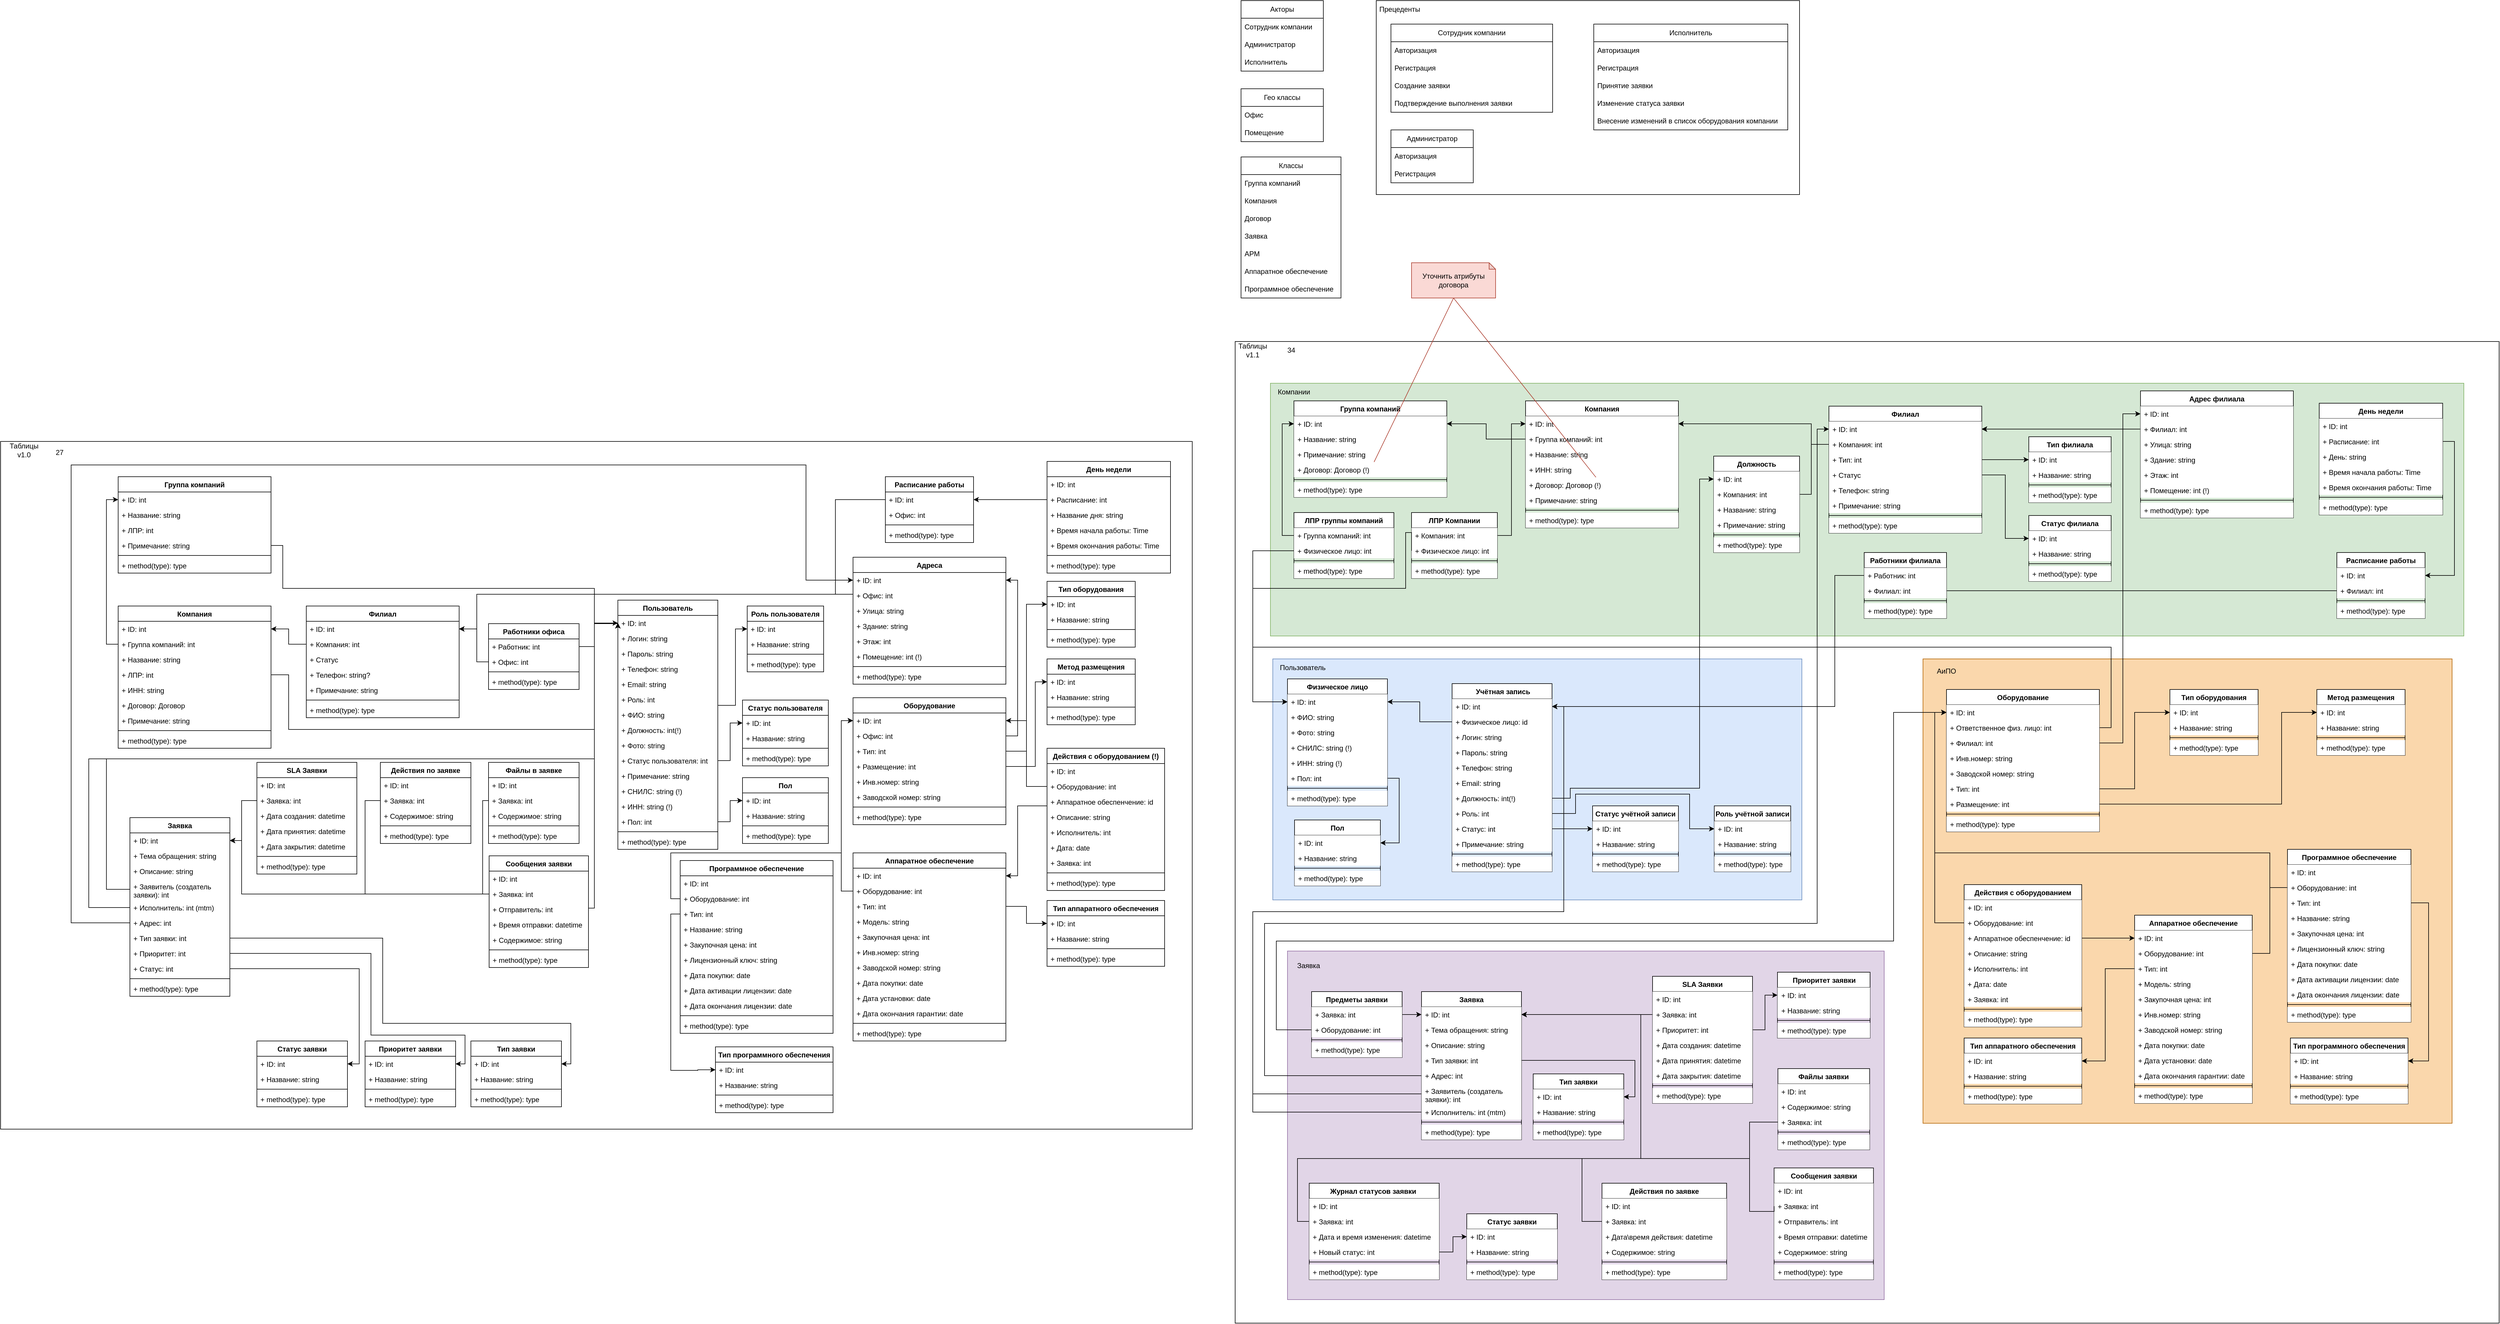 <mxfile version="22.1.22" type="embed">
  <diagram name="Страница — 1" id="XZ2U6X2m0riBSomo78EU">
    <mxGraphModel dx="3072" dy="1222" grid="1" gridSize="10" guides="1" tooltips="1" connect="1" arrows="1" fold="1" page="1" pageScale="1" pageWidth="1169" pageHeight="827" math="0" shadow="0">
      <root>
        <mxCell id="0" />
        <mxCell id="1" parent="0" />
        <mxCell id="Hgebhqlw1Tkx4Zn5cego-46" value="" style="rounded=0;whiteSpace=wrap;html=1;" parent="1" vertex="1">
          <mxGeometry x="100" y="-210" width="2150" height="1670" as="geometry" />
        </mxCell>
        <mxCell id="Hgebhqlw1Tkx4Zn5cego-315" value="" style="rounded=0;whiteSpace=wrap;html=1;fillColor=#fad7ac;strokeColor=#b46504;" parent="1" vertex="1">
          <mxGeometry x="1270" y="330" width="900" height="790" as="geometry" />
        </mxCell>
        <mxCell id="Hgebhqlw1Tkx4Zn5cego-291" value="" style="rounded=0;whiteSpace=wrap;html=1;fillColor=#dae8fc;strokeColor=#6c8ebf;" parent="1" vertex="1">
          <mxGeometry x="164" y="330" width="900" height="410" as="geometry" />
        </mxCell>
        <mxCell id="Hgebhqlw1Tkx4Zn5cego-289" value="" style="rounded=0;whiteSpace=wrap;html=1;fillColor=#e1d5e7;strokeColor=#9673a6;" parent="1" vertex="1">
          <mxGeometry x="189" y="827" width="1015" height="593" as="geometry" />
        </mxCell>
        <mxCell id="Hgebhqlw1Tkx4Zn5cego-286" value="" style="rounded=0;whiteSpace=wrap;html=1;fillColor=#d5e8d4;strokeColor=#82b366;" parent="1" vertex="1">
          <mxGeometry x="160" y="-139" width="2030" height="430" as="geometry" />
        </mxCell>
        <mxCell id="JBu7Yy93rVQZTkxu2jyi-2" value="Акторы" style="swimlane;fontStyle=0;childLayout=stackLayout;horizontal=1;startSize=30;horizontalStack=0;resizeParent=1;resizeParentMax=0;resizeLast=0;collapsible=1;marginBottom=0;whiteSpace=wrap;html=1;" parent="1" vertex="1">
          <mxGeometry x="110" y="-790" width="140" height="120" as="geometry" />
        </mxCell>
        <mxCell id="JBu7Yy93rVQZTkxu2jyi-3" value="Сотрудник компании" style="text;strokeColor=none;fillColor=none;align=left;verticalAlign=middle;spacingLeft=4;spacingRight=4;overflow=hidden;points=[[0,0.5],[1,0.5]];portConstraint=eastwest;rotatable=0;whiteSpace=wrap;html=1;" parent="JBu7Yy93rVQZTkxu2jyi-2" vertex="1">
          <mxGeometry y="30" width="140" height="30" as="geometry" />
        </mxCell>
        <mxCell id="JBu7Yy93rVQZTkxu2jyi-4" value="Администратор" style="text;strokeColor=none;fillColor=none;align=left;verticalAlign=middle;spacingLeft=4;spacingRight=4;overflow=hidden;points=[[0,0.5],[1,0.5]];portConstraint=eastwest;rotatable=0;whiteSpace=wrap;html=1;" parent="JBu7Yy93rVQZTkxu2jyi-2" vertex="1">
          <mxGeometry y="60" width="140" height="30" as="geometry" />
        </mxCell>
        <mxCell id="JBu7Yy93rVQZTkxu2jyi-5" value="Исполнитель" style="text;strokeColor=none;fillColor=none;align=left;verticalAlign=middle;spacingLeft=4;spacingRight=4;overflow=hidden;points=[[0,0.5],[1,0.5]];portConstraint=eastwest;rotatable=0;whiteSpace=wrap;html=1;" parent="JBu7Yy93rVQZTkxu2jyi-2" vertex="1">
          <mxGeometry y="90" width="140" height="30" as="geometry" />
        </mxCell>
        <mxCell id="JBu7Yy93rVQZTkxu2jyi-6" value="Классы" style="swimlane;fontStyle=0;childLayout=stackLayout;horizontal=1;startSize=30;horizontalStack=0;resizeParent=1;resizeParentMax=0;resizeLast=0;collapsible=1;marginBottom=0;whiteSpace=wrap;html=1;" parent="1" vertex="1">
          <mxGeometry x="110" y="-524" width="170" height="240" as="geometry" />
        </mxCell>
        <mxCell id="JBu7Yy93rVQZTkxu2jyi-7" value="Группа компаний" style="text;strokeColor=none;fillColor=none;align=left;verticalAlign=middle;spacingLeft=4;spacingRight=4;overflow=hidden;points=[[0,0.5],[1,0.5]];portConstraint=eastwest;rotatable=0;whiteSpace=wrap;html=1;" parent="JBu7Yy93rVQZTkxu2jyi-6" vertex="1">
          <mxGeometry y="30" width="170" height="30" as="geometry" />
        </mxCell>
        <mxCell id="JBu7Yy93rVQZTkxu2jyi-8" value="Компания" style="text;strokeColor=none;fillColor=none;align=left;verticalAlign=middle;spacingLeft=4;spacingRight=4;overflow=hidden;points=[[0,0.5],[1,0.5]];portConstraint=eastwest;rotatable=0;whiteSpace=wrap;html=1;" parent="JBu7Yy93rVQZTkxu2jyi-6" vertex="1">
          <mxGeometry y="60" width="170" height="30" as="geometry" />
        </mxCell>
        <mxCell id="JBu7Yy93rVQZTkxu2jyi-20" value="Договор" style="text;strokeColor=none;fillColor=none;align=left;verticalAlign=middle;spacingLeft=4;spacingRight=4;overflow=hidden;points=[[0,0.5],[1,0.5]];portConstraint=eastwest;rotatable=0;whiteSpace=wrap;html=1;" parent="JBu7Yy93rVQZTkxu2jyi-6" vertex="1">
          <mxGeometry y="90" width="170" height="30" as="geometry" />
        </mxCell>
        <mxCell id="JBu7Yy93rVQZTkxu2jyi-19" value="Заявка" style="text;strokeColor=none;fillColor=none;align=left;verticalAlign=middle;spacingLeft=4;spacingRight=4;overflow=hidden;points=[[0,0.5],[1,0.5]];portConstraint=eastwest;rotatable=0;whiteSpace=wrap;html=1;" parent="JBu7Yy93rVQZTkxu2jyi-6" vertex="1">
          <mxGeometry y="120" width="170" height="30" as="geometry" />
        </mxCell>
        <mxCell id="JBu7Yy93rVQZTkxu2jyi-18" value="АРМ" style="text;strokeColor=none;fillColor=none;align=left;verticalAlign=middle;spacingLeft=4;spacingRight=4;overflow=hidden;points=[[0,0.5],[1,0.5]];portConstraint=eastwest;rotatable=0;whiteSpace=wrap;html=1;" parent="JBu7Yy93rVQZTkxu2jyi-6" vertex="1">
          <mxGeometry y="150" width="170" height="30" as="geometry" />
        </mxCell>
        <mxCell id="JBu7Yy93rVQZTkxu2jyi-21" value="Аппаратное обеспечение" style="text;strokeColor=none;fillColor=none;align=left;verticalAlign=middle;spacingLeft=4;spacingRight=4;overflow=hidden;points=[[0,0.5],[1,0.5]];portConstraint=eastwest;rotatable=0;whiteSpace=wrap;html=1;fontStyle=0" parent="JBu7Yy93rVQZTkxu2jyi-6" vertex="1">
          <mxGeometry y="180" width="170" height="30" as="geometry" />
        </mxCell>
        <mxCell id="JBu7Yy93rVQZTkxu2jyi-22" value="Программное обеспечение" style="text;strokeColor=none;fillColor=none;align=left;verticalAlign=middle;spacingLeft=4;spacingRight=4;overflow=hidden;points=[[0,0.5],[1,0.5]];portConstraint=eastwest;rotatable=0;whiteSpace=wrap;html=1;" parent="JBu7Yy93rVQZTkxu2jyi-6" vertex="1">
          <mxGeometry y="210" width="170" height="30" as="geometry" />
        </mxCell>
        <mxCell id="JBu7Yy93rVQZTkxu2jyi-10" value="" style="rounded=0;whiteSpace=wrap;html=1;" parent="1" vertex="1">
          <mxGeometry x="340" y="-790" width="720" height="330" as="geometry" />
        </mxCell>
        <mxCell id="JBu7Yy93rVQZTkxu2jyi-11" value="Прецеденты" style="text;html=1;align=center;verticalAlign=middle;whiteSpace=wrap;rounded=0;" parent="1" vertex="1">
          <mxGeometry x="340" y="-790" width="80" height="30" as="geometry" />
        </mxCell>
        <mxCell id="JBu7Yy93rVQZTkxu2jyi-15" value="Гео классы" style="swimlane;fontStyle=0;childLayout=stackLayout;horizontal=1;startSize=30;horizontalStack=0;resizeParent=1;resizeParentMax=0;resizeLast=0;collapsible=1;marginBottom=0;whiteSpace=wrap;html=1;" parent="1" vertex="1">
          <mxGeometry x="110" y="-640" width="140" height="90" as="geometry" />
        </mxCell>
        <mxCell id="JBu7Yy93rVQZTkxu2jyi-16" value="Офис" style="text;strokeColor=none;fillColor=none;align=left;verticalAlign=middle;spacingLeft=4;spacingRight=4;overflow=hidden;points=[[0,0.5],[1,0.5]];portConstraint=eastwest;rotatable=0;whiteSpace=wrap;html=1;" parent="JBu7Yy93rVQZTkxu2jyi-15" vertex="1">
          <mxGeometry y="30" width="140" height="30" as="geometry" />
        </mxCell>
        <mxCell id="JBu7Yy93rVQZTkxu2jyi-17" value="Помещение" style="text;strokeColor=none;fillColor=none;align=left;verticalAlign=middle;spacingLeft=4;spacingRight=4;overflow=hidden;points=[[0,0.5],[1,0.5]];portConstraint=eastwest;rotatable=0;whiteSpace=wrap;html=1;" parent="JBu7Yy93rVQZTkxu2jyi-15" vertex="1">
          <mxGeometry y="60" width="140" height="30" as="geometry" />
        </mxCell>
        <mxCell id="JBu7Yy93rVQZTkxu2jyi-24" value="Сотрудник компании" style="swimlane;fontStyle=0;childLayout=stackLayout;horizontal=1;startSize=30;horizontalStack=0;resizeParent=1;resizeParentMax=0;resizeLast=0;collapsible=1;marginBottom=0;whiteSpace=wrap;html=1;" parent="1" vertex="1">
          <mxGeometry x="365" y="-750" width="275" height="150" as="geometry">
            <mxRectangle x="515" y="80" width="160" height="30" as="alternateBounds" />
          </mxGeometry>
        </mxCell>
        <mxCell id="JBu7Yy93rVQZTkxu2jyi-26" value="Авторизация" style="text;strokeColor=none;fillColor=none;align=left;verticalAlign=middle;spacingLeft=4;spacingRight=4;overflow=hidden;points=[[0,0.5],[1,0.5]];portConstraint=eastwest;rotatable=0;whiteSpace=wrap;html=1;" parent="JBu7Yy93rVQZTkxu2jyi-24" vertex="1">
          <mxGeometry y="30" width="275" height="30" as="geometry" />
        </mxCell>
        <mxCell id="JBu7Yy93rVQZTkxu2jyi-27" value="Регистрация" style="text;strokeColor=none;fillColor=none;align=left;verticalAlign=middle;spacingLeft=4;spacingRight=4;overflow=hidden;points=[[0,0.5],[1,0.5]];portConstraint=eastwest;rotatable=0;whiteSpace=wrap;html=1;" parent="JBu7Yy93rVQZTkxu2jyi-24" vertex="1">
          <mxGeometry y="60" width="275" height="30" as="geometry" />
        </mxCell>
        <mxCell id="JBu7Yy93rVQZTkxu2jyi-25" value="Создание заявки" style="text;strokeColor=none;fillColor=none;align=left;verticalAlign=middle;spacingLeft=4;spacingRight=4;overflow=hidden;points=[[0,0.5],[1,0.5]];portConstraint=eastwest;rotatable=0;whiteSpace=wrap;html=1;" parent="JBu7Yy93rVQZTkxu2jyi-24" vertex="1">
          <mxGeometry y="90" width="275" height="30" as="geometry" />
        </mxCell>
        <mxCell id="JBu7Yy93rVQZTkxu2jyi-32" value="Подтверждение выполнения заявки" style="text;strokeColor=none;fillColor=none;align=left;verticalAlign=middle;spacingLeft=4;spacingRight=4;overflow=hidden;points=[[0,0.5],[1,0.5]];portConstraint=eastwest;rotatable=0;whiteSpace=wrap;html=1;" parent="JBu7Yy93rVQZTkxu2jyi-24" vertex="1">
          <mxGeometry y="120" width="275" height="30" as="geometry" />
        </mxCell>
        <mxCell id="JBu7Yy93rVQZTkxu2jyi-28" value="Администратор" style="swimlane;fontStyle=0;childLayout=stackLayout;horizontal=1;startSize=30;horizontalStack=0;resizeParent=1;resizeParentMax=0;resizeLast=0;collapsible=1;marginBottom=0;whiteSpace=wrap;html=1;" parent="1" vertex="1">
          <mxGeometry x="365" y="-570" width="140" height="90" as="geometry" />
        </mxCell>
        <mxCell id="JBu7Yy93rVQZTkxu2jyi-30" value="Авторизация" style="text;strokeColor=none;fillColor=none;align=left;verticalAlign=middle;spacingLeft=4;spacingRight=4;overflow=hidden;points=[[0,0.5],[1,0.5]];portConstraint=eastwest;rotatable=0;whiteSpace=wrap;html=1;" parent="JBu7Yy93rVQZTkxu2jyi-28" vertex="1">
          <mxGeometry y="30" width="140" height="30" as="geometry" />
        </mxCell>
        <mxCell id="JBu7Yy93rVQZTkxu2jyi-33" value="Регистрация" style="text;strokeColor=none;fillColor=none;align=left;verticalAlign=middle;spacingLeft=4;spacingRight=4;overflow=hidden;points=[[0,0.5],[1,0.5]];portConstraint=eastwest;rotatable=0;whiteSpace=wrap;html=1;" parent="JBu7Yy93rVQZTkxu2jyi-28" vertex="1">
          <mxGeometry y="60" width="140" height="30" as="geometry" />
        </mxCell>
        <mxCell id="JBu7Yy93rVQZTkxu2jyi-34" value="Исполнитель" style="swimlane;fontStyle=0;childLayout=stackLayout;horizontal=1;startSize=30;horizontalStack=0;resizeParent=1;resizeParentMax=0;resizeLast=0;collapsible=1;marginBottom=0;whiteSpace=wrap;html=1;" parent="1" vertex="1">
          <mxGeometry x="710" y="-750" width="330" height="180" as="geometry" />
        </mxCell>
        <mxCell id="JBu7Yy93rVQZTkxu2jyi-35" value="Авторизация" style="text;strokeColor=none;fillColor=none;align=left;verticalAlign=middle;spacingLeft=4;spacingRight=4;overflow=hidden;points=[[0,0.5],[1,0.5]];portConstraint=eastwest;rotatable=0;whiteSpace=wrap;html=1;" parent="JBu7Yy93rVQZTkxu2jyi-34" vertex="1">
          <mxGeometry y="30" width="330" height="30" as="geometry" />
        </mxCell>
        <mxCell id="JBu7Yy93rVQZTkxu2jyi-36" value="Регистрация" style="text;strokeColor=none;fillColor=none;align=left;verticalAlign=middle;spacingLeft=4;spacingRight=4;overflow=hidden;points=[[0,0.5],[1,0.5]];portConstraint=eastwest;rotatable=0;whiteSpace=wrap;html=1;" parent="JBu7Yy93rVQZTkxu2jyi-34" vertex="1">
          <mxGeometry y="60" width="330" height="30" as="geometry" />
        </mxCell>
        <mxCell id="JBu7Yy93rVQZTkxu2jyi-37" value="Принятие заявки" style="text;strokeColor=none;fillColor=none;align=left;verticalAlign=middle;spacingLeft=4;spacingRight=4;overflow=hidden;points=[[0,0.5],[1,0.5]];portConstraint=eastwest;rotatable=0;whiteSpace=wrap;html=1;" parent="JBu7Yy93rVQZTkxu2jyi-34" vertex="1">
          <mxGeometry y="90" width="330" height="30" as="geometry" />
        </mxCell>
        <mxCell id="JBu7Yy93rVQZTkxu2jyi-38" value="Изменение статуса заявки" style="text;strokeColor=none;fillColor=none;align=left;verticalAlign=middle;spacingLeft=4;spacingRight=4;overflow=hidden;points=[[0,0.5],[1,0.5]];portConstraint=eastwest;rotatable=0;whiteSpace=wrap;html=1;" parent="JBu7Yy93rVQZTkxu2jyi-34" vertex="1">
          <mxGeometry y="120" width="330" height="30" as="geometry" />
        </mxCell>
        <mxCell id="JBu7Yy93rVQZTkxu2jyi-39" value="Внесение изменений в список оборудования компании" style="text;strokeColor=none;fillColor=none;align=left;verticalAlign=middle;spacingLeft=4;spacingRight=4;overflow=hidden;points=[[0,0.5],[1,0.5]];portConstraint=eastwest;rotatable=0;whiteSpace=wrap;html=1;" parent="JBu7Yy93rVQZTkxu2jyi-34" vertex="1">
          <mxGeometry y="150" width="330" height="30" as="geometry" />
        </mxCell>
        <mxCell id="JBu7Yy93rVQZTkxu2jyi-40" value="" style="rounded=0;whiteSpace=wrap;html=1;" parent="1" vertex="1">
          <mxGeometry x="-2000" y="-40" width="2027" height="1170" as="geometry" />
        </mxCell>
        <mxCell id="JBu7Yy93rVQZTkxu2jyi-41" value="Таблицы v1.0" style="text;html=1;align=center;verticalAlign=middle;whiteSpace=wrap;rounded=0;" parent="1" vertex="1">
          <mxGeometry x="-1990" y="-40" width="60" height="30" as="geometry" />
        </mxCell>
        <mxCell id="JBu7Yy93rVQZTkxu2jyi-46" value="Группа компаний" style="swimlane;fontStyle=1;align=center;verticalAlign=top;childLayout=stackLayout;horizontal=1;startSize=26;horizontalStack=0;resizeParent=1;resizeParentMax=0;resizeLast=0;collapsible=1;marginBottom=0;whiteSpace=wrap;html=1;" parent="1" vertex="1">
          <mxGeometry x="-1800" y="20" width="260" height="164" as="geometry" />
        </mxCell>
        <mxCell id="JBu7Yy93rVQZTkxu2jyi-129" value="+ ID: int" style="text;strokeColor=none;fillColor=none;align=left;verticalAlign=top;spacingLeft=4;spacingRight=4;overflow=hidden;rotatable=0;points=[[0,0.5],[1,0.5]];portConstraint=eastwest;whiteSpace=wrap;html=1;" parent="JBu7Yy93rVQZTkxu2jyi-46" vertex="1">
          <mxGeometry y="26" width="260" height="26" as="geometry" />
        </mxCell>
        <mxCell id="JBu7Yy93rVQZTkxu2jyi-57" value="+ Название: string&amp;nbsp;" style="text;strokeColor=none;fillColor=none;align=left;verticalAlign=top;spacingLeft=4;spacingRight=4;overflow=hidden;rotatable=0;points=[[0,0.5],[1,0.5]];portConstraint=eastwest;whiteSpace=wrap;html=1;" parent="JBu7Yy93rVQZTkxu2jyi-46" vertex="1">
          <mxGeometry y="52" width="260" height="26" as="geometry" />
        </mxCell>
        <mxCell id="hqgTXVBJfHODWRAakjCG-61" value="+ ЛПР: int" style="text;strokeColor=none;fillColor=none;align=left;verticalAlign=top;spacingLeft=4;spacingRight=4;overflow=hidden;rotatable=0;points=[[0,0.5],[1,0.5]];portConstraint=eastwest;whiteSpace=wrap;html=1;" parent="JBu7Yy93rVQZTkxu2jyi-46" vertex="1">
          <mxGeometry y="78" width="260" height="26" as="geometry" />
        </mxCell>
        <mxCell id="JBu7Yy93rVQZTkxu2jyi-51" value="+ Примечание: string" style="text;strokeColor=none;fillColor=none;align=left;verticalAlign=top;spacingLeft=4;spacingRight=4;overflow=hidden;rotatable=0;points=[[0,0.5],[1,0.5]];portConstraint=eastwest;whiteSpace=wrap;html=1;" parent="JBu7Yy93rVQZTkxu2jyi-46" vertex="1">
          <mxGeometry y="104" width="260" height="26" as="geometry" />
        </mxCell>
        <mxCell id="JBu7Yy93rVQZTkxu2jyi-48" value="" style="line;strokeWidth=1;fillColor=none;align=left;verticalAlign=middle;spacingTop=-1;spacingLeft=3;spacingRight=3;rotatable=0;labelPosition=right;points=[];portConstraint=eastwest;strokeColor=inherit;" parent="JBu7Yy93rVQZTkxu2jyi-46" vertex="1">
          <mxGeometry y="130" width="260" height="8" as="geometry" />
        </mxCell>
        <mxCell id="JBu7Yy93rVQZTkxu2jyi-49" value="+ method(type): type" style="text;strokeColor=none;fillColor=none;align=left;verticalAlign=top;spacingLeft=4;spacingRight=4;overflow=hidden;rotatable=0;points=[[0,0.5],[1,0.5]];portConstraint=eastwest;whiteSpace=wrap;html=1;" parent="JBu7Yy93rVQZTkxu2jyi-46" vertex="1">
          <mxGeometry y="138" width="260" height="26" as="geometry" />
        </mxCell>
        <mxCell id="JBu7Yy93rVQZTkxu2jyi-52" value="Компания" style="swimlane;fontStyle=1;align=center;verticalAlign=top;childLayout=stackLayout;horizontal=1;startSize=26;horizontalStack=0;resizeParent=1;resizeParentMax=0;resizeLast=0;collapsible=1;marginBottom=0;whiteSpace=wrap;html=1;" parent="1" vertex="1">
          <mxGeometry x="-1800" y="240" width="260" height="242" as="geometry" />
        </mxCell>
        <mxCell id="JBu7Yy93rVQZTkxu2jyi-128" value="+ ID: int" style="text;strokeColor=none;fillColor=none;align=left;verticalAlign=top;spacingLeft=4;spacingRight=4;overflow=hidden;rotatable=0;points=[[0,0.5],[1,0.5]];portConstraint=eastwest;whiteSpace=wrap;html=1;" parent="JBu7Yy93rVQZTkxu2jyi-52" vertex="1">
          <mxGeometry y="26" width="260" height="26" as="geometry" />
        </mxCell>
        <mxCell id="JBu7Yy93rVQZTkxu2jyi-130" value="+ Группа компаний: int" style="text;strokeColor=none;fillColor=none;align=left;verticalAlign=top;spacingLeft=4;spacingRight=4;overflow=hidden;rotatable=0;points=[[0,0.5],[1,0.5]];portConstraint=eastwest;whiteSpace=wrap;html=1;" parent="JBu7Yy93rVQZTkxu2jyi-52" vertex="1">
          <mxGeometry y="52" width="260" height="26" as="geometry" />
        </mxCell>
        <mxCell id="JBu7Yy93rVQZTkxu2jyi-53" value="+ Название: string" style="text;strokeColor=none;fillColor=none;align=left;verticalAlign=top;spacingLeft=4;spacingRight=4;overflow=hidden;rotatable=0;points=[[0,0.5],[1,0.5]];portConstraint=eastwest;whiteSpace=wrap;html=1;" parent="JBu7Yy93rVQZTkxu2jyi-52" vertex="1">
          <mxGeometry y="78" width="260" height="26" as="geometry" />
        </mxCell>
        <mxCell id="hqgTXVBJfHODWRAakjCG-60" value="+ ЛПР: int" style="text;strokeColor=none;fillColor=none;align=left;verticalAlign=top;spacingLeft=4;spacingRight=4;overflow=hidden;rotatable=0;points=[[0,0.5],[1,0.5]];portConstraint=eastwest;whiteSpace=wrap;html=1;" parent="JBu7Yy93rVQZTkxu2jyi-52" vertex="1">
          <mxGeometry y="104" width="260" height="26" as="geometry" />
        </mxCell>
        <mxCell id="hqgTXVBJfHODWRAakjCG-85" value="+ ИНН: string" style="text;strokeColor=none;fillColor=none;align=left;verticalAlign=top;spacingLeft=4;spacingRight=4;overflow=hidden;rotatable=0;points=[[0,0.5],[1,0.5]];portConstraint=eastwest;whiteSpace=wrap;html=1;" parent="JBu7Yy93rVQZTkxu2jyi-52" vertex="1">
          <mxGeometry y="130" width="260" height="26" as="geometry" />
        </mxCell>
        <mxCell id="JBu7Yy93rVQZTkxu2jyi-59" value="+ Договор: Договор" style="text;strokeColor=none;fillColor=none;align=left;verticalAlign=top;spacingLeft=4;spacingRight=4;overflow=hidden;rotatable=0;points=[[0,0.5],[1,0.5]];portConstraint=eastwest;whiteSpace=wrap;html=1;" parent="JBu7Yy93rVQZTkxu2jyi-52" vertex="1">
          <mxGeometry y="156" width="260" height="26" as="geometry" />
        </mxCell>
        <mxCell id="JBu7Yy93rVQZTkxu2jyi-61" value="+ Примечание: string" style="text;strokeColor=none;fillColor=none;align=left;verticalAlign=top;spacingLeft=4;spacingRight=4;overflow=hidden;rotatable=0;points=[[0,0.5],[1,0.5]];portConstraint=eastwest;whiteSpace=wrap;html=1;" parent="JBu7Yy93rVQZTkxu2jyi-52" vertex="1">
          <mxGeometry y="182" width="260" height="26" as="geometry" />
        </mxCell>
        <mxCell id="JBu7Yy93rVQZTkxu2jyi-55" value="" style="line;strokeWidth=1;fillColor=none;align=left;verticalAlign=middle;spacingTop=-1;spacingLeft=3;spacingRight=3;rotatable=0;labelPosition=right;points=[];portConstraint=eastwest;strokeColor=inherit;" parent="JBu7Yy93rVQZTkxu2jyi-52" vertex="1">
          <mxGeometry y="208" width="260" height="8" as="geometry" />
        </mxCell>
        <mxCell id="JBu7Yy93rVQZTkxu2jyi-56" value="+ method(type): type" style="text;strokeColor=none;fillColor=none;align=left;verticalAlign=top;spacingLeft=4;spacingRight=4;overflow=hidden;rotatable=0;points=[[0,0.5],[1,0.5]];portConstraint=eastwest;whiteSpace=wrap;html=1;" parent="JBu7Yy93rVQZTkxu2jyi-52" vertex="1">
          <mxGeometry y="216" width="260" height="26" as="geometry" />
        </mxCell>
        <mxCell id="JBu7Yy93rVQZTkxu2jyi-62" value="Филиал" style="swimlane;fontStyle=1;align=center;verticalAlign=top;childLayout=stackLayout;horizontal=1;startSize=26;horizontalStack=0;resizeParent=1;resizeParentMax=0;resizeLast=0;collapsible=1;marginBottom=0;whiteSpace=wrap;html=1;" parent="1" vertex="1">
          <mxGeometry x="-1480" y="240" width="260" height="190" as="geometry" />
        </mxCell>
        <mxCell id="JBu7Yy93rVQZTkxu2jyi-113" value="+ ID: int" style="text;strokeColor=none;fillColor=none;align=left;verticalAlign=top;spacingLeft=4;spacingRight=4;overflow=hidden;rotatable=0;points=[[0,0.5],[1,0.5]];portConstraint=eastwest;whiteSpace=wrap;html=1;" parent="JBu7Yy93rVQZTkxu2jyi-62" vertex="1">
          <mxGeometry y="26" width="260" height="26" as="geometry" />
        </mxCell>
        <mxCell id="JBu7Yy93rVQZTkxu2jyi-132" value="+ Компания: int" style="text;strokeColor=none;fillColor=none;align=left;verticalAlign=top;spacingLeft=4;spacingRight=4;overflow=hidden;rotatable=0;points=[[0,0.5],[1,0.5]];portConstraint=eastwest;whiteSpace=wrap;html=1;" parent="JBu7Yy93rVQZTkxu2jyi-62" vertex="1">
          <mxGeometry y="52" width="260" height="26" as="geometry" />
        </mxCell>
        <mxCell id="JBu7Yy93rVQZTkxu2jyi-133" value="+ Статус" style="text;strokeColor=none;fillColor=none;align=left;verticalAlign=top;spacingLeft=4;spacingRight=4;overflow=hidden;rotatable=0;points=[[0,0.5],[1,0.5]];portConstraint=eastwest;whiteSpace=wrap;html=1;" parent="JBu7Yy93rVQZTkxu2jyi-62" vertex="1">
          <mxGeometry y="78" width="260" height="26" as="geometry" />
        </mxCell>
        <mxCell id="JBu7Yy93rVQZTkxu2jyi-64" value="+ Телефон: string?" style="text;strokeColor=none;fillColor=none;align=left;verticalAlign=top;spacingLeft=4;spacingRight=4;overflow=hidden;rotatable=0;points=[[0,0.5],[1,0.5]];portConstraint=eastwest;whiteSpace=wrap;html=1;" parent="JBu7Yy93rVQZTkxu2jyi-62" vertex="1">
          <mxGeometry y="104" width="260" height="26" as="geometry" />
        </mxCell>
        <mxCell id="JBu7Yy93rVQZTkxu2jyi-67" value="+ Примечание: string" style="text;strokeColor=none;fillColor=none;align=left;verticalAlign=top;spacingLeft=4;spacingRight=4;overflow=hidden;rotatable=0;points=[[0,0.5],[1,0.5]];portConstraint=eastwest;whiteSpace=wrap;html=1;" parent="JBu7Yy93rVQZTkxu2jyi-62" vertex="1">
          <mxGeometry y="130" width="260" height="26" as="geometry" />
        </mxCell>
        <mxCell id="JBu7Yy93rVQZTkxu2jyi-68" value="" style="line;strokeWidth=1;fillColor=none;align=left;verticalAlign=middle;spacingTop=-1;spacingLeft=3;spacingRight=3;rotatable=0;labelPosition=right;points=[];portConstraint=eastwest;strokeColor=inherit;" parent="JBu7Yy93rVQZTkxu2jyi-62" vertex="1">
          <mxGeometry y="156" width="260" height="8" as="geometry" />
        </mxCell>
        <mxCell id="JBu7Yy93rVQZTkxu2jyi-69" value="+ method(type): type" style="text;strokeColor=none;fillColor=none;align=left;verticalAlign=top;spacingLeft=4;spacingRight=4;overflow=hidden;rotatable=0;points=[[0,0.5],[1,0.5]];portConstraint=eastwest;whiteSpace=wrap;html=1;" parent="JBu7Yy93rVQZTkxu2jyi-62" vertex="1">
          <mxGeometry y="164" width="260" height="26" as="geometry" />
        </mxCell>
        <mxCell id="JBu7Yy93rVQZTkxu2jyi-71" value="Пользователь" style="swimlane;fontStyle=1;align=center;verticalAlign=top;childLayout=stackLayout;horizontal=1;startSize=26;horizontalStack=0;resizeParent=1;resizeParentMax=0;resizeLast=0;collapsible=1;marginBottom=0;whiteSpace=wrap;html=1;" parent="1" vertex="1">
          <mxGeometry x="-950" y="230" width="170" height="424" as="geometry" />
        </mxCell>
        <mxCell id="JBu7Yy93rVQZTkxu2jyi-138" value="+ ID: int" style="text;strokeColor=none;fillColor=none;align=left;verticalAlign=top;spacingLeft=4;spacingRight=4;overflow=hidden;rotatable=0;points=[[0,0.5],[1,0.5]];portConstraint=eastwest;whiteSpace=wrap;html=1;" parent="JBu7Yy93rVQZTkxu2jyi-71" vertex="1">
          <mxGeometry y="26" width="170" height="26" as="geometry" />
        </mxCell>
        <mxCell id="hqgTXVBJfHODWRAakjCG-118" value="+ Логин: string" style="text;strokeColor=none;fillColor=none;align=left;verticalAlign=top;spacingLeft=4;spacingRight=4;overflow=hidden;rotatable=0;points=[[0,0.5],[1,0.5]];portConstraint=eastwest;whiteSpace=wrap;html=1;" parent="JBu7Yy93rVQZTkxu2jyi-71" vertex="1">
          <mxGeometry y="52" width="170" height="26" as="geometry" />
        </mxCell>
        <mxCell id="hqgTXVBJfHODWRAakjCG-119" value="+ Пароль: string" style="text;strokeColor=none;fillColor=none;align=left;verticalAlign=top;spacingLeft=4;spacingRight=4;overflow=hidden;rotatable=0;points=[[0,0.5],[1,0.5]];portConstraint=eastwest;whiteSpace=wrap;html=1;" parent="JBu7Yy93rVQZTkxu2jyi-71" vertex="1">
          <mxGeometry y="78" width="170" height="26" as="geometry" />
        </mxCell>
        <mxCell id="JBu7Yy93rVQZTkxu2jyi-72" value="+ Телефон: string" style="text;strokeColor=none;fillColor=none;align=left;verticalAlign=top;spacingLeft=4;spacingRight=4;overflow=hidden;rotatable=0;points=[[0,0.5],[1,0.5]];portConstraint=eastwest;whiteSpace=wrap;html=1;" parent="JBu7Yy93rVQZTkxu2jyi-71" vertex="1">
          <mxGeometry y="104" width="170" height="26" as="geometry" />
        </mxCell>
        <mxCell id="JBu7Yy93rVQZTkxu2jyi-73" value="+ Email: string" style="text;strokeColor=none;fillColor=none;align=left;verticalAlign=top;spacingLeft=4;spacingRight=4;overflow=hidden;rotatable=0;points=[[0,0.5],[1,0.5]];portConstraint=eastwest;whiteSpace=wrap;html=1;" parent="JBu7Yy93rVQZTkxu2jyi-71" vertex="1">
          <mxGeometry y="130" width="170" height="26" as="geometry" />
        </mxCell>
        <mxCell id="JBu7Yy93rVQZTkxu2jyi-149" value="+ Роль: int" style="text;strokeColor=none;fillColor=none;align=left;verticalAlign=top;spacingLeft=4;spacingRight=4;overflow=hidden;rotatable=0;points=[[0,0.5],[1,0.5]];portConstraint=eastwest;whiteSpace=wrap;html=1;" parent="JBu7Yy93rVQZTkxu2jyi-71" vertex="1">
          <mxGeometry y="156" width="170" height="26" as="geometry" />
        </mxCell>
        <mxCell id="hqgTXVBJfHODWRAakjCG-151" value="+ ФИО: string" style="text;strokeColor=none;fillColor=none;align=left;verticalAlign=top;spacingLeft=4;spacingRight=4;overflow=hidden;rotatable=0;points=[[0,0.5],[1,0.5]];portConstraint=eastwest;whiteSpace=wrap;html=1;" parent="JBu7Yy93rVQZTkxu2jyi-71" vertex="1">
          <mxGeometry y="182" width="170" height="26" as="geometry" />
        </mxCell>
        <mxCell id="hqgTXVBJfHODWRAakjCG-152" value="+ Должность: int(!)" style="text;strokeColor=none;fillColor=none;align=left;verticalAlign=top;spacingLeft=4;spacingRight=4;overflow=hidden;rotatable=0;points=[[0,0.5],[1,0.5]];portConstraint=eastwest;whiteSpace=wrap;html=1;" parent="JBu7Yy93rVQZTkxu2jyi-71" vertex="1">
          <mxGeometry y="208" width="170" height="26" as="geometry" />
        </mxCell>
        <mxCell id="hqgTXVBJfHODWRAakjCG-86" value="+ Фото: string" style="text;strokeColor=none;fillColor=none;align=left;verticalAlign=top;spacingLeft=4;spacingRight=4;overflow=hidden;rotatable=0;points=[[0,0.5],[1,0.5]];portConstraint=eastwest;whiteSpace=wrap;html=1;" parent="JBu7Yy93rVQZTkxu2jyi-71" vertex="1">
          <mxGeometry y="234" width="170" height="26" as="geometry" />
        </mxCell>
        <mxCell id="hqgTXVBJfHODWRAakjCG-67" value="+ Статус пользователя: int" style="text;strokeColor=none;fillColor=none;align=left;verticalAlign=top;spacingLeft=4;spacingRight=4;overflow=hidden;rotatable=0;points=[[0,0.5],[1,0.5]];portConstraint=eastwest;whiteSpace=wrap;html=1;" parent="JBu7Yy93rVQZTkxu2jyi-71" vertex="1">
          <mxGeometry y="260" width="170" height="26" as="geometry" />
        </mxCell>
        <mxCell id="JBu7Yy93rVQZTkxu2jyi-76" value="+ Примечание: string" style="text;strokeColor=none;fillColor=none;align=left;verticalAlign=top;spacingLeft=4;spacingRight=4;overflow=hidden;rotatable=0;points=[[0,0.5],[1,0.5]];portConstraint=eastwest;whiteSpace=wrap;html=1;" parent="JBu7Yy93rVQZTkxu2jyi-71" vertex="1">
          <mxGeometry y="286" width="170" height="26" as="geometry" />
        </mxCell>
        <mxCell id="JBBtGFQiuy3LiSRu2v9d-1" value="+ СНИЛС: string (!)" style="text;strokeColor=none;fillColor=none;align=left;verticalAlign=top;spacingLeft=4;spacingRight=4;overflow=hidden;rotatable=0;points=[[0,0.5],[1,0.5]];portConstraint=eastwest;whiteSpace=wrap;html=1;" parent="JBu7Yy93rVQZTkxu2jyi-71" vertex="1">
          <mxGeometry y="312" width="170" height="26" as="geometry" />
        </mxCell>
        <mxCell id="JBBtGFQiuy3LiSRu2v9d-2" value="+ ИНН: string (!)" style="text;strokeColor=none;fillColor=none;align=left;verticalAlign=top;spacingLeft=4;spacingRight=4;overflow=hidden;rotatable=0;points=[[0,0.5],[1,0.5]];portConstraint=eastwest;whiteSpace=wrap;html=1;" parent="JBu7Yy93rVQZTkxu2jyi-71" vertex="1">
          <mxGeometry y="338" width="170" height="26" as="geometry" />
        </mxCell>
        <mxCell id="JBBtGFQiuy3LiSRu2v9d-3" value="+ Пол: int" style="text;strokeColor=none;fillColor=none;align=left;verticalAlign=top;spacingLeft=4;spacingRight=4;overflow=hidden;rotatable=0;points=[[0,0.5],[1,0.5]];portConstraint=eastwest;whiteSpace=wrap;html=1;" parent="JBu7Yy93rVQZTkxu2jyi-71" vertex="1">
          <mxGeometry y="364" width="170" height="26" as="geometry" />
        </mxCell>
        <mxCell id="JBu7Yy93rVQZTkxu2jyi-77" value="" style="line;strokeWidth=1;fillColor=none;align=left;verticalAlign=middle;spacingTop=-1;spacingLeft=3;spacingRight=3;rotatable=0;labelPosition=right;points=[];portConstraint=eastwest;strokeColor=inherit;" parent="JBu7Yy93rVQZTkxu2jyi-71" vertex="1">
          <mxGeometry y="390" width="170" height="8" as="geometry" />
        </mxCell>
        <mxCell id="JBu7Yy93rVQZTkxu2jyi-78" value="+ method(type): type" style="text;strokeColor=none;fillColor=none;align=left;verticalAlign=top;spacingLeft=4;spacingRight=4;overflow=hidden;rotatable=0;points=[[0,0.5],[1,0.5]];portConstraint=eastwest;whiteSpace=wrap;html=1;" parent="JBu7Yy93rVQZTkxu2jyi-71" vertex="1">
          <mxGeometry y="398" width="170" height="26" as="geometry" />
        </mxCell>
        <mxCell id="JBu7Yy93rVQZTkxu2jyi-87" value="Расписание работы" style="swimlane;fontStyle=1;align=center;verticalAlign=top;childLayout=stackLayout;horizontal=1;startSize=26;horizontalStack=0;resizeParent=1;resizeParentMax=0;resizeLast=0;collapsible=1;marginBottom=0;whiteSpace=wrap;html=1;" parent="1" vertex="1">
          <mxGeometry x="-495" y="20" width="150" height="112" as="geometry" />
        </mxCell>
        <mxCell id="JBu7Yy93rVQZTkxu2jyi-91" value="+ ID: int" style="text;strokeColor=none;fillColor=none;align=left;verticalAlign=top;spacingLeft=4;spacingRight=4;overflow=hidden;rotatable=0;points=[[0,0.5],[1,0.5]];portConstraint=eastwest;whiteSpace=wrap;html=1;" parent="JBu7Yy93rVQZTkxu2jyi-87" vertex="1">
          <mxGeometry y="26" width="150" height="26" as="geometry" />
        </mxCell>
        <mxCell id="JBu7Yy93rVQZTkxu2jyi-136" value="+ Офис: int" style="text;strokeColor=none;fillColor=none;align=left;verticalAlign=top;spacingLeft=4;spacingRight=4;overflow=hidden;rotatable=0;points=[[0,0.5],[1,0.5]];portConstraint=eastwest;whiteSpace=wrap;html=1;" parent="JBu7Yy93rVQZTkxu2jyi-87" vertex="1">
          <mxGeometry y="52" width="150" height="26" as="geometry" />
        </mxCell>
        <mxCell id="JBu7Yy93rVQZTkxu2jyi-93" value="" style="line;strokeWidth=1;fillColor=none;align=left;verticalAlign=middle;spacingTop=-1;spacingLeft=3;spacingRight=3;rotatable=0;labelPosition=right;points=[];portConstraint=eastwest;strokeColor=inherit;" parent="JBu7Yy93rVQZTkxu2jyi-87" vertex="1">
          <mxGeometry y="78" width="150" height="8" as="geometry" />
        </mxCell>
        <mxCell id="JBu7Yy93rVQZTkxu2jyi-94" value="+ method(type): type" style="text;strokeColor=none;fillColor=none;align=left;verticalAlign=top;spacingLeft=4;spacingRight=4;overflow=hidden;rotatable=0;points=[[0,0.5],[1,0.5]];portConstraint=eastwest;whiteSpace=wrap;html=1;" parent="JBu7Yy93rVQZTkxu2jyi-87" vertex="1">
          <mxGeometry y="86" width="150" height="26" as="geometry" />
        </mxCell>
        <mxCell id="JBu7Yy93rVQZTkxu2jyi-95" value="День недели" style="swimlane;fontStyle=1;align=center;verticalAlign=top;childLayout=stackLayout;horizontal=1;startSize=26;horizontalStack=0;resizeParent=1;resizeParentMax=0;resizeLast=0;collapsible=1;marginBottom=0;whiteSpace=wrap;html=1;" parent="1" vertex="1">
          <mxGeometry x="-220" y="-6" width="210" height="190" as="geometry" />
        </mxCell>
        <mxCell id="JBu7Yy93rVQZTkxu2jyi-124" value="+ ID: int" style="text;strokeColor=none;fillColor=none;align=left;verticalAlign=top;spacingLeft=4;spacingRight=4;overflow=hidden;rotatable=0;points=[[0,0.5],[1,0.5]];portConstraint=eastwest;whiteSpace=wrap;html=1;" parent="JBu7Yy93rVQZTkxu2jyi-95" vertex="1">
          <mxGeometry y="26" width="210" height="26" as="geometry" />
        </mxCell>
        <mxCell id="JBu7Yy93rVQZTkxu2jyi-125" value="+ Расписание: int" style="text;strokeColor=none;fillColor=none;align=left;verticalAlign=top;spacingLeft=4;spacingRight=4;overflow=hidden;rotatable=0;points=[[0,0.5],[1,0.5]];portConstraint=eastwest;whiteSpace=wrap;html=1;" parent="JBu7Yy93rVQZTkxu2jyi-95" vertex="1">
          <mxGeometry y="52" width="210" height="26" as="geometry" />
        </mxCell>
        <mxCell id="JBu7Yy93rVQZTkxu2jyi-96" value="+ Название дня: string" style="text;strokeColor=none;fillColor=none;align=left;verticalAlign=top;spacingLeft=4;spacingRight=4;overflow=hidden;rotatable=0;points=[[0,0.5],[1,0.5]];portConstraint=eastwest;whiteSpace=wrap;html=1;" parent="JBu7Yy93rVQZTkxu2jyi-95" vertex="1">
          <mxGeometry y="78" width="210" height="26" as="geometry" />
        </mxCell>
        <mxCell id="JBu7Yy93rVQZTkxu2jyi-97" value="+ Время начала работы: Time" style="text;strokeColor=none;fillColor=none;align=left;verticalAlign=top;spacingLeft=4;spacingRight=4;overflow=hidden;rotatable=0;points=[[0,0.5],[1,0.5]];portConstraint=eastwest;whiteSpace=wrap;html=1;" parent="JBu7Yy93rVQZTkxu2jyi-95" vertex="1">
          <mxGeometry y="104" width="210" height="26" as="geometry" />
        </mxCell>
        <mxCell id="JBu7Yy93rVQZTkxu2jyi-100" value="+ Время окончания работы: Time" style="text;strokeColor=none;fillColor=none;align=left;verticalAlign=top;spacingLeft=4;spacingRight=4;overflow=hidden;rotatable=0;points=[[0,0.5],[1,0.5]];portConstraint=eastwest;whiteSpace=wrap;html=1;" parent="JBu7Yy93rVQZTkxu2jyi-95" vertex="1">
          <mxGeometry y="130" width="210" height="26" as="geometry" />
        </mxCell>
        <mxCell id="JBu7Yy93rVQZTkxu2jyi-98" value="" style="line;strokeWidth=1;fillColor=none;align=left;verticalAlign=middle;spacingTop=-1;spacingLeft=3;spacingRight=3;rotatable=0;labelPosition=right;points=[];portConstraint=eastwest;strokeColor=inherit;" parent="JBu7Yy93rVQZTkxu2jyi-95" vertex="1">
          <mxGeometry y="156" width="210" height="8" as="geometry" />
        </mxCell>
        <mxCell id="JBu7Yy93rVQZTkxu2jyi-99" value="+ method(type): type" style="text;strokeColor=none;fillColor=none;align=left;verticalAlign=top;spacingLeft=4;spacingRight=4;overflow=hidden;rotatable=0;points=[[0,0.5],[1,0.5]];portConstraint=eastwest;whiteSpace=wrap;html=1;" parent="JBu7Yy93rVQZTkxu2jyi-95" vertex="1">
          <mxGeometry y="164" width="210" height="26" as="geometry" />
        </mxCell>
        <mxCell id="JBu7Yy93rVQZTkxu2jyi-115" value="Адреса" style="swimlane;fontStyle=1;align=center;verticalAlign=top;childLayout=stackLayout;horizontal=1;startSize=26;horizontalStack=0;resizeParent=1;resizeParentMax=0;resizeLast=0;collapsible=1;marginBottom=0;whiteSpace=wrap;html=1;" parent="1" vertex="1">
          <mxGeometry x="-550" y="157" width="260" height="216" as="geometry" />
        </mxCell>
        <mxCell id="JBu7Yy93rVQZTkxu2jyi-116" value="+ ID: int" style="text;strokeColor=none;fillColor=none;align=left;verticalAlign=top;spacingLeft=4;spacingRight=4;overflow=hidden;rotatable=0;points=[[0,0.5],[1,0.5]];portConstraint=eastwest;whiteSpace=wrap;html=1;" parent="JBu7Yy93rVQZTkxu2jyi-115" vertex="1">
          <mxGeometry y="26" width="260" height="26" as="geometry" />
        </mxCell>
        <mxCell id="JBu7Yy93rVQZTkxu2jyi-117" value="+ Офис: int" style="text;strokeColor=none;fillColor=none;align=left;verticalAlign=top;spacingLeft=4;spacingRight=4;overflow=hidden;rotatable=0;points=[[0,0.5],[1,0.5]];portConstraint=eastwest;whiteSpace=wrap;html=1;" parent="JBu7Yy93rVQZTkxu2jyi-115" vertex="1">
          <mxGeometry y="52" width="260" height="26" as="geometry" />
        </mxCell>
        <mxCell id="JBu7Yy93rVQZTkxu2jyi-118" value="+ Улица: string" style="text;strokeColor=none;fillColor=none;align=left;verticalAlign=top;spacingLeft=4;spacingRight=4;overflow=hidden;rotatable=0;points=[[0,0.5],[1,0.5]];portConstraint=eastwest;whiteSpace=wrap;html=1;" parent="JBu7Yy93rVQZTkxu2jyi-115" vertex="1">
          <mxGeometry y="78" width="260" height="26" as="geometry" />
        </mxCell>
        <mxCell id="JBu7Yy93rVQZTkxu2jyi-119" value="+ Здание: string" style="text;strokeColor=none;fillColor=none;align=left;verticalAlign=top;spacingLeft=4;spacingRight=4;overflow=hidden;rotatable=0;points=[[0,0.5],[1,0.5]];portConstraint=eastwest;whiteSpace=wrap;html=1;" parent="JBu7Yy93rVQZTkxu2jyi-115" vertex="1">
          <mxGeometry y="104" width="260" height="26" as="geometry" />
        </mxCell>
        <mxCell id="JBu7Yy93rVQZTkxu2jyi-120" value="+ Этаж: int" style="text;strokeColor=none;fillColor=none;align=left;verticalAlign=top;spacingLeft=4;spacingRight=4;overflow=hidden;rotatable=0;points=[[0,0.5],[1,0.5]];portConstraint=eastwest;whiteSpace=wrap;html=1;" parent="JBu7Yy93rVQZTkxu2jyi-115" vertex="1">
          <mxGeometry y="130" width="260" height="26" as="geometry" />
        </mxCell>
        <mxCell id="JBu7Yy93rVQZTkxu2jyi-121" value="+ Помещение: int (!)" style="text;strokeColor=none;fillColor=none;align=left;verticalAlign=top;spacingLeft=4;spacingRight=4;overflow=hidden;rotatable=0;points=[[0,0.5],[1,0.5]];portConstraint=eastwest;whiteSpace=wrap;html=1;" parent="JBu7Yy93rVQZTkxu2jyi-115" vertex="1">
          <mxGeometry y="156" width="260" height="26" as="geometry" />
        </mxCell>
        <mxCell id="JBu7Yy93rVQZTkxu2jyi-122" value="" style="line;strokeWidth=1;fillColor=none;align=left;verticalAlign=middle;spacingTop=-1;spacingLeft=3;spacingRight=3;rotatable=0;labelPosition=right;points=[];portConstraint=eastwest;strokeColor=inherit;" parent="JBu7Yy93rVQZTkxu2jyi-115" vertex="1">
          <mxGeometry y="182" width="260" height="8" as="geometry" />
        </mxCell>
        <mxCell id="JBu7Yy93rVQZTkxu2jyi-123" value="+ method(type): type" style="text;strokeColor=none;fillColor=none;align=left;verticalAlign=top;spacingLeft=4;spacingRight=4;overflow=hidden;rotatable=0;points=[[0,0.5],[1,0.5]];portConstraint=eastwest;whiteSpace=wrap;html=1;" parent="JBu7Yy93rVQZTkxu2jyi-115" vertex="1">
          <mxGeometry y="190" width="260" height="26" as="geometry" />
        </mxCell>
        <mxCell id="JBu7Yy93rVQZTkxu2jyi-134" style="edgeStyle=orthogonalEdgeStyle;rounded=0;orthogonalLoop=1;jettySize=auto;html=1;entryX=1;entryY=0.5;entryDx=0;entryDy=0;" parent="1" source="JBu7Yy93rVQZTkxu2jyi-132" target="JBu7Yy93rVQZTkxu2jyi-128" edge="1">
          <mxGeometry relative="1" as="geometry" />
        </mxCell>
        <mxCell id="JBu7Yy93rVQZTkxu2jyi-135" style="edgeStyle=orthogonalEdgeStyle;rounded=0;orthogonalLoop=1;jettySize=auto;html=1;exitX=0;exitY=0.5;exitDx=0;exitDy=0;entryX=1;entryY=0.5;entryDx=0;entryDy=0;" parent="1" source="JBu7Yy93rVQZTkxu2jyi-125" target="JBu7Yy93rVQZTkxu2jyi-91" edge="1">
          <mxGeometry relative="1" as="geometry" />
        </mxCell>
        <mxCell id="JBu7Yy93rVQZTkxu2jyi-141" value="Работники офиса" style="swimlane;fontStyle=1;align=center;verticalAlign=top;childLayout=stackLayout;horizontal=1;startSize=26;horizontalStack=0;resizeParent=1;resizeParentMax=0;resizeLast=0;collapsible=1;marginBottom=0;whiteSpace=wrap;html=1;" parent="1" vertex="1">
          <mxGeometry x="-1170" y="270" width="154" height="112" as="geometry" />
        </mxCell>
        <mxCell id="JBu7Yy93rVQZTkxu2jyi-142" value="+ Работник: int" style="text;strokeColor=none;fillColor=none;align=left;verticalAlign=top;spacingLeft=4;spacingRight=4;overflow=hidden;rotatable=0;points=[[0,0.5],[1,0.5]];portConstraint=eastwest;whiteSpace=wrap;html=1;" parent="JBu7Yy93rVQZTkxu2jyi-141" vertex="1">
          <mxGeometry y="26" width="154" height="26" as="geometry" />
        </mxCell>
        <mxCell id="JBu7Yy93rVQZTkxu2jyi-143" value="+ Офис: int" style="text;strokeColor=none;fillColor=none;align=left;verticalAlign=top;spacingLeft=4;spacingRight=4;overflow=hidden;rotatable=0;points=[[0,0.5],[1,0.5]];portConstraint=eastwest;whiteSpace=wrap;html=1;" parent="JBu7Yy93rVQZTkxu2jyi-141" vertex="1">
          <mxGeometry y="52" width="154" height="26" as="geometry" />
        </mxCell>
        <mxCell id="JBu7Yy93rVQZTkxu2jyi-144" value="" style="line;strokeWidth=1;fillColor=none;align=left;verticalAlign=middle;spacingTop=-1;spacingLeft=3;spacingRight=3;rotatable=0;labelPosition=right;points=[];portConstraint=eastwest;strokeColor=inherit;" parent="JBu7Yy93rVQZTkxu2jyi-141" vertex="1">
          <mxGeometry y="78" width="154" height="8" as="geometry" />
        </mxCell>
        <mxCell id="JBu7Yy93rVQZTkxu2jyi-145" value="+ method(type): type" style="text;strokeColor=none;fillColor=none;align=left;verticalAlign=top;spacingLeft=4;spacingRight=4;overflow=hidden;rotatable=0;points=[[0,0.5],[1,0.5]];portConstraint=eastwest;whiteSpace=wrap;html=1;" parent="JBu7Yy93rVQZTkxu2jyi-141" vertex="1">
          <mxGeometry y="86" width="154" height="26" as="geometry" />
        </mxCell>
        <mxCell id="JBu7Yy93rVQZTkxu2jyi-155" value="Оборудование" style="swimlane;fontStyle=1;align=center;verticalAlign=top;childLayout=stackLayout;horizontal=1;startSize=26;horizontalStack=0;resizeParent=1;resizeParentMax=0;resizeLast=0;collapsible=1;marginBottom=0;whiteSpace=wrap;html=1;" parent="1" vertex="1">
          <mxGeometry x="-550" y="396" width="260" height="216" as="geometry" />
        </mxCell>
        <mxCell id="JBu7Yy93rVQZTkxu2jyi-156" value="+ ID: int" style="text;strokeColor=none;fillColor=none;align=left;verticalAlign=top;spacingLeft=4;spacingRight=4;overflow=hidden;rotatable=0;points=[[0,0.5],[1,0.5]];portConstraint=eastwest;whiteSpace=wrap;html=1;" parent="JBu7Yy93rVQZTkxu2jyi-155" vertex="1">
          <mxGeometry y="26" width="260" height="26" as="geometry" />
        </mxCell>
        <mxCell id="JBu7Yy93rVQZTkxu2jyi-158" value="+ Офис: int" style="text;strokeColor=none;fillColor=none;align=left;verticalAlign=top;spacingLeft=4;spacingRight=4;overflow=hidden;rotatable=0;points=[[0,0.5],[1,0.5]];portConstraint=eastwest;whiteSpace=wrap;html=1;" parent="JBu7Yy93rVQZTkxu2jyi-155" vertex="1">
          <mxGeometry y="52" width="260" height="26" as="geometry" />
        </mxCell>
        <mxCell id="JBu7Yy93rVQZTkxu2jyi-157" value="+ Тип: int" style="text;strokeColor=none;fillColor=none;align=left;verticalAlign=top;spacingLeft=4;spacingRight=4;overflow=hidden;rotatable=0;points=[[0,0.5],[1,0.5]];portConstraint=eastwest;whiteSpace=wrap;html=1;" parent="JBu7Yy93rVQZTkxu2jyi-155" vertex="1">
          <mxGeometry y="78" width="260" height="26" as="geometry" />
        </mxCell>
        <mxCell id="JBu7Yy93rVQZTkxu2jyi-159" value="+ Размещение: int" style="text;strokeColor=none;fillColor=none;align=left;verticalAlign=top;spacingLeft=4;spacingRight=4;overflow=hidden;rotatable=0;points=[[0,0.5],[1,0.5]];portConstraint=eastwest;whiteSpace=wrap;html=1;" parent="JBu7Yy93rVQZTkxu2jyi-155" vertex="1">
          <mxGeometry y="104" width="260" height="26" as="geometry" />
        </mxCell>
        <mxCell id="hqgTXVBJfHODWRAakjCG-28" value="+ Инв.номер: string" style="text;strokeColor=none;fillColor=none;align=left;verticalAlign=top;spacingLeft=4;spacingRight=4;overflow=hidden;rotatable=0;points=[[0,0.5],[1,0.5]];portConstraint=eastwest;whiteSpace=wrap;html=1;" parent="JBu7Yy93rVQZTkxu2jyi-155" vertex="1">
          <mxGeometry y="130" width="260" height="26" as="geometry" />
        </mxCell>
        <mxCell id="hqgTXVBJfHODWRAakjCG-29" value="+ Заводской номер: string" style="text;strokeColor=none;fillColor=none;align=left;verticalAlign=top;spacingLeft=4;spacingRight=4;overflow=hidden;rotatable=0;points=[[0,0.5],[1,0.5]];portConstraint=eastwest;whiteSpace=wrap;html=1;" parent="JBu7Yy93rVQZTkxu2jyi-155" vertex="1">
          <mxGeometry y="156" width="260" height="26" as="geometry" />
        </mxCell>
        <mxCell id="JBu7Yy93rVQZTkxu2jyi-162" value="" style="line;strokeWidth=1;fillColor=none;align=left;verticalAlign=middle;spacingTop=-1;spacingLeft=3;spacingRight=3;rotatable=0;labelPosition=right;points=[];portConstraint=eastwest;strokeColor=inherit;" parent="JBu7Yy93rVQZTkxu2jyi-155" vertex="1">
          <mxGeometry y="182" width="260" height="8" as="geometry" />
        </mxCell>
        <mxCell id="JBu7Yy93rVQZTkxu2jyi-163" value="+ method(type): type" style="text;strokeColor=none;fillColor=none;align=left;verticalAlign=top;spacingLeft=4;spacingRight=4;overflow=hidden;rotatable=0;points=[[0,0.5],[1,0.5]];portConstraint=eastwest;whiteSpace=wrap;html=1;" parent="JBu7Yy93rVQZTkxu2jyi-155" vertex="1">
          <mxGeometry y="190" width="260" height="26" as="geometry" />
        </mxCell>
        <mxCell id="JBu7Yy93rVQZTkxu2jyi-164" value="Тип оборудования" style="swimlane;fontStyle=1;align=center;verticalAlign=top;childLayout=stackLayout;horizontal=1;startSize=26;horizontalStack=0;resizeParent=1;resizeParentMax=0;resizeLast=0;collapsible=1;marginBottom=0;whiteSpace=wrap;html=1;" parent="1" vertex="1">
          <mxGeometry x="-220" y="198" width="150" height="112" as="geometry" />
        </mxCell>
        <mxCell id="JBu7Yy93rVQZTkxu2jyi-165" value="+ ID: int" style="text;strokeColor=none;fillColor=none;align=left;verticalAlign=top;spacingLeft=4;spacingRight=4;overflow=hidden;rotatable=0;points=[[0,0.5],[1,0.5]];portConstraint=eastwest;whiteSpace=wrap;html=1;" parent="JBu7Yy93rVQZTkxu2jyi-164" vertex="1">
          <mxGeometry y="26" width="150" height="26" as="geometry" />
        </mxCell>
        <mxCell id="JBu7Yy93rVQZTkxu2jyi-166" value="+ Название: string" style="text;strokeColor=none;fillColor=none;align=left;verticalAlign=top;spacingLeft=4;spacingRight=4;overflow=hidden;rotatable=0;points=[[0,0.5],[1,0.5]];portConstraint=eastwest;whiteSpace=wrap;html=1;" parent="JBu7Yy93rVQZTkxu2jyi-164" vertex="1">
          <mxGeometry y="52" width="150" height="26" as="geometry" />
        </mxCell>
        <mxCell id="JBu7Yy93rVQZTkxu2jyi-167" value="" style="line;strokeWidth=1;fillColor=none;align=left;verticalAlign=middle;spacingTop=-1;spacingLeft=3;spacingRight=3;rotatable=0;labelPosition=right;points=[];portConstraint=eastwest;strokeColor=inherit;" parent="JBu7Yy93rVQZTkxu2jyi-164" vertex="1">
          <mxGeometry y="78" width="150" height="8" as="geometry" />
        </mxCell>
        <mxCell id="JBu7Yy93rVQZTkxu2jyi-168" value="+ method(type): type" style="text;strokeColor=none;fillColor=none;align=left;verticalAlign=top;spacingLeft=4;spacingRight=4;overflow=hidden;rotatable=0;points=[[0,0.5],[1,0.5]];portConstraint=eastwest;whiteSpace=wrap;html=1;" parent="JBu7Yy93rVQZTkxu2jyi-164" vertex="1">
          <mxGeometry y="86" width="150" height="26" as="geometry" />
        </mxCell>
        <mxCell id="JBu7Yy93rVQZTkxu2jyi-169" style="edgeStyle=orthogonalEdgeStyle;rounded=0;orthogonalLoop=1;jettySize=auto;html=1;entryX=0;entryY=0.5;entryDx=0;entryDy=0;" parent="1" source="JBu7Yy93rVQZTkxu2jyi-157" target="JBu7Yy93rVQZTkxu2jyi-165" edge="1">
          <mxGeometry relative="1" as="geometry" />
        </mxCell>
        <mxCell id="JBu7Yy93rVQZTkxu2jyi-170" style="edgeStyle=orthogonalEdgeStyle;rounded=0;orthogonalLoop=1;jettySize=auto;html=1;entryX=1;entryY=0.5;entryDx=0;entryDy=0;" parent="1" source="JBu7Yy93rVQZTkxu2jyi-158" target="JBu7Yy93rVQZTkxu2jyi-116" edge="1">
          <mxGeometry relative="1" as="geometry">
            <Array as="points">
              <mxPoint x="-270" y="461" />
              <mxPoint x="-270" y="196" />
            </Array>
          </mxGeometry>
        </mxCell>
        <mxCell id="JBu7Yy93rVQZTkxu2jyi-172" style="edgeStyle=orthogonalEdgeStyle;rounded=0;orthogonalLoop=1;jettySize=auto;html=1;exitX=0;exitY=0.5;exitDx=0;exitDy=0;entryX=0;entryY=0.5;entryDx=0;entryDy=0;" parent="1" source="JBu7Yy93rVQZTkxu2jyi-130" target="JBu7Yy93rVQZTkxu2jyi-129" edge="1">
          <mxGeometry relative="1" as="geometry" />
        </mxCell>
        <mxCell id="JBu7Yy93rVQZTkxu2jyi-175" style="edgeStyle=orthogonalEdgeStyle;rounded=0;orthogonalLoop=1;jettySize=auto;html=1;exitX=0;exitY=0.5;exitDx=0;exitDy=0;entryX=1;entryY=0.5;entryDx=0;entryDy=0;" parent="1" source="JBu7Yy93rVQZTkxu2jyi-143" target="JBu7Yy93rVQZTkxu2jyi-113" edge="1">
          <mxGeometry relative="1" as="geometry">
            <Array as="points">
              <mxPoint x="-1190" y="335" />
              <mxPoint x="-1190" y="279" />
            </Array>
          </mxGeometry>
        </mxCell>
        <mxCell id="JBu7Yy93rVQZTkxu2jyi-177" style="edgeStyle=orthogonalEdgeStyle;rounded=0;orthogonalLoop=1;jettySize=auto;html=1;exitX=0;exitY=0.5;exitDx=0;exitDy=0;entryX=1;entryY=0.5;entryDx=0;entryDy=0;" parent="1" source="JBu7Yy93rVQZTkxu2jyi-91" target="JBu7Yy93rVQZTkxu2jyi-113" edge="1">
          <mxGeometry relative="1" as="geometry">
            <Array as="points">
              <mxPoint x="-580" y="59" />
              <mxPoint x="-580" y="220" />
              <mxPoint x="-1190" y="220" />
              <mxPoint x="-1190" y="279" />
            </Array>
          </mxGeometry>
        </mxCell>
        <mxCell id="JBu7Yy93rVQZTkxu2jyi-178" style="edgeStyle=orthogonalEdgeStyle;rounded=0;orthogonalLoop=1;jettySize=auto;html=1;exitX=0;exitY=0.5;exitDx=0;exitDy=0;entryX=1;entryY=0.5;entryDx=0;entryDy=0;" parent="1" source="JBu7Yy93rVQZTkxu2jyi-117" target="JBu7Yy93rVQZTkxu2jyi-113" edge="1">
          <mxGeometry relative="1" as="geometry">
            <Array as="points">
              <mxPoint x="-550" y="220" />
              <mxPoint x="-1190" y="220" />
              <mxPoint x="-1190" y="279" />
            </Array>
          </mxGeometry>
        </mxCell>
        <mxCell id="JBu7Yy93rVQZTkxu2jyi-179" value="Метод размещения" style="swimlane;fontStyle=1;align=center;verticalAlign=top;childLayout=stackLayout;horizontal=1;startSize=26;horizontalStack=0;resizeParent=1;resizeParentMax=0;resizeLast=0;collapsible=1;marginBottom=0;whiteSpace=wrap;html=1;" parent="1" vertex="1">
          <mxGeometry x="-220" y="330" width="150" height="112" as="geometry" />
        </mxCell>
        <mxCell id="JBu7Yy93rVQZTkxu2jyi-180" value="+ ID: int" style="text;strokeColor=none;fillColor=none;align=left;verticalAlign=top;spacingLeft=4;spacingRight=4;overflow=hidden;rotatable=0;points=[[0,0.5],[1,0.5]];portConstraint=eastwest;whiteSpace=wrap;html=1;" parent="JBu7Yy93rVQZTkxu2jyi-179" vertex="1">
          <mxGeometry y="26" width="150" height="26" as="geometry" />
        </mxCell>
        <mxCell id="JBu7Yy93rVQZTkxu2jyi-181" value="+ Название: string" style="text;strokeColor=none;fillColor=none;align=left;verticalAlign=top;spacingLeft=4;spacingRight=4;overflow=hidden;rotatable=0;points=[[0,0.5],[1,0.5]];portConstraint=eastwest;whiteSpace=wrap;html=1;" parent="JBu7Yy93rVQZTkxu2jyi-179" vertex="1">
          <mxGeometry y="52" width="150" height="26" as="geometry" />
        </mxCell>
        <mxCell id="JBu7Yy93rVQZTkxu2jyi-182" value="" style="line;strokeWidth=1;fillColor=none;align=left;verticalAlign=middle;spacingTop=-1;spacingLeft=3;spacingRight=3;rotatable=0;labelPosition=right;points=[];portConstraint=eastwest;strokeColor=inherit;" parent="JBu7Yy93rVQZTkxu2jyi-179" vertex="1">
          <mxGeometry y="78" width="150" height="8" as="geometry" />
        </mxCell>
        <mxCell id="JBu7Yy93rVQZTkxu2jyi-183" value="+ method(type): type" style="text;strokeColor=none;fillColor=none;align=left;verticalAlign=top;spacingLeft=4;spacingRight=4;overflow=hidden;rotatable=0;points=[[0,0.5],[1,0.5]];portConstraint=eastwest;whiteSpace=wrap;html=1;" parent="JBu7Yy93rVQZTkxu2jyi-179" vertex="1">
          <mxGeometry y="86" width="150" height="26" as="geometry" />
        </mxCell>
        <mxCell id="JBu7Yy93rVQZTkxu2jyi-185" style="edgeStyle=orthogonalEdgeStyle;rounded=0;orthogonalLoop=1;jettySize=auto;html=1;entryX=0;entryY=0.5;entryDx=0;entryDy=0;" parent="1" source="JBu7Yy93rVQZTkxu2jyi-159" target="JBu7Yy93rVQZTkxu2jyi-180" edge="1">
          <mxGeometry relative="1" as="geometry">
            <Array as="points">
              <mxPoint x="-240" y="513" />
              <mxPoint x="-240" y="369" />
            </Array>
          </mxGeometry>
        </mxCell>
        <mxCell id="JBu7Yy93rVQZTkxu2jyi-186" value="Аппаратное обеспечение" style="swimlane;fontStyle=1;align=center;verticalAlign=top;childLayout=stackLayout;horizontal=1;startSize=26;horizontalStack=0;resizeParent=1;resizeParentMax=0;resizeLast=0;collapsible=1;marginBottom=0;whiteSpace=wrap;html=1;" parent="1" vertex="1">
          <mxGeometry x="-550" y="660" width="260" height="320" as="geometry" />
        </mxCell>
        <mxCell id="JBu7Yy93rVQZTkxu2jyi-187" value="+ ID: int" style="text;strokeColor=none;fillColor=none;align=left;verticalAlign=top;spacingLeft=4;spacingRight=4;overflow=hidden;rotatable=0;points=[[0,0.5],[1,0.5]];portConstraint=eastwest;whiteSpace=wrap;html=1;" parent="JBu7Yy93rVQZTkxu2jyi-186" vertex="1">
          <mxGeometry y="26" width="260" height="26" as="geometry" />
        </mxCell>
        <mxCell id="hqgTXVBJfHODWRAakjCG-16" value="+ Оборудование: int" style="text;strokeColor=none;fillColor=none;align=left;verticalAlign=top;spacingLeft=4;spacingRight=4;overflow=hidden;rotatable=0;points=[[0,0.5],[1,0.5]];portConstraint=eastwest;whiteSpace=wrap;html=1;" parent="JBu7Yy93rVQZTkxu2jyi-186" vertex="1">
          <mxGeometry y="52" width="260" height="26" as="geometry" />
        </mxCell>
        <mxCell id="JBu7Yy93rVQZTkxu2jyi-188" value="+ Тип: int&lt;span style=&quot;color: rgba(0, 0, 0, 0); font-family: monospace; font-size: 0px; text-wrap: nowrap;&quot;&gt;%3CmxGraphModel%3E%3Croot%3E%3CmxCell%20id%3D%220%22%2F%3E%3CmxCell%20id%3D%221%22%20parent%3D%220%22%2F%3E%3CmxCell%20id%3D%222%22%20value%3D%22%D0%9E%D1%81%D0%BD%D0%BE%D0%B2%D0%BD%D0%BE%D0%B5%20%D0%B0%D0%BF%D0%BF%D0%B0%D1%80%D0%B0%D1%82%D0%BD%D0%BE%D0%B5%20%D0%BE%D0%B1%D0%B5%D1%81%D0%BF%D0%B5%D1%87%D0%B5%D0%BD%D0%B8%D0%B5%22%20style%3D%22swimlane%3BfontStyle%3D1%3Balign%3Dcenter%3BverticalAlign%3Dtop%3BchildLayout%3DstackLayout%3Bhorizontal%3D1%3BstartSize%3D26%3BhorizontalStack%3D0%3BresizeParent%3D1%3BresizeParentMax%3D0%3BresizeLast%3D0%3Bcollapsible%3D1%3BmarginBottom%3D0%3BwhiteSpace%3Dwrap%3Bhtml%3D1%3B%22%20vertex%3D%221%22%20parent%3D%221%22%3E%3CmxGeometry%20x%3D%22-495%22%20y%3D%22640%22%20width%3D%22275%22%20height%3D%22112%22%20as%3D%22geometry%22%2F%3E%3C%2FmxCell%3E%3CmxCell%20id%3D%223%22%20value%3D%22%2B%20ID%3A%20int%22%20style%3D%22text%3BstrokeColor%3Dnone%3BfillColor%3Dnone%3Balign%3Dleft%3BverticalAlign%3Dtop%3BspacingLeft%3D4%3BspacingRight%3D4%3Boverflow%3Dhidden%3Brotatable%3D0%3Bpoints%3D%5B%5B0%2C0.5%5D%2C%5B1%2C0.5%5D%5D%3BportConstraint%3Deastwest%3BwhiteSpace%3Dwrap%3Bhtml%3D1%3B%22%20vertex%3D%221%22%20parent%3D%222%22%3E%3CmxGeometry%20y%3D%2226%22%20width%3D%22275%22%20height%3D%2226%22%20as%3D%22geometry%22%2F%3E%3C%2FmxCell%3E%3CmxCell%20id%3D%224%22%20value%3D%22%2B%20%D0%9D%D0%B0%D0%B7%D0%B2%D0%B0%D0%BD%D0%B8%D0%B5%3A%20string%22%20style%3D%22text%3BstrokeColor%3Dnone%3BfillColor%3Dnone%3Balign%3Dleft%3BverticalAlign%3Dtop%3BspacingLeft%3D4%3BspacingRight%3D4%3Boverflow%3Dhidden%3Brotatable%3D0%3Bpoints%3D%5B%5B0%2C0.5%5D%2C%5B1%2C0.5%5D%5D%3BportConstraint%3Deastwest%3BwhiteSpace%3Dwrap%3Bhtml%3D1%3B%22%20vertex%3D%221%22%20parent%3D%222%22%3E%3CmxGeometry%20y%3D%2252%22%20width%3D%22275%22%20height%3D%2226%22%20as%3D%22geometry%22%2F%3E%3C%2FmxCell%3E%3CmxCell%20id%3D%225%22%20value%3D%22%22%20style%3D%22line%3BstrokeWidth%3D1%3BfillColor%3Dnone%3Balign%3Dleft%3BverticalAlign%3Dmiddle%3BspacingTop%3D-1%3BspacingLeft%3D3%3BspacingRight%3D3%3Brotatable%3D0%3BlabelPosition%3Dright%3Bpoints%3D%5B%5D%3BportConstraint%3Deastwest%3BstrokeColor%3Dinherit%3B%22%20vertex%3D%221%22%20parent%3D%222%22%3E%3CmxGeometry%20y%3D%2278%22%20width%3D%22275%22%20height%3D%228%22%20as%3D%22geometry%22%2F%3E%3C%2FmxCell%3E%3CmxCell%20id%3D%226%22%20value%3D%22%2B%20method(type)%3A%20type%22%20style%3D%22text%3BstrokeColor%3Dnone%3BfillColor%3Dnone%3Balign%3Dleft%3BverticalAlign%3Dtop%3BspacingLeft%3D4%3BspacingRight%3D4%3Boverflow%3Dhidden%3Brotatable%3D0%3Bpoints%3D%5B%5B0%2C0.5%5D%2C%5B1%2C0.5%5D%5D%3BportConstraint%3Deastwest%3BwhiteSpace%3Dwrap%3Bhtml%3D1%3B%22%20vertex%3D%221%22%20parent%3D%222%22%3E%3CmxGeometry%20y%3D%2286%22%20width%3D%22275%22%20height%3D%2226%22%20as%3D%22geometry%22%2F%3E%3C%2FmxCell%3E%3C%2Froot%3E%3C%2FmxGraphModel%3E&lt;/span&gt;" style="text;strokeColor=none;fillColor=none;align=left;verticalAlign=top;spacingLeft=4;spacingRight=4;overflow=hidden;rotatable=0;points=[[0,0.5],[1,0.5]];portConstraint=eastwest;whiteSpace=wrap;html=1;" parent="JBu7Yy93rVQZTkxu2jyi-186" vertex="1">
          <mxGeometry y="78" width="260" height="26" as="geometry" />
        </mxCell>
        <mxCell id="JBu7Yy93rVQZTkxu2jyi-196" value="+ Модель: string&lt;span style=&quot;color: rgba(0, 0, 0, 0); font-family: monospace; font-size: 0px; text-wrap: nowrap;&quot;&gt;%3CmxGraphModel%3E%3Croot%3E%3CmxCell%20id%3D%220%22%2F%3E%3CmxCell%20id%3D%221%22%20parent%3D%220%22%2F%3E%3CmxCell%20id%3D%222%22%20value%3D%22%D0%9E%D1%81%D0%BD%D0%BE%D0%B2%D0%BD%D0%BE%D0%B5%20%D0%B0%D0%BF%D0%BF%D0%B0%D1%80%D0%B0%D1%82%D0%BD%D0%BE%D0%B5%20%D0%BE%D0%B1%D0%B5%D1%81%D0%BF%D0%B5%D1%87%D0%B5%D0%BD%D0%B8%D0%B5%22%20style%3D%22swimlane%3BfontStyle%3D1%3Balign%3Dcenter%3BverticalAlign%3Dtop%3BchildLayout%3DstackLayout%3Bhorizontal%3D1%3BstartSize%3D26%3BhorizontalStack%3D0%3BresizeParent%3D1%3BresizeParentMax%3D0%3BresizeLast%3D0%3Bcollapsible%3D1%3BmarginBottom%3D0%3BwhiteSpace%3Dwrap%3Bhtml%3D1%3B%22%20vertex%3D%221%22%20parent%3D%221%22%3E%3CmxGeometry%20x%3D%22-495%22%20y%3D%22640%22%20width%3D%22275%22%20height%3D%22112%22%20as%3D%22geometry%22%2F%3E%3C%2FmxCell%3E%3CmxCell%20id%3D%223%22%20value%3D%22%2B%20ID%3A%20int%22%20style%3D%22text%3BstrokeColor%3Dnone%3BfillColor%3Dnone%3Balign%3Dleft%3BverticalAlign%3Dtop%3BspacingLeft%3D4%3BspacingRight%3D4%3Boverflow%3Dhidden%3Brotatable%3D0%3Bpoints%3D%5B%5B0%2C0.5%5D%2C%5B1%2C0.5%5D%5D%3BportConstraint%3Deastwest%3BwhiteSpace%3Dwrap%3Bhtml%3D1%3B%22%20vertex%3D%221%22%20parent%3D%222%22%3E%3CmxGeometry%20y%3D%2226%22%20width%3D%22275%22%20height%3D%2226%22%20as%3D%22geometry%22%2F%3E%3C%2FmxCell%3E%3CmxCell%20id%3D%224%22%20value%3D%22%2B%20%D0%9D%D0%B0%D0%B7%D0%B2%D0%B0%D0%BD%D0%B8%D0%B5%3A%20string%22%20style%3D%22text%3BstrokeColor%3Dnone%3BfillColor%3Dnone%3Balign%3Dleft%3BverticalAlign%3Dtop%3BspacingLeft%3D4%3BspacingRight%3D4%3Boverflow%3Dhidden%3Brotatable%3D0%3Bpoints%3D%5B%5B0%2C0.5%5D%2C%5B1%2C0.5%5D%5D%3BportConstraint%3Deastwest%3BwhiteSpace%3Dwrap%3Bhtml%3D1%3B%22%20vertex%3D%221%22%20parent%3D%222%22%3E%3CmxGeometry%20y%3D%2252%22%20width%3D%22275%22%20height%3D%2226%22%20as%3D%22geometry%22%2F%3E%3C%2FmxCell%3E%3CmxCell%20id%3D%225%22%20value%3D%22%22%20style%3D%22line%3BstrokeWidth%3D1%3BfillColor%3Dnone%3Balign%3Dleft%3BverticalAlign%3Dmiddle%3BspacingTop%3D-1%3BspacingLeft%3D3%3BspacingRight%3D3%3Brotatable%3D0%3BlabelPosition%3Dright%3Bpoints%3D%5B%5D%3BportConstraint%3Deastwest%3BstrokeColor%3Dinherit%3B%22%20vertex%3D%221%22%20parent%3D%222%22%3E%3CmxGeometry%20y%3D%2278%22%20width%3D%22275%22%20height%3D%228%22%20as%3D%22geometry%22%2F%3E%3C%2FmxCell%3E%3CmxCell%20id%3D%226%22%20value%3D%22%2B%20method(type)%3A%20type%22%20style%3D%22text%3BstrokeColor%3Dnone%3BfillColor%3Dnone%3Balign%3Dleft%3BverticalAlign%3Dtop%3BspacingLeft%3D4%3BspacingRight%3D4%3Boverflow%3Dhidden%3Brotatable%3D0%3Bpoints%3D%5B%5B0%2C0.5%5D%2C%5B1%2C0.5%5D%5D%3BportConstraint%3Deastwest%3BwhiteSpace%3Dwrap%3Bhtml%3D1%3B%22%20vertex%3D%221%22%20parent%3D%222%22%3E%3CmxGeometry%20y%3D%2286%22%20width%3D%22275%22%20height%3D%2226%22%20as%3D%22geometry%22%2F%3E%3C%2FmxCell%3E%3C%2Froot%3E%3C%2FmxGraphModel%3E&lt;/span&gt;" style="text;strokeColor=none;fillColor=none;align=left;verticalAlign=top;spacingLeft=4;spacingRight=4;overflow=hidden;rotatable=0;points=[[0,0.5],[1,0.5]];portConstraint=eastwest;whiteSpace=wrap;html=1;" parent="JBu7Yy93rVQZTkxu2jyi-186" vertex="1">
          <mxGeometry y="104" width="260" height="26" as="geometry" />
        </mxCell>
        <mxCell id="JBu7Yy93rVQZTkxu2jyi-197" value="+ Закупочная цена: int" style="text;strokeColor=none;fillColor=none;align=left;verticalAlign=top;spacingLeft=4;spacingRight=4;overflow=hidden;rotatable=0;points=[[0,0.5],[1,0.5]];portConstraint=eastwest;whiteSpace=wrap;html=1;" parent="JBu7Yy93rVQZTkxu2jyi-186" vertex="1">
          <mxGeometry y="130" width="260" height="26" as="geometry" />
        </mxCell>
        <mxCell id="hqgTXVBJfHODWRAakjCG-30" value="+ Инв.номер: string" style="text;strokeColor=none;fillColor=none;align=left;verticalAlign=top;spacingLeft=4;spacingRight=4;overflow=hidden;rotatable=0;points=[[0,0.5],[1,0.5]];portConstraint=eastwest;whiteSpace=wrap;html=1;" parent="JBu7Yy93rVQZTkxu2jyi-186" vertex="1">
          <mxGeometry y="156" width="260" height="26" as="geometry" />
        </mxCell>
        <mxCell id="hqgTXVBJfHODWRAakjCG-31" value="+ Заводской номер: string" style="text;strokeColor=none;fillColor=none;align=left;verticalAlign=top;spacingLeft=4;spacingRight=4;overflow=hidden;rotatable=0;points=[[0,0.5],[1,0.5]];portConstraint=eastwest;whiteSpace=wrap;html=1;" parent="JBu7Yy93rVQZTkxu2jyi-186" vertex="1">
          <mxGeometry y="182" width="260" height="26" as="geometry" />
        </mxCell>
        <mxCell id="hqgTXVBJfHODWRAakjCG-1" value="+ Дата покупки: date" style="text;strokeColor=none;fillColor=none;align=left;verticalAlign=top;spacingLeft=4;spacingRight=4;overflow=hidden;rotatable=0;points=[[0,0.5],[1,0.5]];portConstraint=eastwest;whiteSpace=wrap;html=1;" parent="JBu7Yy93rVQZTkxu2jyi-186" vertex="1">
          <mxGeometry y="208" width="260" height="26" as="geometry" />
        </mxCell>
        <mxCell id="hqgTXVBJfHODWRAakjCG-64" value="+ Дата установки: date" style="text;strokeColor=none;fillColor=none;align=left;verticalAlign=top;spacingLeft=4;spacingRight=4;overflow=hidden;rotatable=0;points=[[0,0.5],[1,0.5]];portConstraint=eastwest;whiteSpace=wrap;html=1;" parent="JBu7Yy93rVQZTkxu2jyi-186" vertex="1">
          <mxGeometry y="234" width="260" height="26" as="geometry" />
        </mxCell>
        <mxCell id="hqgTXVBJfHODWRAakjCG-2" value="+ Дата окончания гарантии: date" style="text;strokeColor=none;fillColor=none;align=left;verticalAlign=top;spacingLeft=4;spacingRight=4;overflow=hidden;rotatable=0;points=[[0,0.5],[1,0.5]];portConstraint=eastwest;whiteSpace=wrap;html=1;" parent="JBu7Yy93rVQZTkxu2jyi-186" vertex="1">
          <mxGeometry y="260" width="260" height="26" as="geometry" />
        </mxCell>
        <mxCell id="JBu7Yy93rVQZTkxu2jyi-189" value="" style="line;strokeWidth=1;fillColor=none;align=left;verticalAlign=middle;spacingTop=-1;spacingLeft=3;spacingRight=3;rotatable=0;labelPosition=right;points=[];portConstraint=eastwest;strokeColor=inherit;" parent="JBu7Yy93rVQZTkxu2jyi-186" vertex="1">
          <mxGeometry y="286" width="260" height="8" as="geometry" />
        </mxCell>
        <mxCell id="JBu7Yy93rVQZTkxu2jyi-190" value="+ method(type): type" style="text;strokeColor=none;fillColor=none;align=left;verticalAlign=top;spacingLeft=4;spacingRight=4;overflow=hidden;rotatable=0;points=[[0,0.5],[1,0.5]];portConstraint=eastwest;whiteSpace=wrap;html=1;" parent="JBu7Yy93rVQZTkxu2jyi-186" vertex="1">
          <mxGeometry y="294" width="260" height="26" as="geometry" />
        </mxCell>
        <mxCell id="hqgTXVBJfHODWRAakjCG-4" value="Действия с оборудованием (!)" style="swimlane;fontStyle=1;align=center;verticalAlign=top;childLayout=stackLayout;horizontal=1;startSize=26;horizontalStack=0;resizeParent=1;resizeParentMax=0;resizeLast=0;collapsible=1;marginBottom=0;whiteSpace=wrap;html=1;" parent="1" vertex="1">
          <mxGeometry x="-220" y="482" width="200" height="242" as="geometry" />
        </mxCell>
        <mxCell id="hqgTXVBJfHODWRAakjCG-5" value="+ ID: int" style="text;strokeColor=none;fillColor=none;align=left;verticalAlign=top;spacingLeft=4;spacingRight=4;overflow=hidden;rotatable=0;points=[[0,0.5],[1,0.5]];portConstraint=eastwest;whiteSpace=wrap;html=1;" parent="hqgTXVBJfHODWRAakjCG-4" vertex="1">
          <mxGeometry y="26" width="200" height="26" as="geometry" />
        </mxCell>
        <mxCell id="JBBtGFQiuy3LiSRu2v9d-10" value="+ Оборудование: int" style="text;strokeColor=none;fillColor=none;align=left;verticalAlign=top;spacingLeft=4;spacingRight=4;overflow=hidden;rotatable=0;points=[[0,0.5],[1,0.5]];portConstraint=eastwest;whiteSpace=wrap;html=1;" parent="hqgTXVBJfHODWRAakjCG-4" vertex="1">
          <mxGeometry y="52" width="200" height="26" as="geometry" />
        </mxCell>
        <mxCell id="hqgTXVBJfHODWRAakjCG-14" value="+ Аппаратное обеспенчение: id" style="text;strokeColor=none;fillColor=none;align=left;verticalAlign=top;spacingLeft=4;spacingRight=4;overflow=hidden;rotatable=0;points=[[0,0.5],[1,0.5]];portConstraint=eastwest;whiteSpace=wrap;html=1;" parent="hqgTXVBJfHODWRAakjCG-4" vertex="1">
          <mxGeometry y="78" width="200" height="26" as="geometry" />
        </mxCell>
        <mxCell id="hqgTXVBJfHODWRAakjCG-6" value="+ Описание: string" style="text;strokeColor=none;fillColor=none;align=left;verticalAlign=top;spacingLeft=4;spacingRight=4;overflow=hidden;rotatable=0;points=[[0,0.5],[1,0.5]];portConstraint=eastwest;whiteSpace=wrap;html=1;" parent="hqgTXVBJfHODWRAakjCG-4" vertex="1">
          <mxGeometry y="104" width="200" height="26" as="geometry" />
        </mxCell>
        <mxCell id="hqgTXVBJfHODWRAakjCG-9" value="+ Исполнитель: int" style="text;strokeColor=none;fillColor=none;align=left;verticalAlign=top;spacingLeft=4;spacingRight=4;overflow=hidden;rotatable=0;points=[[0,0.5],[1,0.5]];portConstraint=eastwest;whiteSpace=wrap;html=1;" parent="hqgTXVBJfHODWRAakjCG-4" vertex="1">
          <mxGeometry y="130" width="200" height="26" as="geometry" />
        </mxCell>
        <mxCell id="hqgTXVBJfHODWRAakjCG-10" value="+ Дата: date" style="text;strokeColor=none;fillColor=none;align=left;verticalAlign=top;spacingLeft=4;spacingRight=4;overflow=hidden;rotatable=0;points=[[0,0.5],[1,0.5]];portConstraint=eastwest;whiteSpace=wrap;html=1;" parent="hqgTXVBJfHODWRAakjCG-4" vertex="1">
          <mxGeometry y="156" width="200" height="26" as="geometry" />
        </mxCell>
        <mxCell id="hqgTXVBJfHODWRAakjCG-11" value="+ Заявка: int" style="text;strokeColor=none;fillColor=none;align=left;verticalAlign=top;spacingLeft=4;spacingRight=4;overflow=hidden;rotatable=0;points=[[0,0.5],[1,0.5]];portConstraint=eastwest;whiteSpace=wrap;html=1;" parent="hqgTXVBJfHODWRAakjCG-4" vertex="1">
          <mxGeometry y="182" width="200" height="26" as="geometry" />
        </mxCell>
        <mxCell id="hqgTXVBJfHODWRAakjCG-7" value="" style="line;strokeWidth=1;fillColor=none;align=left;verticalAlign=middle;spacingTop=-1;spacingLeft=3;spacingRight=3;rotatable=0;labelPosition=right;points=[];portConstraint=eastwest;strokeColor=inherit;" parent="hqgTXVBJfHODWRAakjCG-4" vertex="1">
          <mxGeometry y="208" width="200" height="8" as="geometry" />
        </mxCell>
        <mxCell id="hqgTXVBJfHODWRAakjCG-8" value="+ method(type): type" style="text;strokeColor=none;fillColor=none;align=left;verticalAlign=top;spacingLeft=4;spacingRight=4;overflow=hidden;rotatable=0;points=[[0,0.5],[1,0.5]];portConstraint=eastwest;whiteSpace=wrap;html=1;" parent="hqgTXVBJfHODWRAakjCG-4" vertex="1">
          <mxGeometry y="216" width="200" height="26" as="geometry" />
        </mxCell>
        <mxCell id="hqgTXVBJfHODWRAakjCG-17" style="edgeStyle=orthogonalEdgeStyle;rounded=0;orthogonalLoop=1;jettySize=auto;html=1;entryX=0;entryY=0.5;entryDx=0;entryDy=0;" parent="1" source="hqgTXVBJfHODWRAakjCG-16" target="JBu7Yy93rVQZTkxu2jyi-156" edge="1">
          <mxGeometry relative="1" as="geometry" />
        </mxCell>
        <mxCell id="hqgTXVBJfHODWRAakjCG-18" value="Тип аппаратного обеспечения" style="swimlane;fontStyle=1;align=center;verticalAlign=top;childLayout=stackLayout;horizontal=1;startSize=26;horizontalStack=0;resizeParent=1;resizeParentMax=0;resizeLast=0;collapsible=1;marginBottom=0;whiteSpace=wrap;html=1;" parent="1" vertex="1">
          <mxGeometry x="-220" y="741" width="200" height="112" as="geometry">
            <mxRectangle x="-220" y="690" width="210" height="30" as="alternateBounds" />
          </mxGeometry>
        </mxCell>
        <mxCell id="hqgTXVBJfHODWRAakjCG-19" value="+ ID: int" style="text;strokeColor=none;fillColor=none;align=left;verticalAlign=top;spacingLeft=4;spacingRight=4;overflow=hidden;rotatable=0;points=[[0,0.5],[1,0.5]];portConstraint=eastwest;whiteSpace=wrap;html=1;" parent="hqgTXVBJfHODWRAakjCG-18" vertex="1">
          <mxGeometry y="26" width="200" height="26" as="geometry" />
        </mxCell>
        <mxCell id="hqgTXVBJfHODWRAakjCG-21" value="+ Название&lt;span style=&quot;background-color: initial;&quot;&gt;: string&lt;/span&gt;" style="text;strokeColor=none;fillColor=none;align=left;verticalAlign=top;spacingLeft=4;spacingRight=4;overflow=hidden;rotatable=0;points=[[0,0.5],[1,0.5]];portConstraint=eastwest;whiteSpace=wrap;html=1;" parent="hqgTXVBJfHODWRAakjCG-18" vertex="1">
          <mxGeometry y="52" width="200" height="26" as="geometry" />
        </mxCell>
        <mxCell id="hqgTXVBJfHODWRAakjCG-25" value="" style="line;strokeWidth=1;fillColor=none;align=left;verticalAlign=middle;spacingTop=-1;spacingLeft=3;spacingRight=3;rotatable=0;labelPosition=right;points=[];portConstraint=eastwest;strokeColor=inherit;" parent="hqgTXVBJfHODWRAakjCG-18" vertex="1">
          <mxGeometry y="78" width="200" height="8" as="geometry" />
        </mxCell>
        <mxCell id="hqgTXVBJfHODWRAakjCG-26" value="+ method(type): type" style="text;strokeColor=none;fillColor=none;align=left;verticalAlign=top;spacingLeft=4;spacingRight=4;overflow=hidden;rotatable=0;points=[[0,0.5],[1,0.5]];portConstraint=eastwest;whiteSpace=wrap;html=1;" parent="hqgTXVBJfHODWRAakjCG-18" vertex="1">
          <mxGeometry y="86" width="200" height="26" as="geometry" />
        </mxCell>
        <mxCell id="hqgTXVBJfHODWRAakjCG-27" style="edgeStyle=orthogonalEdgeStyle;rounded=0;orthogonalLoop=1;jettySize=auto;html=1;exitX=1;exitY=0.5;exitDx=0;exitDy=0;entryX=0;entryY=0.5;entryDx=0;entryDy=0;" parent="1" source="JBu7Yy93rVQZTkxu2jyi-188" target="hqgTXVBJfHODWRAakjCG-19" edge="1">
          <mxGeometry relative="1" as="geometry" />
        </mxCell>
        <mxCell id="hqgTXVBJfHODWRAakjCG-32" style="edgeStyle=orthogonalEdgeStyle;rounded=0;orthogonalLoop=1;jettySize=auto;html=1;exitX=0;exitY=0.5;exitDx=0;exitDy=0;entryX=1;entryY=0.5;entryDx=0;entryDy=0;" parent="1" source="hqgTXVBJfHODWRAakjCG-14" target="JBu7Yy93rVQZTkxu2jyi-187" edge="1">
          <mxGeometry relative="1" as="geometry">
            <Array as="points">
              <mxPoint x="-220" y="580" />
              <mxPoint x="-270" y="580" />
              <mxPoint x="-270" y="699" />
            </Array>
          </mxGeometry>
        </mxCell>
        <mxCell id="hqgTXVBJfHODWRAakjCG-33" value="Роль пользователя" style="swimlane;fontStyle=1;align=center;verticalAlign=top;childLayout=stackLayout;horizontal=1;startSize=26;horizontalStack=0;resizeParent=1;resizeParentMax=0;resizeLast=0;collapsible=1;marginBottom=0;whiteSpace=wrap;html=1;" parent="1" vertex="1">
          <mxGeometry x="-730" y="240" width="130" height="112" as="geometry" />
        </mxCell>
        <mxCell id="hqgTXVBJfHODWRAakjCG-34" value="+ ID: int" style="text;strokeColor=none;fillColor=none;align=left;verticalAlign=top;spacingLeft=4;spacingRight=4;overflow=hidden;rotatable=0;points=[[0,0.5],[1,0.5]];portConstraint=eastwest;whiteSpace=wrap;html=1;" parent="hqgTXVBJfHODWRAakjCG-33" vertex="1">
          <mxGeometry y="26" width="130" height="26" as="geometry" />
        </mxCell>
        <mxCell id="hqgTXVBJfHODWRAakjCG-35" value="+ Название: string" style="text;strokeColor=none;fillColor=none;align=left;verticalAlign=top;spacingLeft=4;spacingRight=4;overflow=hidden;rotatable=0;points=[[0,0.5],[1,0.5]];portConstraint=eastwest;whiteSpace=wrap;html=1;" parent="hqgTXVBJfHODWRAakjCG-33" vertex="1">
          <mxGeometry y="52" width="130" height="26" as="geometry" />
        </mxCell>
        <mxCell id="hqgTXVBJfHODWRAakjCG-36" value="" style="line;strokeWidth=1;fillColor=none;align=left;verticalAlign=middle;spacingTop=-1;spacingLeft=3;spacingRight=3;rotatable=0;labelPosition=right;points=[];portConstraint=eastwest;strokeColor=inherit;" parent="hqgTXVBJfHODWRAakjCG-33" vertex="1">
          <mxGeometry y="78" width="130" height="8" as="geometry" />
        </mxCell>
        <mxCell id="hqgTXVBJfHODWRAakjCG-37" value="+ method(type): type" style="text;strokeColor=none;fillColor=none;align=left;verticalAlign=top;spacingLeft=4;spacingRight=4;overflow=hidden;rotatable=0;points=[[0,0.5],[1,0.5]];portConstraint=eastwest;whiteSpace=wrap;html=1;" parent="hqgTXVBJfHODWRAakjCG-33" vertex="1">
          <mxGeometry y="86" width="130" height="26" as="geometry" />
        </mxCell>
        <mxCell id="hqgTXVBJfHODWRAakjCG-39" value="Программное обеспечение" style="swimlane;fontStyle=1;align=center;verticalAlign=top;childLayout=stackLayout;horizontal=1;startSize=26;horizontalStack=0;resizeParent=1;resizeParentMax=0;resizeLast=0;collapsible=1;marginBottom=0;whiteSpace=wrap;html=1;" parent="1" vertex="1">
          <mxGeometry x="-844" y="673" width="260" height="294" as="geometry" />
        </mxCell>
        <mxCell id="hqgTXVBJfHODWRAakjCG-40" value="+ ID: int" style="text;strokeColor=none;fillColor=none;align=left;verticalAlign=top;spacingLeft=4;spacingRight=4;overflow=hidden;rotatable=0;points=[[0,0.5],[1,0.5]];portConstraint=eastwest;whiteSpace=wrap;html=1;" parent="hqgTXVBJfHODWRAakjCG-39" vertex="1">
          <mxGeometry y="26" width="260" height="26" as="geometry" />
        </mxCell>
        <mxCell id="hqgTXVBJfHODWRAakjCG-41" value="+ Оборудование: int" style="text;strokeColor=none;fillColor=none;align=left;verticalAlign=top;spacingLeft=4;spacingRight=4;overflow=hidden;rotatable=0;points=[[0,0.5],[1,0.5]];portConstraint=eastwest;whiteSpace=wrap;html=1;" parent="hqgTXVBJfHODWRAakjCG-39" vertex="1">
          <mxGeometry y="52" width="260" height="26" as="geometry" />
        </mxCell>
        <mxCell id="hqgTXVBJfHODWRAakjCG-42" value="+ Тип: int&lt;span style=&quot;color: rgba(0, 0, 0, 0); font-family: monospace; font-size: 0px; text-wrap: nowrap;&quot;&gt;%3CmxGraphModel%3E%3Croot%3E%3CmxCell%20id%3D%220%22%2F%3E%3CmxCell%20id%3D%221%22%20parent%3D%220%22%2F%3E%3CmxCell%20id%3D%222%22%20value%3D%22%D0%9E%D1%81%D0%BD%D0%BE%D0%B2%D0%BD%D0%BE%D0%B5%20%D0%B0%D0%BF%D0%BF%D0%B0%D1%80%D0%B0%D1%82%D0%BD%D0%BE%D0%B5%20%D0%BE%D0%B1%D0%B5%D1%81%D0%BF%D0%B5%D1%87%D0%B5%D0%BD%D0%B8%D0%B5%22%20style%3D%22swimlane%3BfontStyle%3D1%3Balign%3Dcenter%3BverticalAlign%3Dtop%3BchildLayout%3DstackLayout%3Bhorizontal%3D1%3BstartSize%3D26%3BhorizontalStack%3D0%3BresizeParent%3D1%3BresizeParentMax%3D0%3BresizeLast%3D0%3Bcollapsible%3D1%3BmarginBottom%3D0%3BwhiteSpace%3Dwrap%3Bhtml%3D1%3B%22%20vertex%3D%221%22%20parent%3D%221%22%3E%3CmxGeometry%20x%3D%22-495%22%20y%3D%22640%22%20width%3D%22275%22%20height%3D%22112%22%20as%3D%22geometry%22%2F%3E%3C%2FmxCell%3E%3CmxCell%20id%3D%223%22%20value%3D%22%2B%20ID%3A%20int%22%20style%3D%22text%3BstrokeColor%3Dnone%3BfillColor%3Dnone%3Balign%3Dleft%3BverticalAlign%3Dtop%3BspacingLeft%3D4%3BspacingRight%3D4%3Boverflow%3Dhidden%3Brotatable%3D0%3Bpoints%3D%5B%5B0%2C0.5%5D%2C%5B1%2C0.5%5D%5D%3BportConstraint%3Deastwest%3BwhiteSpace%3Dwrap%3Bhtml%3D1%3B%22%20vertex%3D%221%22%20parent%3D%222%22%3E%3CmxGeometry%20y%3D%2226%22%20width%3D%22275%22%20height%3D%2226%22%20as%3D%22geometry%22%2F%3E%3C%2FmxCell%3E%3CmxCell%20id%3D%224%22%20value%3D%22%2B%20%D0%9D%D0%B0%D0%B7%D0%B2%D0%B0%D0%BD%D0%B8%D0%B5%3A%20string%22%20style%3D%22text%3BstrokeColor%3Dnone%3BfillColor%3Dnone%3Balign%3Dleft%3BverticalAlign%3Dtop%3BspacingLeft%3D4%3BspacingRight%3D4%3Boverflow%3Dhidden%3Brotatable%3D0%3Bpoints%3D%5B%5B0%2C0.5%5D%2C%5B1%2C0.5%5D%5D%3BportConstraint%3Deastwest%3BwhiteSpace%3Dwrap%3Bhtml%3D1%3B%22%20vertex%3D%221%22%20parent%3D%222%22%3E%3CmxGeometry%20y%3D%2252%22%20width%3D%22275%22%20height%3D%2226%22%20as%3D%22geometry%22%2F%3E%3C%2FmxCell%3E%3CmxCell%20id%3D%225%22%20value%3D%22%22%20style%3D%22line%3BstrokeWidth%3D1%3BfillColor%3Dnone%3Balign%3Dleft%3BverticalAlign%3Dmiddle%3BspacingTop%3D-1%3BspacingLeft%3D3%3BspacingRight%3D3%3Brotatable%3D0%3BlabelPosition%3Dright%3Bpoints%3D%5B%5D%3BportConstraint%3Deastwest%3BstrokeColor%3Dinherit%3B%22%20vertex%3D%221%22%20parent%3D%222%22%3E%3CmxGeometry%20y%3D%2278%22%20width%3D%22275%22%20height%3D%228%22%20as%3D%22geometry%22%2F%3E%3C%2FmxCell%3E%3CmxCell%20id%3D%226%22%20value%3D%22%2B%20method(type)%3A%20type%22%20style%3D%22text%3BstrokeColor%3Dnone%3BfillColor%3Dnone%3Balign%3Dleft%3BverticalAlign%3Dtop%3BspacingLeft%3D4%3BspacingRight%3D4%3Boverflow%3Dhidden%3Brotatable%3D0%3Bpoints%3D%5B%5B0%2C0.5%5D%2C%5B1%2C0.5%5D%5D%3BportConstraint%3Deastwest%3BwhiteSpace%3Dwrap%3Bhtml%3D1%3B%22%20vertex%3D%221%22%20parent%3D%222%22%3E%3CmxGeometry%20y%3D%2286%22%20width%3D%22275%22%20height%3D%2226%22%20as%3D%22geometry%22%2F%3E%3C%2FmxCell%3E%3C%2Froot%3E%3C%2FmxGraphModel%3E&lt;/span&gt;" style="text;strokeColor=none;fillColor=none;align=left;verticalAlign=top;spacingLeft=4;spacingRight=4;overflow=hidden;rotatable=0;points=[[0,0.5],[1,0.5]];portConstraint=eastwest;whiteSpace=wrap;html=1;" parent="hqgTXVBJfHODWRAakjCG-39" vertex="1">
          <mxGeometry y="78" width="260" height="26" as="geometry" />
        </mxCell>
        <mxCell id="hqgTXVBJfHODWRAakjCG-43" value="+ Название: string" style="text;strokeColor=none;fillColor=none;align=left;verticalAlign=top;spacingLeft=4;spacingRight=4;overflow=hidden;rotatable=0;points=[[0,0.5],[1,0.5]];portConstraint=eastwest;whiteSpace=wrap;html=1;" parent="hqgTXVBJfHODWRAakjCG-39" vertex="1">
          <mxGeometry y="104" width="260" height="26" as="geometry" />
        </mxCell>
        <mxCell id="hqgTXVBJfHODWRAakjCG-44" value="+ Закупочная цена: int" style="text;strokeColor=none;fillColor=none;align=left;verticalAlign=top;spacingLeft=4;spacingRight=4;overflow=hidden;rotatable=0;points=[[0,0.5],[1,0.5]];portConstraint=eastwest;whiteSpace=wrap;html=1;" parent="hqgTXVBJfHODWRAakjCG-39" vertex="1">
          <mxGeometry y="130" width="260" height="26" as="geometry" />
        </mxCell>
        <mxCell id="hqgTXVBJfHODWRAakjCG-46" value="+ Лицензионный ключ: string" style="text;strokeColor=none;fillColor=none;align=left;verticalAlign=top;spacingLeft=4;spacingRight=4;overflow=hidden;rotatable=0;points=[[0,0.5],[1,0.5]];portConstraint=eastwest;whiteSpace=wrap;html=1;" parent="hqgTXVBJfHODWRAakjCG-39" vertex="1">
          <mxGeometry y="156" width="260" height="26" as="geometry" />
        </mxCell>
        <mxCell id="hqgTXVBJfHODWRAakjCG-45" value="+ Дата покупки: date" style="text;strokeColor=none;fillColor=none;align=left;verticalAlign=top;spacingLeft=4;spacingRight=4;overflow=hidden;rotatable=0;points=[[0,0.5],[1,0.5]];portConstraint=eastwest;whiteSpace=wrap;html=1;" parent="hqgTXVBJfHODWRAakjCG-39" vertex="1">
          <mxGeometry y="182" width="260" height="26" as="geometry" />
        </mxCell>
        <mxCell id="hqgTXVBJfHODWRAakjCG-65" value="+ Дата активации лицензии: date" style="text;strokeColor=none;fillColor=none;align=left;verticalAlign=top;spacingLeft=4;spacingRight=4;overflow=hidden;rotatable=0;points=[[0,0.5],[1,0.5]];portConstraint=eastwest;whiteSpace=wrap;html=1;" parent="hqgTXVBJfHODWRAakjCG-39" vertex="1">
          <mxGeometry y="208" width="260" height="26" as="geometry" />
        </mxCell>
        <mxCell id="hqgTXVBJfHODWRAakjCG-48" value="+ Дата окончания лицензии: date" style="text;strokeColor=none;fillColor=none;align=left;verticalAlign=top;spacingLeft=4;spacingRight=4;overflow=hidden;rotatable=0;points=[[0,0.5],[1,0.5]];portConstraint=eastwest;whiteSpace=wrap;html=1;" parent="hqgTXVBJfHODWRAakjCG-39" vertex="1">
          <mxGeometry y="234" width="260" height="26" as="geometry" />
        </mxCell>
        <mxCell id="hqgTXVBJfHODWRAakjCG-49" value="" style="line;strokeWidth=1;fillColor=none;align=left;verticalAlign=middle;spacingTop=-1;spacingLeft=3;spacingRight=3;rotatable=0;labelPosition=right;points=[];portConstraint=eastwest;strokeColor=inherit;" parent="hqgTXVBJfHODWRAakjCG-39" vertex="1">
          <mxGeometry y="260" width="260" height="8" as="geometry" />
        </mxCell>
        <mxCell id="hqgTXVBJfHODWRAakjCG-50" value="+ method(type): type" style="text;strokeColor=none;fillColor=none;align=left;verticalAlign=top;spacingLeft=4;spacingRight=4;overflow=hidden;rotatable=0;points=[[0,0.5],[1,0.5]];portConstraint=eastwest;whiteSpace=wrap;html=1;" parent="hqgTXVBJfHODWRAakjCG-39" vertex="1">
          <mxGeometry y="268" width="260" height="26" as="geometry" />
        </mxCell>
        <mxCell id="hqgTXVBJfHODWRAakjCG-51" style="edgeStyle=orthogonalEdgeStyle;rounded=0;orthogonalLoop=1;jettySize=auto;html=1;exitX=0;exitY=0.5;exitDx=0;exitDy=0;entryX=0;entryY=0.5;entryDx=0;entryDy=0;" parent="1" source="hqgTXVBJfHODWRAakjCG-41" target="JBu7Yy93rVQZTkxu2jyi-156" edge="1">
          <mxGeometry relative="1" as="geometry">
            <Array as="points">
              <mxPoint x="-860" y="738" />
              <mxPoint x="-860" y="660" />
              <mxPoint x="-570" y="660" />
              <mxPoint x="-570" y="435" />
            </Array>
          </mxGeometry>
        </mxCell>
        <mxCell id="hqgTXVBJfHODWRAakjCG-54" value="Тип программного обеспечения" style="swimlane;fontStyle=1;align=center;verticalAlign=top;childLayout=stackLayout;horizontal=1;startSize=26;horizontalStack=0;resizeParent=1;resizeParentMax=0;resizeLast=0;collapsible=1;marginBottom=0;whiteSpace=wrap;html=1;" parent="1" vertex="1">
          <mxGeometry x="-784" y="990" width="200" height="112" as="geometry">
            <mxRectangle x="-220" y="690" width="210" height="30" as="alternateBounds" />
          </mxGeometry>
        </mxCell>
        <mxCell id="hqgTXVBJfHODWRAakjCG-55" value="+ ID: int" style="text;strokeColor=none;fillColor=none;align=left;verticalAlign=top;spacingLeft=4;spacingRight=4;overflow=hidden;rotatable=0;points=[[0,0.5],[1,0.5]];portConstraint=eastwest;whiteSpace=wrap;html=1;" parent="hqgTXVBJfHODWRAakjCG-54" vertex="1">
          <mxGeometry y="26" width="200" height="26" as="geometry" />
        </mxCell>
        <mxCell id="hqgTXVBJfHODWRAakjCG-56" value="+ Название&lt;span style=&quot;background-color: initial;&quot;&gt;: string&lt;/span&gt;" style="text;strokeColor=none;fillColor=none;align=left;verticalAlign=top;spacingLeft=4;spacingRight=4;overflow=hidden;rotatable=0;points=[[0,0.5],[1,0.5]];portConstraint=eastwest;whiteSpace=wrap;html=1;" parent="hqgTXVBJfHODWRAakjCG-54" vertex="1">
          <mxGeometry y="52" width="200" height="26" as="geometry" />
        </mxCell>
        <mxCell id="hqgTXVBJfHODWRAakjCG-57" value="" style="line;strokeWidth=1;fillColor=none;align=left;verticalAlign=middle;spacingTop=-1;spacingLeft=3;spacingRight=3;rotatable=0;labelPosition=right;points=[];portConstraint=eastwest;strokeColor=inherit;" parent="hqgTXVBJfHODWRAakjCG-54" vertex="1">
          <mxGeometry y="78" width="200" height="8" as="geometry" />
        </mxCell>
        <mxCell id="hqgTXVBJfHODWRAakjCG-58" value="+ method(type): type" style="text;strokeColor=none;fillColor=none;align=left;verticalAlign=top;spacingLeft=4;spacingRight=4;overflow=hidden;rotatable=0;points=[[0,0.5],[1,0.5]];portConstraint=eastwest;whiteSpace=wrap;html=1;" parent="hqgTXVBJfHODWRAakjCG-54" vertex="1">
          <mxGeometry y="86" width="200" height="26" as="geometry" />
        </mxCell>
        <mxCell id="hqgTXVBJfHODWRAakjCG-68" value="Статус пользователя" style="swimlane;fontStyle=1;align=center;verticalAlign=top;childLayout=stackLayout;horizontal=1;startSize=26;horizontalStack=0;resizeParent=1;resizeParentMax=0;resizeLast=0;collapsible=1;marginBottom=0;whiteSpace=wrap;html=1;" parent="1" vertex="1">
          <mxGeometry x="-738" y="400" width="146" height="112" as="geometry" />
        </mxCell>
        <mxCell id="hqgTXVBJfHODWRAakjCG-69" value="+ ID: int" style="text;strokeColor=none;fillColor=none;align=left;verticalAlign=top;spacingLeft=4;spacingRight=4;overflow=hidden;rotatable=0;points=[[0,0.5],[1,0.5]];portConstraint=eastwest;whiteSpace=wrap;html=1;" parent="hqgTXVBJfHODWRAakjCG-68" vertex="1">
          <mxGeometry y="26" width="146" height="26" as="geometry" />
        </mxCell>
        <mxCell id="hqgTXVBJfHODWRAakjCG-70" value="+ Название: string" style="text;strokeColor=none;fillColor=none;align=left;verticalAlign=top;spacingLeft=4;spacingRight=4;overflow=hidden;rotatable=0;points=[[0,0.5],[1,0.5]];portConstraint=eastwest;whiteSpace=wrap;html=1;" parent="hqgTXVBJfHODWRAakjCG-68" vertex="1">
          <mxGeometry y="52" width="146" height="26" as="geometry" />
        </mxCell>
        <mxCell id="hqgTXVBJfHODWRAakjCG-71" value="" style="line;strokeWidth=1;fillColor=none;align=left;verticalAlign=middle;spacingTop=-1;spacingLeft=3;spacingRight=3;rotatable=0;labelPosition=right;points=[];portConstraint=eastwest;strokeColor=inherit;" parent="hqgTXVBJfHODWRAakjCG-68" vertex="1">
          <mxGeometry y="78" width="146" height="8" as="geometry" />
        </mxCell>
        <mxCell id="hqgTXVBJfHODWRAakjCG-72" value="+ method(type): type" style="text;strokeColor=none;fillColor=none;align=left;verticalAlign=top;spacingLeft=4;spacingRight=4;overflow=hidden;rotatable=0;points=[[0,0.5],[1,0.5]];portConstraint=eastwest;whiteSpace=wrap;html=1;" parent="hqgTXVBJfHODWRAakjCG-68" vertex="1">
          <mxGeometry y="86" width="146" height="26" as="geometry" />
        </mxCell>
        <mxCell id="hqgTXVBJfHODWRAakjCG-75" style="edgeStyle=orthogonalEdgeStyle;rounded=0;orthogonalLoop=1;jettySize=auto;html=1;exitX=1;exitY=0.5;exitDx=0;exitDy=0;entryX=0;entryY=0.5;entryDx=0;entryDy=0;" parent="1" source="hqgTXVBJfHODWRAakjCG-61" target="JBu7Yy93rVQZTkxu2jyi-138" edge="1">
          <mxGeometry relative="1" as="geometry">
            <Array as="points">
              <mxPoint x="-1540" y="137" />
              <mxPoint x="-1520" y="137" />
              <mxPoint x="-1520" y="210" />
              <mxPoint x="-990" y="210" />
              <mxPoint x="-990" y="269" />
            </Array>
          </mxGeometry>
        </mxCell>
        <mxCell id="hqgTXVBJfHODWRAakjCG-77" style="edgeStyle=orthogonalEdgeStyle;rounded=0;orthogonalLoop=1;jettySize=auto;html=1;exitX=1;exitY=0.5;exitDx=0;exitDy=0;entryX=0;entryY=0.5;entryDx=0;entryDy=0;" parent="1" source="hqgTXVBJfHODWRAakjCG-60" target="JBu7Yy93rVQZTkxu2jyi-138" edge="1">
          <mxGeometry relative="1" as="geometry">
            <Array as="points">
              <mxPoint x="-1510" y="357" />
              <mxPoint x="-1510" y="450" />
              <mxPoint x="-990" y="450" />
              <mxPoint x="-990" y="270" />
              <mxPoint x="-950" y="270" />
            </Array>
          </mxGeometry>
        </mxCell>
        <mxCell id="hqgTXVBJfHODWRAakjCG-79" style="edgeStyle=orthogonalEdgeStyle;rounded=0;orthogonalLoop=1;jettySize=auto;html=1;exitX=1;exitY=0.5;exitDx=0;exitDy=0;entryX=0;entryY=0.5;entryDx=0;entryDy=0;" parent="1" source="JBu7Yy93rVQZTkxu2jyi-142" target="JBu7Yy93rVQZTkxu2jyi-138" edge="1">
          <mxGeometry relative="1" as="geometry">
            <Array as="points">
              <mxPoint x="-990" y="309" />
              <mxPoint x="-990" y="270" />
              <mxPoint x="-950" y="270" />
            </Array>
          </mxGeometry>
        </mxCell>
        <mxCell id="hqgTXVBJfHODWRAakjCG-80" style="edgeStyle=orthogonalEdgeStyle;rounded=0;orthogonalLoop=1;jettySize=auto;html=1;exitX=1;exitY=0.5;exitDx=0;exitDy=0;entryX=0;entryY=0.5;entryDx=0;entryDy=0;" parent="1" source="JBu7Yy93rVQZTkxu2jyi-149" target="hqgTXVBJfHODWRAakjCG-34" edge="1">
          <mxGeometry relative="1" as="geometry">
            <Array as="points">
              <mxPoint x="-750" y="409" />
              <mxPoint x="-750" y="279" />
            </Array>
          </mxGeometry>
        </mxCell>
        <mxCell id="hqgTXVBJfHODWRAakjCG-81" style="edgeStyle=orthogonalEdgeStyle;rounded=0;orthogonalLoop=1;jettySize=auto;html=1;exitX=1;exitY=0.5;exitDx=0;exitDy=0;entryX=0;entryY=0.5;entryDx=0;entryDy=0;" parent="1" source="hqgTXVBJfHODWRAakjCG-67" target="hqgTXVBJfHODWRAakjCG-69" edge="1">
          <mxGeometry relative="1" as="geometry" />
        </mxCell>
        <mxCell id="hqgTXVBJfHODWRAakjCG-87" value="Заявка" style="swimlane;fontStyle=1;align=center;verticalAlign=top;childLayout=stackLayout;horizontal=1;startSize=26;horizontalStack=0;resizeParent=1;resizeParentMax=0;resizeLast=0;collapsible=1;marginBottom=0;whiteSpace=wrap;html=1;" parent="1" vertex="1">
          <mxGeometry x="-1780" y="600" width="170" height="304" as="geometry" />
        </mxCell>
        <mxCell id="hqgTXVBJfHODWRAakjCG-88" value="+ ID: int" style="text;strokeColor=none;fillColor=none;align=left;verticalAlign=top;spacingLeft=4;spacingRight=4;overflow=hidden;rotatable=0;points=[[0,0.5],[1,0.5]];portConstraint=eastwest;whiteSpace=wrap;html=1;" parent="hqgTXVBJfHODWRAakjCG-87" vertex="1">
          <mxGeometry y="26" width="170" height="26" as="geometry" />
        </mxCell>
        <mxCell id="hqgTXVBJfHODWRAakjCG-90" value="+ Тема обращения: string" style="text;strokeColor=none;fillColor=none;align=left;verticalAlign=top;spacingLeft=4;spacingRight=4;overflow=hidden;rotatable=0;points=[[0,0.5],[1,0.5]];portConstraint=eastwest;whiteSpace=wrap;html=1;" parent="hqgTXVBJfHODWRAakjCG-87" vertex="1">
          <mxGeometry y="52" width="170" height="26" as="geometry" />
        </mxCell>
        <mxCell id="hqgTXVBJfHODWRAakjCG-111" value="+ Описание: string" style="text;strokeColor=none;fillColor=none;align=left;verticalAlign=top;spacingLeft=4;spacingRight=4;overflow=hidden;rotatable=0;points=[[0,0.5],[1,0.5]];portConstraint=eastwest;whiteSpace=wrap;html=1;" parent="hqgTXVBJfHODWRAakjCG-87" vertex="1">
          <mxGeometry y="78" width="170" height="26" as="geometry" />
        </mxCell>
        <mxCell id="hqgTXVBJfHODWRAakjCG-112" value="+ Заявитель (создатель заявки): int" style="text;strokeColor=none;fillColor=none;align=left;verticalAlign=top;spacingLeft=4;spacingRight=4;overflow=hidden;rotatable=0;points=[[0,0.5],[1,0.5]];portConstraint=eastwest;whiteSpace=wrap;html=1;" parent="hqgTXVBJfHODWRAakjCG-87" vertex="1">
          <mxGeometry y="104" width="170" height="36" as="geometry" />
        </mxCell>
        <mxCell id="hqgTXVBJfHODWRAakjCG-94" value="+ Исполнитель: int (mtm)" style="text;strokeColor=none;fillColor=none;align=left;verticalAlign=top;spacingLeft=4;spacingRight=4;overflow=hidden;rotatable=0;points=[[0,0.5],[1,0.5]];portConstraint=eastwest;whiteSpace=wrap;html=1;" parent="hqgTXVBJfHODWRAakjCG-87" vertex="1">
          <mxGeometry y="140" width="170" height="26" as="geometry" />
        </mxCell>
        <mxCell id="hqgTXVBJfHODWRAakjCG-97" value="+ Адрес: int" style="text;strokeColor=none;fillColor=none;align=left;verticalAlign=top;spacingLeft=4;spacingRight=4;overflow=hidden;rotatable=0;points=[[0,0.5],[1,0.5]];portConstraint=eastwest;whiteSpace=wrap;html=1;" parent="hqgTXVBJfHODWRAakjCG-87" vertex="1">
          <mxGeometry y="166" width="170" height="26" as="geometry" />
        </mxCell>
        <mxCell id="hqgTXVBJfHODWRAakjCG-91" value="+ Тип заявки: int" style="text;strokeColor=none;fillColor=none;align=left;verticalAlign=top;spacingLeft=4;spacingRight=4;overflow=hidden;rotatable=0;points=[[0,0.5],[1,0.5]];portConstraint=eastwest;whiteSpace=wrap;html=1;" parent="hqgTXVBJfHODWRAakjCG-87" vertex="1">
          <mxGeometry y="192" width="170" height="26" as="geometry" />
        </mxCell>
        <mxCell id="hqgTXVBJfHODWRAakjCG-92" value="+ Приоритет: int" style="text;strokeColor=none;fillColor=none;align=left;verticalAlign=top;spacingLeft=4;spacingRight=4;overflow=hidden;rotatable=0;points=[[0,0.5],[1,0.5]];portConstraint=eastwest;whiteSpace=wrap;html=1;" parent="hqgTXVBJfHODWRAakjCG-87" vertex="1">
          <mxGeometry y="218" width="170" height="26" as="geometry" />
        </mxCell>
        <mxCell id="hqgTXVBJfHODWRAakjCG-93" value="+ Статус: int" style="text;strokeColor=none;fillColor=none;align=left;verticalAlign=top;spacingLeft=4;spacingRight=4;overflow=hidden;rotatable=0;points=[[0,0.5],[1,0.5]];portConstraint=eastwest;whiteSpace=wrap;html=1;" parent="hqgTXVBJfHODWRAakjCG-87" vertex="1">
          <mxGeometry y="244" width="170" height="26" as="geometry" />
        </mxCell>
        <mxCell id="hqgTXVBJfHODWRAakjCG-95" value="" style="line;strokeWidth=1;fillColor=none;align=left;verticalAlign=middle;spacingTop=-1;spacingLeft=3;spacingRight=3;rotatable=0;labelPosition=right;points=[];portConstraint=eastwest;strokeColor=inherit;" parent="hqgTXVBJfHODWRAakjCG-87" vertex="1">
          <mxGeometry y="270" width="170" height="8" as="geometry" />
        </mxCell>
        <mxCell id="hqgTXVBJfHODWRAakjCG-96" value="+ method(type): type" style="text;strokeColor=none;fillColor=none;align=left;verticalAlign=top;spacingLeft=4;spacingRight=4;overflow=hidden;rotatable=0;points=[[0,0.5],[1,0.5]];portConstraint=eastwest;whiteSpace=wrap;html=1;" parent="hqgTXVBJfHODWRAakjCG-87" vertex="1">
          <mxGeometry y="278" width="170" height="26" as="geometry" />
        </mxCell>
        <mxCell id="hqgTXVBJfHODWRAakjCG-98" value="Тип заявки" style="swimlane;fontStyle=1;align=center;verticalAlign=top;childLayout=stackLayout;horizontal=1;startSize=26;horizontalStack=0;resizeParent=1;resizeParentMax=0;resizeLast=0;collapsible=1;marginBottom=0;whiteSpace=wrap;html=1;" parent="1" vertex="1">
          <mxGeometry x="-1200" y="980" width="154" height="112" as="geometry" />
        </mxCell>
        <mxCell id="hqgTXVBJfHODWRAakjCG-99" value="+ ID: int" style="text;strokeColor=none;fillColor=none;align=left;verticalAlign=top;spacingLeft=4;spacingRight=4;overflow=hidden;rotatable=0;points=[[0,0.5],[1,0.5]];portConstraint=eastwest;whiteSpace=wrap;html=1;" parent="hqgTXVBJfHODWRAakjCG-98" vertex="1">
          <mxGeometry y="26" width="154" height="26" as="geometry" />
        </mxCell>
        <mxCell id="hqgTXVBJfHODWRAakjCG-100" value="+ Название: string" style="text;strokeColor=none;fillColor=none;align=left;verticalAlign=top;spacingLeft=4;spacingRight=4;overflow=hidden;rotatable=0;points=[[0,0.5],[1,0.5]];portConstraint=eastwest;whiteSpace=wrap;html=1;" parent="hqgTXVBJfHODWRAakjCG-98" vertex="1">
          <mxGeometry y="52" width="154" height="26" as="geometry" />
        </mxCell>
        <mxCell id="hqgTXVBJfHODWRAakjCG-101" value="" style="line;strokeWidth=1;fillColor=none;align=left;verticalAlign=middle;spacingTop=-1;spacingLeft=3;spacingRight=3;rotatable=0;labelPosition=right;points=[];portConstraint=eastwest;strokeColor=inherit;" parent="hqgTXVBJfHODWRAakjCG-98" vertex="1">
          <mxGeometry y="78" width="154" height="8" as="geometry" />
        </mxCell>
        <mxCell id="hqgTXVBJfHODWRAakjCG-102" value="+ method(type): type" style="text;strokeColor=none;fillColor=none;align=left;verticalAlign=top;spacingLeft=4;spacingRight=4;overflow=hidden;rotatable=0;points=[[0,0.5],[1,0.5]];portConstraint=eastwest;whiteSpace=wrap;html=1;" parent="hqgTXVBJfHODWRAakjCG-98" vertex="1">
          <mxGeometry y="86" width="154" height="26" as="geometry" />
        </mxCell>
        <mxCell id="hqgTXVBJfHODWRAakjCG-103" value="Файлы в заявке" style="swimlane;fontStyle=1;align=center;verticalAlign=top;childLayout=stackLayout;horizontal=1;startSize=26;horizontalStack=0;resizeParent=1;resizeParentMax=0;resizeLast=0;collapsible=1;marginBottom=0;whiteSpace=wrap;html=1;" parent="1" vertex="1">
          <mxGeometry x="-1170" y="506" width="154" height="138" as="geometry" />
        </mxCell>
        <mxCell id="hqgTXVBJfHODWRAakjCG-104" value="+ ID: int" style="text;strokeColor=none;fillColor=none;align=left;verticalAlign=top;spacingLeft=4;spacingRight=4;overflow=hidden;rotatable=0;points=[[0,0.5],[1,0.5]];portConstraint=eastwest;whiteSpace=wrap;html=1;" parent="hqgTXVBJfHODWRAakjCG-103" vertex="1">
          <mxGeometry y="26" width="154" height="26" as="geometry" />
        </mxCell>
        <mxCell id="hqgTXVBJfHODWRAakjCG-108" value="+ Заявка: int" style="text;strokeColor=none;fillColor=none;align=left;verticalAlign=top;spacingLeft=4;spacingRight=4;overflow=hidden;rotatable=0;points=[[0,0.5],[1,0.5]];portConstraint=eastwest;whiteSpace=wrap;html=1;" parent="hqgTXVBJfHODWRAakjCG-103" vertex="1">
          <mxGeometry y="52" width="154" height="26" as="geometry" />
        </mxCell>
        <mxCell id="hqgTXVBJfHODWRAakjCG-105" value="+ Содержимое: string" style="text;strokeColor=none;fillColor=none;align=left;verticalAlign=top;spacingLeft=4;spacingRight=4;overflow=hidden;rotatable=0;points=[[0,0.5],[1,0.5]];portConstraint=eastwest;whiteSpace=wrap;html=1;" parent="hqgTXVBJfHODWRAakjCG-103" vertex="1">
          <mxGeometry y="78" width="154" height="26" as="geometry" />
        </mxCell>
        <mxCell id="hqgTXVBJfHODWRAakjCG-106" value="" style="line;strokeWidth=1;fillColor=none;align=left;verticalAlign=middle;spacingTop=-1;spacingLeft=3;spacingRight=3;rotatable=0;labelPosition=right;points=[];portConstraint=eastwest;strokeColor=inherit;" parent="hqgTXVBJfHODWRAakjCG-103" vertex="1">
          <mxGeometry y="104" width="154" height="8" as="geometry" />
        </mxCell>
        <mxCell id="hqgTXVBJfHODWRAakjCG-107" value="+ method(type): type" style="text;strokeColor=none;fillColor=none;align=left;verticalAlign=top;spacingLeft=4;spacingRight=4;overflow=hidden;rotatable=0;points=[[0,0.5],[1,0.5]];portConstraint=eastwest;whiteSpace=wrap;html=1;" parent="hqgTXVBJfHODWRAakjCG-103" vertex="1">
          <mxGeometry y="112" width="154" height="26" as="geometry" />
        </mxCell>
        <mxCell id="hqgTXVBJfHODWRAakjCG-114" style="edgeStyle=orthogonalEdgeStyle;rounded=0;orthogonalLoop=1;jettySize=auto;html=1;exitX=0;exitY=0.5;exitDx=0;exitDy=0;entryX=0;entryY=0.5;entryDx=0;entryDy=0;" parent="1" source="hqgTXVBJfHODWRAakjCG-112" target="JBu7Yy93rVQZTkxu2jyi-138" edge="1">
          <mxGeometry relative="1" as="geometry">
            <Array as="points">
              <mxPoint x="-1820" y="722" />
              <mxPoint x="-1820" y="500" />
              <mxPoint x="-990" y="500" />
              <mxPoint x="-990" y="270" />
              <mxPoint x="-950" y="270" />
            </Array>
          </mxGeometry>
        </mxCell>
        <mxCell id="hqgTXVBJfHODWRAakjCG-115" style="edgeStyle=orthogonalEdgeStyle;rounded=0;orthogonalLoop=1;jettySize=auto;html=1;exitX=0;exitY=0.5;exitDx=0;exitDy=0;entryX=0;entryY=0.5;entryDx=0;entryDy=0;" parent="1" source="hqgTXVBJfHODWRAakjCG-94" target="JBu7Yy93rVQZTkxu2jyi-138" edge="1">
          <mxGeometry relative="1" as="geometry">
            <Array as="points">
              <mxPoint x="-1850" y="753" />
              <mxPoint x="-1850" y="500" />
              <mxPoint x="-990" y="500" />
              <mxPoint x="-990" y="270" />
              <mxPoint x="-950" y="270" />
            </Array>
          </mxGeometry>
        </mxCell>
        <mxCell id="hqgTXVBJfHODWRAakjCG-117" style="edgeStyle=orthogonalEdgeStyle;rounded=0;orthogonalLoop=1;jettySize=auto;html=1;exitX=0;exitY=0.5;exitDx=0;exitDy=0;entryX=0;entryY=0.5;entryDx=0;entryDy=0;" parent="1" source="hqgTXVBJfHODWRAakjCG-97" target="JBu7Yy93rVQZTkxu2jyi-116" edge="1">
          <mxGeometry relative="1" as="geometry">
            <Array as="points">
              <mxPoint x="-1880" y="779" />
              <mxPoint x="-1880" />
              <mxPoint x="-630" />
              <mxPoint x="-630" y="196" />
            </Array>
          </mxGeometry>
        </mxCell>
        <mxCell id="hqgTXVBJfHODWRAakjCG-120" style="edgeStyle=orthogonalEdgeStyle;rounded=0;orthogonalLoop=1;jettySize=auto;html=1;exitX=0;exitY=0.5;exitDx=0;exitDy=0;entryX=0;entryY=0.5;entryDx=0;entryDy=0;" parent="1" source="hqgTXVBJfHODWRAakjCG-42" target="hqgTXVBJfHODWRAakjCG-55" edge="1">
          <mxGeometry relative="1" as="geometry">
            <Array as="points">
              <mxPoint x="-860" y="764" />
              <mxPoint x="-860" y="1030" />
              <mxPoint x="-814" y="1030" />
            </Array>
          </mxGeometry>
        </mxCell>
        <mxCell id="hqgTXVBJfHODWRAakjCG-121" value="Действия по заявке" style="swimlane;fontStyle=1;align=center;verticalAlign=top;childLayout=stackLayout;horizontal=1;startSize=26;horizontalStack=0;resizeParent=1;resizeParentMax=0;resizeLast=0;collapsible=1;marginBottom=0;whiteSpace=wrap;html=1;" parent="1" vertex="1">
          <mxGeometry x="-1354" y="506" width="154" height="138" as="geometry" />
        </mxCell>
        <mxCell id="hqgTXVBJfHODWRAakjCG-122" value="+ ID: int" style="text;strokeColor=none;fillColor=none;align=left;verticalAlign=top;spacingLeft=4;spacingRight=4;overflow=hidden;rotatable=0;points=[[0,0.5],[1,0.5]];portConstraint=eastwest;whiteSpace=wrap;html=1;" parent="hqgTXVBJfHODWRAakjCG-121" vertex="1">
          <mxGeometry y="26" width="154" height="26" as="geometry" />
        </mxCell>
        <mxCell id="hqgTXVBJfHODWRAakjCG-123" value="+ Заявка: int" style="text;strokeColor=none;fillColor=none;align=left;verticalAlign=top;spacingLeft=4;spacingRight=4;overflow=hidden;rotatable=0;points=[[0,0.5],[1,0.5]];portConstraint=eastwest;whiteSpace=wrap;html=1;" parent="hqgTXVBJfHODWRAakjCG-121" vertex="1">
          <mxGeometry y="52" width="154" height="26" as="geometry" />
        </mxCell>
        <mxCell id="hqgTXVBJfHODWRAakjCG-124" value="+ Содержимое: string" style="text;strokeColor=none;fillColor=none;align=left;verticalAlign=top;spacingLeft=4;spacingRight=4;overflow=hidden;rotatable=0;points=[[0,0.5],[1,0.5]];portConstraint=eastwest;whiteSpace=wrap;html=1;" parent="hqgTXVBJfHODWRAakjCG-121" vertex="1">
          <mxGeometry y="78" width="154" height="26" as="geometry" />
        </mxCell>
        <mxCell id="hqgTXVBJfHODWRAakjCG-125" value="" style="line;strokeWidth=1;fillColor=none;align=left;verticalAlign=middle;spacingTop=-1;spacingLeft=3;spacingRight=3;rotatable=0;labelPosition=right;points=[];portConstraint=eastwest;strokeColor=inherit;" parent="hqgTXVBJfHODWRAakjCG-121" vertex="1">
          <mxGeometry y="104" width="154" height="8" as="geometry" />
        </mxCell>
        <mxCell id="hqgTXVBJfHODWRAakjCG-126" value="+ method(type): type" style="text;strokeColor=none;fillColor=none;align=left;verticalAlign=top;spacingLeft=4;spacingRight=4;overflow=hidden;rotatable=0;points=[[0,0.5],[1,0.5]];portConstraint=eastwest;whiteSpace=wrap;html=1;" parent="hqgTXVBJfHODWRAakjCG-121" vertex="1">
          <mxGeometry y="112" width="154" height="26" as="geometry" />
        </mxCell>
        <mxCell id="hqgTXVBJfHODWRAakjCG-127" value="Статус заявки" style="swimlane;fontStyle=1;align=center;verticalAlign=top;childLayout=stackLayout;horizontal=1;startSize=26;horizontalStack=0;resizeParent=1;resizeParentMax=0;resizeLast=0;collapsible=1;marginBottom=0;whiteSpace=wrap;html=1;" parent="1" vertex="1">
          <mxGeometry x="-1564" y="980" width="154" height="112" as="geometry" />
        </mxCell>
        <mxCell id="hqgTXVBJfHODWRAakjCG-128" value="+ ID: int" style="text;strokeColor=none;fillColor=none;align=left;verticalAlign=top;spacingLeft=4;spacingRight=4;overflow=hidden;rotatable=0;points=[[0,0.5],[1,0.5]];portConstraint=eastwest;whiteSpace=wrap;html=1;" parent="hqgTXVBJfHODWRAakjCG-127" vertex="1">
          <mxGeometry y="26" width="154" height="26" as="geometry" />
        </mxCell>
        <mxCell id="hqgTXVBJfHODWRAakjCG-129" value="+ Название: string" style="text;strokeColor=none;fillColor=none;align=left;verticalAlign=top;spacingLeft=4;spacingRight=4;overflow=hidden;rotatable=0;points=[[0,0.5],[1,0.5]];portConstraint=eastwest;whiteSpace=wrap;html=1;" parent="hqgTXVBJfHODWRAakjCG-127" vertex="1">
          <mxGeometry y="52" width="154" height="26" as="geometry" />
        </mxCell>
        <mxCell id="hqgTXVBJfHODWRAakjCG-130" value="" style="line;strokeWidth=1;fillColor=none;align=left;verticalAlign=middle;spacingTop=-1;spacingLeft=3;spacingRight=3;rotatable=0;labelPosition=right;points=[];portConstraint=eastwest;strokeColor=inherit;" parent="hqgTXVBJfHODWRAakjCG-127" vertex="1">
          <mxGeometry y="78" width="154" height="8" as="geometry" />
        </mxCell>
        <mxCell id="hqgTXVBJfHODWRAakjCG-131" value="+ method(type): type" style="text;strokeColor=none;fillColor=none;align=left;verticalAlign=top;spacingLeft=4;spacingRight=4;overflow=hidden;rotatable=0;points=[[0,0.5],[1,0.5]];portConstraint=eastwest;whiteSpace=wrap;html=1;" parent="hqgTXVBJfHODWRAakjCG-127" vertex="1">
          <mxGeometry y="86" width="154" height="26" as="geometry" />
        </mxCell>
        <mxCell id="hqgTXVBJfHODWRAakjCG-133" value="Приоритет заявки" style="swimlane;fontStyle=1;align=center;verticalAlign=top;childLayout=stackLayout;horizontal=1;startSize=26;horizontalStack=0;resizeParent=1;resizeParentMax=0;resizeLast=0;collapsible=1;marginBottom=0;whiteSpace=wrap;html=1;" parent="1" vertex="1">
          <mxGeometry x="-1380" y="980" width="154" height="112" as="geometry" />
        </mxCell>
        <mxCell id="hqgTXVBJfHODWRAakjCG-134" value="+ ID: int" style="text;strokeColor=none;fillColor=none;align=left;verticalAlign=top;spacingLeft=4;spacingRight=4;overflow=hidden;rotatable=0;points=[[0,0.5],[1,0.5]];portConstraint=eastwest;whiteSpace=wrap;html=1;" parent="hqgTXVBJfHODWRAakjCG-133" vertex="1">
          <mxGeometry y="26" width="154" height="26" as="geometry" />
        </mxCell>
        <mxCell id="hqgTXVBJfHODWRAakjCG-135" value="+ Название: string" style="text;strokeColor=none;fillColor=none;align=left;verticalAlign=top;spacingLeft=4;spacingRight=4;overflow=hidden;rotatable=0;points=[[0,0.5],[1,0.5]];portConstraint=eastwest;whiteSpace=wrap;html=1;" parent="hqgTXVBJfHODWRAakjCG-133" vertex="1">
          <mxGeometry y="52" width="154" height="26" as="geometry" />
        </mxCell>
        <mxCell id="hqgTXVBJfHODWRAakjCG-136" value="" style="line;strokeWidth=1;fillColor=none;align=left;verticalAlign=middle;spacingTop=-1;spacingLeft=3;spacingRight=3;rotatable=0;labelPosition=right;points=[];portConstraint=eastwest;strokeColor=inherit;" parent="hqgTXVBJfHODWRAakjCG-133" vertex="1">
          <mxGeometry y="78" width="154" height="8" as="geometry" />
        </mxCell>
        <mxCell id="hqgTXVBJfHODWRAakjCG-137" value="+ method(type): type" style="text;strokeColor=none;fillColor=none;align=left;verticalAlign=top;spacingLeft=4;spacingRight=4;overflow=hidden;rotatable=0;points=[[0,0.5],[1,0.5]];portConstraint=eastwest;whiteSpace=wrap;html=1;" parent="hqgTXVBJfHODWRAakjCG-133" vertex="1">
          <mxGeometry y="86" width="154" height="26" as="geometry" />
        </mxCell>
        <mxCell id="hqgTXVBJfHODWRAakjCG-148" style="edgeStyle=orthogonalEdgeStyle;rounded=0;orthogonalLoop=1;jettySize=auto;html=1;exitX=1;exitY=0.5;exitDx=0;exitDy=0;entryX=1;entryY=0.5;entryDx=0;entryDy=0;" parent="1" source="hqgTXVBJfHODWRAakjCG-91" target="hqgTXVBJfHODWRAakjCG-99" edge="1">
          <mxGeometry relative="1" as="geometry">
            <Array as="points">
              <mxPoint x="-1350" y="805" />
              <mxPoint x="-1350" y="950" />
              <mxPoint x="-1030" y="950" />
              <mxPoint x="-1030" y="1019" />
            </Array>
          </mxGeometry>
        </mxCell>
        <mxCell id="hqgTXVBJfHODWRAakjCG-149" style="edgeStyle=orthogonalEdgeStyle;rounded=0;orthogonalLoop=1;jettySize=auto;html=1;exitX=1;exitY=0.5;exitDx=0;exitDy=0;entryX=1;entryY=0.5;entryDx=0;entryDy=0;" parent="1" source="hqgTXVBJfHODWRAakjCG-92" target="hqgTXVBJfHODWRAakjCG-134" edge="1">
          <mxGeometry relative="1" as="geometry">
            <Array as="points">
              <mxPoint x="-1370" y="831" />
              <mxPoint x="-1370" y="970" />
              <mxPoint x="-1210" y="970" />
              <mxPoint x="-1210" y="1019" />
            </Array>
          </mxGeometry>
        </mxCell>
        <mxCell id="hqgTXVBJfHODWRAakjCG-150" style="edgeStyle=orthogonalEdgeStyle;rounded=0;orthogonalLoop=1;jettySize=auto;html=1;exitX=1;exitY=0.5;exitDx=0;exitDy=0;entryX=1;entryY=0.5;entryDx=0;entryDy=0;" parent="1" source="hqgTXVBJfHODWRAakjCG-93" target="hqgTXVBJfHODWRAakjCG-128" edge="1">
          <mxGeometry relative="1" as="geometry" />
        </mxCell>
        <mxCell id="hqgTXVBJfHODWRAakjCG-153" value="SLA Заявки" style="swimlane;fontStyle=1;align=center;verticalAlign=top;childLayout=stackLayout;horizontal=1;startSize=26;horizontalStack=0;resizeParent=1;resizeParentMax=0;resizeLast=0;collapsible=1;marginBottom=0;whiteSpace=wrap;html=1;" parent="1" vertex="1">
          <mxGeometry x="-1564" y="506" width="170" height="190" as="geometry" />
        </mxCell>
        <mxCell id="hqgTXVBJfHODWRAakjCG-154" value="+ ID: int" style="text;strokeColor=none;fillColor=none;align=left;verticalAlign=top;spacingLeft=4;spacingRight=4;overflow=hidden;rotatable=0;points=[[0,0.5],[1,0.5]];portConstraint=eastwest;whiteSpace=wrap;html=1;" parent="hqgTXVBJfHODWRAakjCG-153" vertex="1">
          <mxGeometry y="26" width="170" height="26" as="geometry" />
        </mxCell>
        <mxCell id="hqgTXVBJfHODWRAakjCG-155" value="+ Заявка: int" style="text;strokeColor=none;fillColor=none;align=left;verticalAlign=top;spacingLeft=4;spacingRight=4;overflow=hidden;rotatable=0;points=[[0,0.5],[1,0.5]];portConstraint=eastwest;whiteSpace=wrap;html=1;" parent="hqgTXVBJfHODWRAakjCG-153" vertex="1">
          <mxGeometry y="52" width="170" height="26" as="geometry" />
        </mxCell>
        <mxCell id="hqgTXVBJfHODWRAakjCG-158" value="+ Дата создания: datetime" style="text;strokeColor=none;fillColor=none;align=left;verticalAlign=top;spacingLeft=4;spacingRight=4;overflow=hidden;rotatable=0;points=[[0,0.5],[1,0.5]];portConstraint=eastwest;whiteSpace=wrap;html=1;" parent="hqgTXVBJfHODWRAakjCG-153" vertex="1">
          <mxGeometry y="78" width="170" height="26" as="geometry" />
        </mxCell>
        <mxCell id="hqgTXVBJfHODWRAakjCG-159" value="+ Дата принятия: datetime" style="text;strokeColor=none;fillColor=none;align=left;verticalAlign=top;spacingLeft=4;spacingRight=4;overflow=hidden;rotatable=0;points=[[0,0.5],[1,0.5]];portConstraint=eastwest;whiteSpace=wrap;html=1;" parent="hqgTXVBJfHODWRAakjCG-153" vertex="1">
          <mxGeometry y="104" width="170" height="26" as="geometry" />
        </mxCell>
        <mxCell id="hqgTXVBJfHODWRAakjCG-163" value="+ Дата закрытия: datetime" style="text;strokeColor=none;fillColor=none;align=left;verticalAlign=top;spacingLeft=4;spacingRight=4;overflow=hidden;rotatable=0;points=[[0,0.5],[1,0.5]];portConstraint=eastwest;whiteSpace=wrap;html=1;" parent="hqgTXVBJfHODWRAakjCG-153" vertex="1">
          <mxGeometry y="130" width="170" height="26" as="geometry" />
        </mxCell>
        <mxCell id="hqgTXVBJfHODWRAakjCG-156" value="" style="line;strokeWidth=1;fillColor=none;align=left;verticalAlign=middle;spacingTop=-1;spacingLeft=3;spacingRight=3;rotatable=0;labelPosition=right;points=[];portConstraint=eastwest;strokeColor=inherit;" parent="hqgTXVBJfHODWRAakjCG-153" vertex="1">
          <mxGeometry y="156" width="170" height="8" as="geometry" />
        </mxCell>
        <mxCell id="hqgTXVBJfHODWRAakjCG-157" value="+ method(type): type" style="text;strokeColor=none;fillColor=none;align=left;verticalAlign=top;spacingLeft=4;spacingRight=4;overflow=hidden;rotatable=0;points=[[0,0.5],[1,0.5]];portConstraint=eastwest;whiteSpace=wrap;html=1;" parent="hqgTXVBJfHODWRAakjCG-153" vertex="1">
          <mxGeometry y="164" width="170" height="26" as="geometry" />
        </mxCell>
        <mxCell id="hqgTXVBJfHODWRAakjCG-164" value="Сообщения заявки" style="swimlane;fontStyle=1;align=center;verticalAlign=top;childLayout=stackLayout;horizontal=1;startSize=26;horizontalStack=0;resizeParent=1;resizeParentMax=0;resizeLast=0;collapsible=1;marginBottom=0;whiteSpace=wrap;html=1;" parent="1" vertex="1">
          <mxGeometry x="-1169" y="665" width="169" height="190" as="geometry" />
        </mxCell>
        <mxCell id="hqgTXVBJfHODWRAakjCG-165" value="+ ID: int" style="text;strokeColor=none;fillColor=none;align=left;verticalAlign=top;spacingLeft=4;spacingRight=4;overflow=hidden;rotatable=0;points=[[0,0.5],[1,0.5]];portConstraint=eastwest;whiteSpace=wrap;html=1;" parent="hqgTXVBJfHODWRAakjCG-164" vertex="1">
          <mxGeometry y="26" width="169" height="26" as="geometry" />
        </mxCell>
        <mxCell id="hqgTXVBJfHODWRAakjCG-166" value="+ Заявка: int" style="text;strokeColor=none;fillColor=none;align=left;verticalAlign=top;spacingLeft=4;spacingRight=4;overflow=hidden;rotatable=0;points=[[0,0.5],[1,0.5]];portConstraint=eastwest;whiteSpace=wrap;html=1;" parent="hqgTXVBJfHODWRAakjCG-164" vertex="1">
          <mxGeometry y="52" width="169" height="26" as="geometry" />
        </mxCell>
        <mxCell id="hqgTXVBJfHODWRAakjCG-170" value="+ Отправитель: int" style="text;strokeColor=none;fillColor=none;align=left;verticalAlign=top;spacingLeft=4;spacingRight=4;overflow=hidden;rotatable=0;points=[[0,0.5],[1,0.5]];portConstraint=eastwest;whiteSpace=wrap;html=1;" parent="hqgTXVBJfHODWRAakjCG-164" vertex="1">
          <mxGeometry y="78" width="169" height="26" as="geometry" />
        </mxCell>
        <mxCell id="hqgTXVBJfHODWRAakjCG-176" value="+ Время отправки: datetime" style="text;strokeColor=none;fillColor=none;align=left;verticalAlign=top;spacingLeft=4;spacingRight=4;overflow=hidden;rotatable=0;points=[[0,0.5],[1,0.5]];portConstraint=eastwest;whiteSpace=wrap;html=1;" parent="hqgTXVBJfHODWRAakjCG-164" vertex="1">
          <mxGeometry y="104" width="169" height="26" as="geometry" />
        </mxCell>
        <mxCell id="hqgTXVBJfHODWRAakjCG-167" value="+ Содержимое: string" style="text;strokeColor=none;fillColor=none;align=left;verticalAlign=top;spacingLeft=4;spacingRight=4;overflow=hidden;rotatable=0;points=[[0,0.5],[1,0.5]];portConstraint=eastwest;whiteSpace=wrap;html=1;" parent="hqgTXVBJfHODWRAakjCG-164" vertex="1">
          <mxGeometry y="130" width="169" height="26" as="geometry" />
        </mxCell>
        <mxCell id="hqgTXVBJfHODWRAakjCG-168" value="" style="line;strokeWidth=1;fillColor=none;align=left;verticalAlign=middle;spacingTop=-1;spacingLeft=3;spacingRight=3;rotatable=0;labelPosition=right;points=[];portConstraint=eastwest;strokeColor=inherit;" parent="hqgTXVBJfHODWRAakjCG-164" vertex="1">
          <mxGeometry y="156" width="169" height="8" as="geometry" />
        </mxCell>
        <mxCell id="hqgTXVBJfHODWRAakjCG-169" value="+ method(type): type" style="text;strokeColor=none;fillColor=none;align=left;verticalAlign=top;spacingLeft=4;spacingRight=4;overflow=hidden;rotatable=0;points=[[0,0.5],[1,0.5]];portConstraint=eastwest;whiteSpace=wrap;html=1;" parent="hqgTXVBJfHODWRAakjCG-164" vertex="1">
          <mxGeometry y="164" width="169" height="26" as="geometry" />
        </mxCell>
        <mxCell id="hqgTXVBJfHODWRAakjCG-171" style="edgeStyle=orthogonalEdgeStyle;rounded=0;orthogonalLoop=1;jettySize=auto;html=1;exitX=0;exitY=0.5;exitDx=0;exitDy=0;entryX=1;entryY=0.5;entryDx=0;entryDy=0;" parent="1" source="hqgTXVBJfHODWRAakjCG-108" target="hqgTXVBJfHODWRAakjCG-88" edge="1">
          <mxGeometry relative="1" as="geometry">
            <Array as="points">
              <mxPoint x="-1180" y="571" />
              <mxPoint x="-1180" y="730" />
              <mxPoint x="-1590" y="730" />
              <mxPoint x="-1590" y="639" />
            </Array>
          </mxGeometry>
        </mxCell>
        <mxCell id="hqgTXVBJfHODWRAakjCG-172" value="" style="edgeStyle=orthogonalEdgeStyle;rounded=0;orthogonalLoop=1;jettySize=auto;html=1;exitX=0;exitY=0.5;exitDx=0;exitDy=0;entryX=1;entryY=0.5;entryDx=0;entryDy=0;" parent="1" source="hqgTXVBJfHODWRAakjCG-166" target="hqgTXVBJfHODWRAakjCG-88" edge="1">
          <mxGeometry relative="1" as="geometry">
            <Array as="points">
              <mxPoint x="-1169" y="730" />
              <mxPoint x="-1590" y="730" />
              <mxPoint x="-1590" y="639" />
            </Array>
          </mxGeometry>
        </mxCell>
        <mxCell id="hqgTXVBJfHODWRAakjCG-173" style="edgeStyle=orthogonalEdgeStyle;rounded=0;orthogonalLoop=1;jettySize=auto;html=1;exitX=0;exitY=0.5;exitDx=0;exitDy=0;entryX=1;entryY=0.5;entryDx=0;entryDy=0;" parent="1" source="hqgTXVBJfHODWRAakjCG-123" target="hqgTXVBJfHODWRAakjCG-88" edge="1">
          <mxGeometry relative="1" as="geometry">
            <Array as="points">
              <mxPoint x="-1380" y="571" />
              <mxPoint x="-1380" y="730" />
              <mxPoint x="-1590" y="730" />
              <mxPoint x="-1590" y="639" />
            </Array>
          </mxGeometry>
        </mxCell>
        <mxCell id="hqgTXVBJfHODWRAakjCG-174" style="edgeStyle=orthogonalEdgeStyle;rounded=0;orthogonalLoop=1;jettySize=auto;html=1;exitX=0;exitY=0.5;exitDx=0;exitDy=0;entryX=1;entryY=0.5;entryDx=0;entryDy=0;" parent="1" source="hqgTXVBJfHODWRAakjCG-155" target="hqgTXVBJfHODWRAakjCG-88" edge="1">
          <mxGeometry relative="1" as="geometry">
            <Array as="points">
              <mxPoint x="-1590" y="571" />
              <mxPoint x="-1590" y="639" />
            </Array>
          </mxGeometry>
        </mxCell>
        <mxCell id="hqgTXVBJfHODWRAakjCG-175" style="edgeStyle=orthogonalEdgeStyle;rounded=0;orthogonalLoop=1;jettySize=auto;html=1;exitX=1;exitY=0.5;exitDx=0;exitDy=0;entryX=0;entryY=0.5;entryDx=0;entryDy=0;" parent="1" source="hqgTXVBJfHODWRAakjCG-170" target="JBu7Yy93rVQZTkxu2jyi-138" edge="1">
          <mxGeometry relative="1" as="geometry">
            <Array as="points">
              <mxPoint x="-1000" y="754" />
              <mxPoint x="-990" y="754" />
              <mxPoint x="-990" y="270" />
              <mxPoint x="-950" y="270" />
            </Array>
          </mxGeometry>
        </mxCell>
        <mxCell id="JBBtGFQiuy3LiSRu2v9d-4" value="Пол" style="swimlane;fontStyle=1;align=center;verticalAlign=top;childLayout=stackLayout;horizontal=1;startSize=26;horizontalStack=0;resizeParent=1;resizeParentMax=0;resizeLast=0;collapsible=1;marginBottom=0;whiteSpace=wrap;html=1;" parent="1" vertex="1">
          <mxGeometry x="-738" y="532" width="146" height="112" as="geometry" />
        </mxCell>
        <mxCell id="JBBtGFQiuy3LiSRu2v9d-5" value="+ ID: int" style="text;strokeColor=none;fillColor=none;align=left;verticalAlign=top;spacingLeft=4;spacingRight=4;overflow=hidden;rotatable=0;points=[[0,0.5],[1,0.5]];portConstraint=eastwest;whiteSpace=wrap;html=1;" parent="JBBtGFQiuy3LiSRu2v9d-4" vertex="1">
          <mxGeometry y="26" width="146" height="26" as="geometry" />
        </mxCell>
        <mxCell id="JBBtGFQiuy3LiSRu2v9d-6" value="+ Название: string" style="text;strokeColor=none;fillColor=none;align=left;verticalAlign=top;spacingLeft=4;spacingRight=4;overflow=hidden;rotatable=0;points=[[0,0.5],[1,0.5]];portConstraint=eastwest;whiteSpace=wrap;html=1;" parent="JBBtGFQiuy3LiSRu2v9d-4" vertex="1">
          <mxGeometry y="52" width="146" height="26" as="geometry" />
        </mxCell>
        <mxCell id="JBBtGFQiuy3LiSRu2v9d-7" value="" style="line;strokeWidth=1;fillColor=none;align=left;verticalAlign=middle;spacingTop=-1;spacingLeft=3;spacingRight=3;rotatable=0;labelPosition=right;points=[];portConstraint=eastwest;strokeColor=inherit;" parent="JBBtGFQiuy3LiSRu2v9d-4" vertex="1">
          <mxGeometry y="78" width="146" height="8" as="geometry" />
        </mxCell>
        <mxCell id="JBBtGFQiuy3LiSRu2v9d-8" value="+ method(type): type" style="text;strokeColor=none;fillColor=none;align=left;verticalAlign=top;spacingLeft=4;spacingRight=4;overflow=hidden;rotatable=0;points=[[0,0.5],[1,0.5]];portConstraint=eastwest;whiteSpace=wrap;html=1;" parent="JBBtGFQiuy3LiSRu2v9d-4" vertex="1">
          <mxGeometry y="86" width="146" height="26" as="geometry" />
        </mxCell>
        <mxCell id="JBBtGFQiuy3LiSRu2v9d-9" style="edgeStyle=orthogonalEdgeStyle;rounded=0;orthogonalLoop=1;jettySize=auto;html=1;exitX=1;exitY=0.5;exitDx=0;exitDy=0;entryX=0;entryY=0.5;entryDx=0;entryDy=0;" parent="1" source="JBBtGFQiuy3LiSRu2v9d-3" target="JBBtGFQiuy3LiSRu2v9d-5" edge="1">
          <mxGeometry relative="1" as="geometry" />
        </mxCell>
        <mxCell id="JBBtGFQiuy3LiSRu2v9d-11" style="edgeStyle=orthogonalEdgeStyle;rounded=0;orthogonalLoop=1;jettySize=auto;html=1;exitX=0;exitY=0.5;exitDx=0;exitDy=0;entryX=1;entryY=0.5;entryDx=0;entryDy=0;" parent="1" source="JBBtGFQiuy3LiSRu2v9d-10" target="JBu7Yy93rVQZTkxu2jyi-156" edge="1">
          <mxGeometry relative="1" as="geometry" />
        </mxCell>
        <mxCell id="Hgebhqlw1Tkx4Zn5cego-47" value="Таблицы&lt;br&gt;v1.1" style="text;html=1;align=center;verticalAlign=middle;whiteSpace=wrap;rounded=0;" parent="1" vertex="1">
          <mxGeometry x="100" y="-210" width="60" height="30" as="geometry" />
        </mxCell>
        <mxCell id="Hgebhqlw1Tkx4Zn5cego-65" value="Филиал" style="swimlane;fontStyle=1;align=center;verticalAlign=top;childLayout=stackLayout;horizontal=1;startSize=26;horizontalStack=0;resizeParent=1;resizeParentMax=0;resizeLast=0;collapsible=1;marginBottom=0;whiteSpace=wrap;html=1;" parent="1" vertex="1">
          <mxGeometry x="1110" y="-100" width="260" height="216" as="geometry" />
        </mxCell>
        <mxCell id="Hgebhqlw1Tkx4Zn5cego-66" value="+ ID: int" style="text;strokeColor=none;fillColor=default;align=left;verticalAlign=top;spacingLeft=4;spacingRight=4;overflow=hidden;rotatable=0;points=[[0,0.5],[1,0.5]];portConstraint=eastwest;whiteSpace=wrap;html=1;" parent="Hgebhqlw1Tkx4Zn5cego-65" vertex="1">
          <mxGeometry y="26" width="260" height="26" as="geometry" />
        </mxCell>
        <mxCell id="Hgebhqlw1Tkx4Zn5cego-67" value="+ Компания: int" style="text;strokeColor=none;fillColor=default;align=left;verticalAlign=top;spacingLeft=4;spacingRight=4;overflow=hidden;rotatable=0;points=[[0,0.5],[1,0.5]];portConstraint=eastwest;whiteSpace=wrap;html=1;" parent="Hgebhqlw1Tkx4Zn5cego-65" vertex="1">
          <mxGeometry y="52" width="260" height="26" as="geometry" />
        </mxCell>
        <mxCell id="Hgebhqlw1Tkx4Zn5cego-329" value="+ Тип: int" style="text;strokeColor=none;fillColor=default;align=left;verticalAlign=top;spacingLeft=4;spacingRight=4;overflow=hidden;rotatable=0;points=[[0,0.5],[1,0.5]];portConstraint=eastwest;whiteSpace=wrap;html=1;" parent="Hgebhqlw1Tkx4Zn5cego-65" vertex="1">
          <mxGeometry y="78" width="260" height="26" as="geometry" />
        </mxCell>
        <mxCell id="Hgebhqlw1Tkx4Zn5cego-68" value="+ Статус" style="text;strokeColor=none;fillColor=default;align=left;verticalAlign=top;spacingLeft=4;spacingRight=4;overflow=hidden;rotatable=0;points=[[0,0.5],[1,0.5]];portConstraint=eastwest;whiteSpace=wrap;html=1;" parent="Hgebhqlw1Tkx4Zn5cego-65" vertex="1">
          <mxGeometry y="104" width="260" height="26" as="geometry" />
        </mxCell>
        <mxCell id="Hgebhqlw1Tkx4Zn5cego-69" value="+ Телефон: string" style="text;strokeColor=none;fillColor=default;align=left;verticalAlign=top;spacingLeft=4;spacingRight=4;overflow=hidden;rotatable=0;points=[[0,0.5],[1,0.5]];portConstraint=eastwest;whiteSpace=wrap;html=1;" parent="Hgebhqlw1Tkx4Zn5cego-65" vertex="1">
          <mxGeometry y="130" width="260" height="26" as="geometry" />
        </mxCell>
        <mxCell id="Hgebhqlw1Tkx4Zn5cego-70" value="+ Примечание: string" style="text;strokeColor=none;fillColor=default;align=left;verticalAlign=top;spacingLeft=4;spacingRight=4;overflow=hidden;rotatable=0;points=[[0,0.5],[1,0.5]];portConstraint=eastwest;whiteSpace=wrap;html=1;" parent="Hgebhqlw1Tkx4Zn5cego-65" vertex="1">
          <mxGeometry y="156" width="260" height="26" as="geometry" />
        </mxCell>
        <mxCell id="Hgebhqlw1Tkx4Zn5cego-71" value="" style="line;strokeWidth=1;align=left;verticalAlign=middle;spacingTop=-1;spacingLeft=3;spacingRight=3;rotatable=0;labelPosition=right;points=[];portConstraint=eastwest;" parent="Hgebhqlw1Tkx4Zn5cego-65" vertex="1">
          <mxGeometry y="182" width="260" height="8" as="geometry" />
        </mxCell>
        <mxCell id="Hgebhqlw1Tkx4Zn5cego-72" value="+ method(type): type" style="text;strokeColor=none;fillColor=default;align=left;verticalAlign=top;spacingLeft=4;spacingRight=4;overflow=hidden;rotatable=0;points=[[0,0.5],[1,0.5]];portConstraint=eastwest;whiteSpace=wrap;html=1;" parent="Hgebhqlw1Tkx4Zn5cego-65" vertex="1">
          <mxGeometry y="190" width="260" height="26" as="geometry" />
        </mxCell>
        <mxCell id="Hgebhqlw1Tkx4Zn5cego-90" value="Расписание работы" style="swimlane;fontStyle=1;align=center;verticalAlign=top;childLayout=stackLayout;horizontal=1;startSize=26;horizontalStack=0;resizeParent=1;resizeParentMax=0;resizeLast=0;collapsible=1;marginBottom=0;whiteSpace=wrap;html=1;" parent="1" vertex="1">
          <mxGeometry x="1974" y="149" width="150" height="112" as="geometry" />
        </mxCell>
        <mxCell id="Hgebhqlw1Tkx4Zn5cego-91" value="+ ID: int" style="text;strokeColor=none;fillColor=default;align=left;verticalAlign=top;spacingLeft=4;spacingRight=4;overflow=hidden;rotatable=0;points=[[0,0.5],[1,0.5]];portConstraint=eastwest;whiteSpace=wrap;html=1;" parent="Hgebhqlw1Tkx4Zn5cego-90" vertex="1">
          <mxGeometry y="26" width="150" height="26" as="geometry" />
        </mxCell>
        <mxCell id="Hgebhqlw1Tkx4Zn5cego-92" value="+ Филиал: int" style="text;strokeColor=none;fillColor=default;align=left;verticalAlign=top;spacingLeft=4;spacingRight=4;overflow=hidden;rotatable=0;points=[[0,0.5],[1,0.5]];portConstraint=eastwest;whiteSpace=wrap;html=1;" parent="Hgebhqlw1Tkx4Zn5cego-90" vertex="1">
          <mxGeometry y="52" width="150" height="26" as="geometry" />
        </mxCell>
        <mxCell id="Hgebhqlw1Tkx4Zn5cego-93" value="" style="line;strokeWidth=1;fillColor=default;align=left;verticalAlign=middle;spacingTop=-1;spacingLeft=3;spacingRight=3;rotatable=0;labelPosition=right;points=[];portConstraint=eastwest;strokeColor=inherit;" parent="Hgebhqlw1Tkx4Zn5cego-90" vertex="1">
          <mxGeometry y="78" width="150" height="8" as="geometry" />
        </mxCell>
        <mxCell id="Hgebhqlw1Tkx4Zn5cego-94" value="+ method(type): type" style="text;strokeColor=none;fillColor=default;align=left;verticalAlign=top;spacingLeft=4;spacingRight=4;overflow=hidden;rotatable=0;points=[[0,0.5],[1,0.5]];portConstraint=eastwest;whiteSpace=wrap;html=1;" parent="Hgebhqlw1Tkx4Zn5cego-90" vertex="1">
          <mxGeometry y="86" width="150" height="26" as="geometry" />
        </mxCell>
        <mxCell id="Hgebhqlw1Tkx4Zn5cego-95" value="День недели" style="swimlane;fontStyle=1;align=center;verticalAlign=top;childLayout=stackLayout;horizontal=1;startSize=26;horizontalStack=0;resizeParent=1;resizeParentMax=0;resizeLast=0;collapsible=1;marginBottom=0;whiteSpace=wrap;html=1;" parent="1" vertex="1">
          <mxGeometry x="1944" y="-105" width="210" height="190" as="geometry" />
        </mxCell>
        <mxCell id="Hgebhqlw1Tkx4Zn5cego-96" value="+ ID: int" style="text;strokeColor=none;fillColor=default;align=left;verticalAlign=top;spacingLeft=4;spacingRight=4;overflow=hidden;rotatable=0;points=[[0,0.5],[1,0.5]];portConstraint=eastwest;whiteSpace=wrap;html=1;" parent="Hgebhqlw1Tkx4Zn5cego-95" vertex="1">
          <mxGeometry y="26" width="210" height="26" as="geometry" />
        </mxCell>
        <mxCell id="Hgebhqlw1Tkx4Zn5cego-97" value="+ Расписание: int" style="text;strokeColor=none;fillColor=default;align=left;verticalAlign=top;spacingLeft=4;spacingRight=4;overflow=hidden;rotatable=0;points=[[0,0.5],[1,0.5]];portConstraint=eastwest;whiteSpace=wrap;html=1;" parent="Hgebhqlw1Tkx4Zn5cego-95" vertex="1">
          <mxGeometry y="52" width="210" height="26" as="geometry" />
        </mxCell>
        <mxCell id="Hgebhqlw1Tkx4Zn5cego-98" value="+ День: string" style="text;strokeColor=none;fillColor=default;align=left;verticalAlign=top;spacingLeft=4;spacingRight=4;overflow=hidden;rotatable=0;points=[[0,0.5],[1,0.5]];portConstraint=eastwest;whiteSpace=wrap;html=1;" parent="Hgebhqlw1Tkx4Zn5cego-95" vertex="1">
          <mxGeometry y="78" width="210" height="26" as="geometry" />
        </mxCell>
        <mxCell id="Hgebhqlw1Tkx4Zn5cego-99" value="+ Время начала работы: Time" style="text;strokeColor=none;fillColor=default;align=left;verticalAlign=top;spacingLeft=4;spacingRight=4;overflow=hidden;rotatable=0;points=[[0,0.5],[1,0.5]];portConstraint=eastwest;whiteSpace=wrap;html=1;" parent="Hgebhqlw1Tkx4Zn5cego-95" vertex="1">
          <mxGeometry y="104" width="210" height="26" as="geometry" />
        </mxCell>
        <mxCell id="Hgebhqlw1Tkx4Zn5cego-100" value="+ Время окончания работы: Time" style="text;strokeColor=none;fillColor=default;align=left;verticalAlign=top;spacingLeft=4;spacingRight=4;overflow=hidden;rotatable=0;points=[[0,0.5],[1,0.5]];portConstraint=eastwest;whiteSpace=wrap;html=1;" parent="Hgebhqlw1Tkx4Zn5cego-95" vertex="1">
          <mxGeometry y="130" width="210" height="26" as="geometry" />
        </mxCell>
        <mxCell id="Hgebhqlw1Tkx4Zn5cego-101" value="" style="line;strokeWidth=1;fillColor=default;align=left;verticalAlign=middle;spacingTop=-1;spacingLeft=3;spacingRight=3;rotatable=0;labelPosition=right;points=[];portConstraint=eastwest;strokeColor=inherit;" parent="Hgebhqlw1Tkx4Zn5cego-95" vertex="1">
          <mxGeometry y="156" width="210" height="8" as="geometry" />
        </mxCell>
        <mxCell id="Hgebhqlw1Tkx4Zn5cego-102" value="+ method(type): type" style="text;strokeColor=none;fillColor=default;align=left;verticalAlign=top;spacingLeft=4;spacingRight=4;overflow=hidden;rotatable=0;points=[[0,0.5],[1,0.5]];portConstraint=eastwest;whiteSpace=wrap;html=1;" parent="Hgebhqlw1Tkx4Zn5cego-95" vertex="1">
          <mxGeometry y="164" width="210" height="26" as="geometry" />
        </mxCell>
        <mxCell id="Hgebhqlw1Tkx4Zn5cego-103" value="Адрес филиала" style="swimlane;fontStyle=1;align=center;verticalAlign=top;childLayout=stackLayout;horizontal=1;startSize=26;horizontalStack=0;resizeParent=1;resizeParentMax=0;resizeLast=0;collapsible=1;marginBottom=0;whiteSpace=wrap;html=1;fillColor=default;" parent="1" vertex="1">
          <mxGeometry x="1640" y="-126" width="260" height="216" as="geometry" />
        </mxCell>
        <mxCell id="Hgebhqlw1Tkx4Zn5cego-104" value="+ ID: int" style="text;strokeColor=none;fillColor=default;align=left;verticalAlign=top;spacingLeft=4;spacingRight=4;overflow=hidden;rotatable=0;points=[[0,0.5],[1,0.5]];portConstraint=eastwest;whiteSpace=wrap;html=1;" parent="Hgebhqlw1Tkx4Zn5cego-103" vertex="1">
          <mxGeometry y="26" width="260" height="26" as="geometry" />
        </mxCell>
        <mxCell id="Hgebhqlw1Tkx4Zn5cego-105" value="+ Филиал: int" style="text;strokeColor=none;fillColor=default;align=left;verticalAlign=top;spacingLeft=4;spacingRight=4;overflow=hidden;rotatable=0;points=[[0,0.5],[1,0.5]];portConstraint=eastwest;whiteSpace=wrap;html=1;" parent="Hgebhqlw1Tkx4Zn5cego-103" vertex="1">
          <mxGeometry y="52" width="260" height="26" as="geometry" />
        </mxCell>
        <mxCell id="Hgebhqlw1Tkx4Zn5cego-106" value="+ Улица: string" style="text;strokeColor=none;fillColor=default;align=left;verticalAlign=top;spacingLeft=4;spacingRight=4;overflow=hidden;rotatable=0;points=[[0,0.5],[1,0.5]];portConstraint=eastwest;whiteSpace=wrap;html=1;" parent="Hgebhqlw1Tkx4Zn5cego-103" vertex="1">
          <mxGeometry y="78" width="260" height="26" as="geometry" />
        </mxCell>
        <mxCell id="Hgebhqlw1Tkx4Zn5cego-107" value="+ Здание: string" style="text;strokeColor=none;fillColor=default;align=left;verticalAlign=top;spacingLeft=4;spacingRight=4;overflow=hidden;rotatable=0;points=[[0,0.5],[1,0.5]];portConstraint=eastwest;whiteSpace=wrap;html=1;" parent="Hgebhqlw1Tkx4Zn5cego-103" vertex="1">
          <mxGeometry y="104" width="260" height="26" as="geometry" />
        </mxCell>
        <mxCell id="Hgebhqlw1Tkx4Zn5cego-108" value="+ Этаж: int" style="text;strokeColor=none;fillColor=default;align=left;verticalAlign=top;spacingLeft=4;spacingRight=4;overflow=hidden;rotatable=0;points=[[0,0.5],[1,0.5]];portConstraint=eastwest;whiteSpace=wrap;html=1;" parent="Hgebhqlw1Tkx4Zn5cego-103" vertex="1">
          <mxGeometry y="130" width="260" height="26" as="geometry" />
        </mxCell>
        <mxCell id="Hgebhqlw1Tkx4Zn5cego-109" value="+ Помещение: int (!)" style="text;strokeColor=none;fillColor=default;align=left;verticalAlign=top;spacingLeft=4;spacingRight=4;overflow=hidden;rotatable=0;points=[[0,0.5],[1,0.5]];portConstraint=eastwest;whiteSpace=wrap;html=1;" parent="Hgebhqlw1Tkx4Zn5cego-103" vertex="1">
          <mxGeometry y="156" width="260" height="26" as="geometry" />
        </mxCell>
        <mxCell id="Hgebhqlw1Tkx4Zn5cego-110" value="" style="line;strokeWidth=1;fillColor=default;align=left;verticalAlign=middle;spacingTop=-1;spacingLeft=3;spacingRight=3;rotatable=0;labelPosition=right;points=[];portConstraint=eastwest;strokeColor=inherit;" parent="Hgebhqlw1Tkx4Zn5cego-103" vertex="1">
          <mxGeometry y="182" width="260" height="8" as="geometry" />
        </mxCell>
        <mxCell id="Hgebhqlw1Tkx4Zn5cego-111" value="+ method(type): type" style="text;strokeColor=none;fillColor=default;align=left;verticalAlign=top;spacingLeft=4;spacingRight=4;overflow=hidden;rotatable=0;points=[[0,0.5],[1,0.5]];portConstraint=eastwest;whiteSpace=wrap;html=1;" parent="Hgebhqlw1Tkx4Zn5cego-103" vertex="1">
          <mxGeometry y="190" width="260" height="26" as="geometry" />
        </mxCell>
        <mxCell id="Hgebhqlw1Tkx4Zn5cego-114" value="Работники филиала" style="swimlane;fontStyle=1;align=center;verticalAlign=top;childLayout=stackLayout;horizontal=1;startSize=26;horizontalStack=0;resizeParent=1;resizeParentMax=0;resizeLast=0;collapsible=1;marginBottom=0;whiteSpace=wrap;html=1;fillColor=default;" parent="1" vertex="1">
          <mxGeometry x="1170" y="149" width="140" height="112" as="geometry" />
        </mxCell>
        <mxCell id="Hgebhqlw1Tkx4Zn5cego-115" value="+ Работник: int" style="text;strokeColor=none;fillColor=default;align=left;verticalAlign=top;spacingLeft=4;spacingRight=4;overflow=hidden;rotatable=0;points=[[0,0.5],[1,0.5]];portConstraint=eastwest;whiteSpace=wrap;html=1;" parent="Hgebhqlw1Tkx4Zn5cego-114" vertex="1">
          <mxGeometry y="26" width="140" height="26" as="geometry" />
        </mxCell>
        <mxCell id="Hgebhqlw1Tkx4Zn5cego-116" value="+ Филиал: int" style="text;strokeColor=none;fillColor=default;align=left;verticalAlign=top;spacingLeft=4;spacingRight=4;overflow=hidden;rotatable=0;points=[[0,0.5],[1,0.5]];portConstraint=eastwest;whiteSpace=wrap;html=1;" parent="Hgebhqlw1Tkx4Zn5cego-114" vertex="1">
          <mxGeometry y="52" width="140" height="26" as="geometry" />
        </mxCell>
        <mxCell id="Hgebhqlw1Tkx4Zn5cego-117" value="" style="line;strokeWidth=1;fillColor=default;align=left;verticalAlign=middle;spacingTop=-1;spacingLeft=3;spacingRight=3;rotatable=0;labelPosition=right;points=[];portConstraint=eastwest;strokeColor=inherit;" parent="Hgebhqlw1Tkx4Zn5cego-114" vertex="1">
          <mxGeometry y="78" width="140" height="8" as="geometry" />
        </mxCell>
        <mxCell id="Hgebhqlw1Tkx4Zn5cego-118" value="+ method(type): type" style="text;strokeColor=none;fillColor=default;align=left;verticalAlign=top;spacingLeft=4;spacingRight=4;overflow=hidden;rotatable=0;points=[[0,0.5],[1,0.5]];portConstraint=eastwest;whiteSpace=wrap;html=1;" parent="Hgebhqlw1Tkx4Zn5cego-114" vertex="1">
          <mxGeometry y="86" width="140" height="26" as="geometry" />
        </mxCell>
        <mxCell id="Hgebhqlw1Tkx4Zn5cego-119" value="Оборудование" style="swimlane;fontStyle=1;align=center;verticalAlign=top;childLayout=stackLayout;horizontal=1;startSize=26;horizontalStack=0;resizeParent=1;resizeParentMax=0;resizeLast=0;collapsible=1;marginBottom=0;whiteSpace=wrap;html=1;" parent="1" vertex="1">
          <mxGeometry x="1310" y="382" width="260" height="242" as="geometry" />
        </mxCell>
        <mxCell id="Hgebhqlw1Tkx4Zn5cego-120" value="+ ID: int" style="text;strokeColor=none;fillColor=default;align=left;verticalAlign=top;spacingLeft=4;spacingRight=4;overflow=hidden;rotatable=0;points=[[0,0.5],[1,0.5]];portConstraint=eastwest;whiteSpace=wrap;html=1;" parent="Hgebhqlw1Tkx4Zn5cego-119" vertex="1">
          <mxGeometry y="26" width="260" height="26" as="geometry" />
        </mxCell>
        <mxCell id="Hgebhqlw1Tkx4Zn5cego-423" value="+ Ответственное физ. лицо: int" style="text;strokeColor=none;fillColor=default;align=left;verticalAlign=top;spacingLeft=4;spacingRight=4;overflow=hidden;rotatable=0;points=[[0,0.5],[1,0.5]];portConstraint=eastwest;whiteSpace=wrap;html=1;" parent="Hgebhqlw1Tkx4Zn5cego-119" vertex="1">
          <mxGeometry y="52" width="260" height="26" as="geometry" />
        </mxCell>
        <mxCell id="Hgebhqlw1Tkx4Zn5cego-121" value="+ Филиал: int" style="text;strokeColor=none;fillColor=default;align=left;verticalAlign=top;spacingLeft=4;spacingRight=4;overflow=hidden;rotatable=0;points=[[0,0.5],[1,0.5]];portConstraint=eastwest;whiteSpace=wrap;html=1;" parent="Hgebhqlw1Tkx4Zn5cego-119" vertex="1">
          <mxGeometry y="78" width="260" height="26" as="geometry" />
        </mxCell>
        <mxCell id="Hgebhqlw1Tkx4Zn5cego-124" value="+ Инв.номер: string" style="text;strokeColor=none;fillColor=default;align=left;verticalAlign=top;spacingLeft=4;spacingRight=4;overflow=hidden;rotatable=0;points=[[0,0.5],[1,0.5]];portConstraint=eastwest;whiteSpace=wrap;html=1;" parent="Hgebhqlw1Tkx4Zn5cego-119" vertex="1">
          <mxGeometry y="104" width="260" height="26" as="geometry" />
        </mxCell>
        <mxCell id="Hgebhqlw1Tkx4Zn5cego-125" value="+ Заводской номер: string" style="text;strokeColor=none;fillColor=default;align=left;verticalAlign=top;spacingLeft=4;spacingRight=4;overflow=hidden;rotatable=0;points=[[0,0.5],[1,0.5]];portConstraint=eastwest;whiteSpace=wrap;html=1;" parent="Hgebhqlw1Tkx4Zn5cego-119" vertex="1">
          <mxGeometry y="130" width="260" height="26" as="geometry" />
        </mxCell>
        <mxCell id="Hgebhqlw1Tkx4Zn5cego-122" value="+ Тип: int" style="text;strokeColor=none;fillColor=default;align=left;verticalAlign=top;spacingLeft=4;spacingRight=4;overflow=hidden;rotatable=0;points=[[0,0.5],[1,0.5]];portConstraint=eastwest;whiteSpace=wrap;html=1;" parent="Hgebhqlw1Tkx4Zn5cego-119" vertex="1">
          <mxGeometry y="156" width="260" height="26" as="geometry" />
        </mxCell>
        <mxCell id="Hgebhqlw1Tkx4Zn5cego-123" value="+ Размещение: int" style="text;strokeColor=none;fillColor=default;align=left;verticalAlign=top;spacingLeft=4;spacingRight=4;overflow=hidden;rotatable=0;points=[[0,0.5],[1,0.5]];portConstraint=eastwest;whiteSpace=wrap;html=1;" parent="Hgebhqlw1Tkx4Zn5cego-119" vertex="1">
          <mxGeometry y="182" width="260" height="26" as="geometry" />
        </mxCell>
        <mxCell id="Hgebhqlw1Tkx4Zn5cego-126" value="" style="line;strokeWidth=1;fillColor=none;align=left;verticalAlign=middle;spacingTop=-1;spacingLeft=3;spacingRight=3;rotatable=0;labelPosition=right;points=[];portConstraint=eastwest;strokeColor=inherit;" parent="Hgebhqlw1Tkx4Zn5cego-119" vertex="1">
          <mxGeometry y="208" width="260" height="8" as="geometry" />
        </mxCell>
        <mxCell id="Hgebhqlw1Tkx4Zn5cego-127" value="+ method(type): type" style="text;strokeColor=none;fillColor=default;align=left;verticalAlign=top;spacingLeft=4;spacingRight=4;overflow=hidden;rotatable=0;points=[[0,0.5],[1,0.5]];portConstraint=eastwest;whiteSpace=wrap;html=1;" parent="Hgebhqlw1Tkx4Zn5cego-119" vertex="1">
          <mxGeometry y="216" width="260" height="26" as="geometry" />
        </mxCell>
        <mxCell id="Hgebhqlw1Tkx4Zn5cego-128" value="Тип оборудования" style="swimlane;fontStyle=1;align=center;verticalAlign=top;childLayout=stackLayout;horizontal=1;startSize=26;horizontalStack=0;resizeParent=1;resizeParentMax=0;resizeLast=0;collapsible=1;marginBottom=0;whiteSpace=wrap;html=1;" parent="1" vertex="1">
          <mxGeometry x="1690" y="382" width="150" height="112" as="geometry" />
        </mxCell>
        <mxCell id="Hgebhqlw1Tkx4Zn5cego-129" value="+ ID: int" style="text;strokeColor=none;fillColor=default;align=left;verticalAlign=top;spacingLeft=4;spacingRight=4;overflow=hidden;rotatable=0;points=[[0,0.5],[1,0.5]];portConstraint=eastwest;whiteSpace=wrap;html=1;" parent="Hgebhqlw1Tkx4Zn5cego-128" vertex="1">
          <mxGeometry y="26" width="150" height="26" as="geometry" />
        </mxCell>
        <mxCell id="Hgebhqlw1Tkx4Zn5cego-130" value="+ Название: string" style="text;strokeColor=none;fillColor=default;align=left;verticalAlign=top;spacingLeft=4;spacingRight=4;overflow=hidden;rotatable=0;points=[[0,0.5],[1,0.5]];portConstraint=eastwest;whiteSpace=wrap;html=1;" parent="Hgebhqlw1Tkx4Zn5cego-128" vertex="1">
          <mxGeometry y="52" width="150" height="26" as="geometry" />
        </mxCell>
        <mxCell id="Hgebhqlw1Tkx4Zn5cego-131" value="" style="line;strokeWidth=1;fillColor=none;align=left;verticalAlign=middle;spacingTop=-1;spacingLeft=3;spacingRight=3;rotatable=0;labelPosition=right;points=[];portConstraint=eastwest;strokeColor=inherit;" parent="Hgebhqlw1Tkx4Zn5cego-128" vertex="1">
          <mxGeometry y="78" width="150" height="8" as="geometry" />
        </mxCell>
        <mxCell id="Hgebhqlw1Tkx4Zn5cego-132" value="+ method(type): type" style="text;strokeColor=none;fillColor=default;align=left;verticalAlign=top;spacingLeft=4;spacingRight=4;overflow=hidden;rotatable=0;points=[[0,0.5],[1,0.5]];portConstraint=eastwest;whiteSpace=wrap;html=1;" parent="Hgebhqlw1Tkx4Zn5cego-128" vertex="1">
          <mxGeometry y="86" width="150" height="26" as="geometry" />
        </mxCell>
        <mxCell id="Hgebhqlw1Tkx4Zn5cego-139" value="Метод размещения" style="swimlane;fontStyle=1;align=center;verticalAlign=top;childLayout=stackLayout;horizontal=1;startSize=26;horizontalStack=0;resizeParent=1;resizeParentMax=0;resizeLast=0;collapsible=1;marginBottom=0;whiteSpace=wrap;html=1;" parent="1" vertex="1">
          <mxGeometry x="1940" y="382" width="150" height="112" as="geometry" />
        </mxCell>
        <mxCell id="Hgebhqlw1Tkx4Zn5cego-140" value="+ ID: int" style="text;strokeColor=none;fillColor=default;align=left;verticalAlign=top;spacingLeft=4;spacingRight=4;overflow=hidden;rotatable=0;points=[[0,0.5],[1,0.5]];portConstraint=eastwest;whiteSpace=wrap;html=1;" parent="Hgebhqlw1Tkx4Zn5cego-139" vertex="1">
          <mxGeometry y="26" width="150" height="26" as="geometry" />
        </mxCell>
        <mxCell id="Hgebhqlw1Tkx4Zn5cego-141" value="+ Название: string" style="text;strokeColor=none;fillColor=default;align=left;verticalAlign=top;spacingLeft=4;spacingRight=4;overflow=hidden;rotatable=0;points=[[0,0.5],[1,0.5]];portConstraint=eastwest;whiteSpace=wrap;html=1;" parent="Hgebhqlw1Tkx4Zn5cego-139" vertex="1">
          <mxGeometry y="52" width="150" height="26" as="geometry" />
        </mxCell>
        <mxCell id="Hgebhqlw1Tkx4Zn5cego-142" value="" style="line;strokeWidth=1;fillColor=none;align=left;verticalAlign=middle;spacingTop=-1;spacingLeft=3;spacingRight=3;rotatable=0;labelPosition=right;points=[];portConstraint=eastwest;strokeColor=inherit;" parent="Hgebhqlw1Tkx4Zn5cego-139" vertex="1">
          <mxGeometry y="78" width="150" height="8" as="geometry" />
        </mxCell>
        <mxCell id="Hgebhqlw1Tkx4Zn5cego-143" value="+ method(type): type" style="text;strokeColor=none;fillColor=default;align=left;verticalAlign=top;spacingLeft=4;spacingRight=4;overflow=hidden;rotatable=0;points=[[0,0.5],[1,0.5]];portConstraint=eastwest;whiteSpace=wrap;html=1;" parent="Hgebhqlw1Tkx4Zn5cego-139" vertex="1">
          <mxGeometry y="86" width="150" height="26" as="geometry" />
        </mxCell>
        <mxCell id="Hgebhqlw1Tkx4Zn5cego-145" value="Аппаратное обеспечение" style="swimlane;fontStyle=1;align=center;verticalAlign=top;childLayout=stackLayout;horizontal=1;startSize=26;horizontalStack=0;resizeParent=1;resizeParentMax=0;resizeLast=0;collapsible=1;marginBottom=0;whiteSpace=wrap;html=1;" parent="1" vertex="1">
          <mxGeometry x="1630" y="766" width="200" height="320" as="geometry" />
        </mxCell>
        <mxCell id="Hgebhqlw1Tkx4Zn5cego-146" value="+ ID: int" style="text;strokeColor=none;fillColor=default;align=left;verticalAlign=top;spacingLeft=4;spacingRight=4;overflow=hidden;rotatable=0;points=[[0,0.5],[1,0.5]];portConstraint=eastwest;whiteSpace=wrap;html=1;" parent="Hgebhqlw1Tkx4Zn5cego-145" vertex="1">
          <mxGeometry y="26" width="200" height="26" as="geometry" />
        </mxCell>
        <mxCell id="Hgebhqlw1Tkx4Zn5cego-147" value="+ Оборудование: int" style="text;strokeColor=none;fillColor=default;align=left;verticalAlign=top;spacingLeft=4;spacingRight=4;overflow=hidden;rotatable=0;points=[[0,0.5],[1,0.5]];portConstraint=eastwest;whiteSpace=wrap;html=1;" parent="Hgebhqlw1Tkx4Zn5cego-145" vertex="1">
          <mxGeometry y="52" width="200" height="26" as="geometry" />
        </mxCell>
        <mxCell id="Hgebhqlw1Tkx4Zn5cego-148" value="+ Тип: int&lt;span style=&quot;color: rgba(0, 0, 0, 0); font-family: monospace; font-size: 0px; text-wrap: nowrap;&quot;&gt;%3CmxGraphModel%3E%3Croot%3E%3CmxCell%20id%3D%220%22%2F%3E%3CmxCell%20id%3D%221%22%20parent%3D%220%22%2F%3E%3CmxCell%20id%3D%222%22%20value%3D%22%D0%9E%D1%81%D0%BD%D0%BE%D0%B2%D0%BD%D0%BE%D0%B5%20%D0%B0%D0%BF%D0%BF%D0%B0%D1%80%D0%B0%D1%82%D0%BD%D0%BE%D0%B5%20%D0%BE%D0%B1%D0%B5%D1%81%D0%BF%D0%B5%D1%87%D0%B5%D0%BD%D0%B8%D0%B5%22%20style%3D%22swimlane%3BfontStyle%3D1%3Balign%3Dcenter%3BverticalAlign%3Dtop%3BchildLayout%3DstackLayout%3Bhorizontal%3D1%3BstartSize%3D26%3BhorizontalStack%3D0%3BresizeParent%3D1%3BresizeParentMax%3D0%3BresizeLast%3D0%3Bcollapsible%3D1%3BmarginBottom%3D0%3BwhiteSpace%3Dwrap%3Bhtml%3D1%3B%22%20vertex%3D%221%22%20parent%3D%221%22%3E%3CmxGeometry%20x%3D%22-495%22%20y%3D%22640%22%20width%3D%22275%22%20height%3D%22112%22%20as%3D%22geometry%22%2F%3E%3C%2FmxCell%3E%3CmxCell%20id%3D%223%22%20value%3D%22%2B%20ID%3A%20int%22%20style%3D%22text%3BstrokeColor%3Dnone%3BfillColor%3Dnone%3Balign%3Dleft%3BverticalAlign%3Dtop%3BspacingLeft%3D4%3BspacingRight%3D4%3Boverflow%3Dhidden%3Brotatable%3D0%3Bpoints%3D%5B%5B0%2C0.5%5D%2C%5B1%2C0.5%5D%5D%3BportConstraint%3Deastwest%3BwhiteSpace%3Dwrap%3Bhtml%3D1%3B%22%20vertex%3D%221%22%20parent%3D%222%22%3E%3CmxGeometry%20y%3D%2226%22%20width%3D%22275%22%20height%3D%2226%22%20as%3D%22geometry%22%2F%3E%3C%2FmxCell%3E%3CmxCell%20id%3D%224%22%20value%3D%22%2B%20%D0%9D%D0%B0%D0%B7%D0%B2%D0%B0%D0%BD%D0%B8%D0%B5%3A%20string%22%20style%3D%22text%3BstrokeColor%3Dnone%3BfillColor%3Dnone%3Balign%3Dleft%3BverticalAlign%3Dtop%3BspacingLeft%3D4%3BspacingRight%3D4%3Boverflow%3Dhidden%3Brotatable%3D0%3Bpoints%3D%5B%5B0%2C0.5%5D%2C%5B1%2C0.5%5D%5D%3BportConstraint%3Deastwest%3BwhiteSpace%3Dwrap%3Bhtml%3D1%3B%22%20vertex%3D%221%22%20parent%3D%222%22%3E%3CmxGeometry%20y%3D%2252%22%20width%3D%22275%22%20height%3D%2226%22%20as%3D%22geometry%22%2F%3E%3C%2FmxCell%3E%3CmxCell%20id%3D%225%22%20value%3D%22%22%20style%3D%22line%3BstrokeWidth%3D1%3BfillColor%3Dnone%3Balign%3Dleft%3BverticalAlign%3Dmiddle%3BspacingTop%3D-1%3BspacingLeft%3D3%3BspacingRight%3D3%3Brotatable%3D0%3BlabelPosition%3Dright%3Bpoints%3D%5B%5D%3BportConstraint%3Deastwest%3BstrokeColor%3Dinherit%3B%22%20vertex%3D%221%22%20parent%3D%222%22%3E%3CmxGeometry%20y%3D%2278%22%20width%3D%22275%22%20height%3D%228%22%20as%3D%22geometry%22%2F%3E%3C%2FmxCell%3E%3CmxCell%20id%3D%226%22%20value%3D%22%2B%20method(type)%3A%20type%22%20style%3D%22text%3BstrokeColor%3Dnone%3BfillColor%3Dnone%3Balign%3Dleft%3BverticalAlign%3Dtop%3BspacingLeft%3D4%3BspacingRight%3D4%3Boverflow%3Dhidden%3Brotatable%3D0%3Bpoints%3D%5B%5B0%2C0.5%5D%2C%5B1%2C0.5%5D%5D%3BportConstraint%3Deastwest%3BwhiteSpace%3Dwrap%3Bhtml%3D1%3B%22%20vertex%3D%221%22%20parent%3D%222%22%3E%3CmxGeometry%20y%3D%2286%22%20width%3D%22275%22%20height%3D%2226%22%20as%3D%22geometry%22%2F%3E%3C%2FmxCell%3E%3C%2Froot%3E%3C%2FmxGraphModel%3E&lt;/span&gt;" style="text;strokeColor=none;fillColor=default;align=left;verticalAlign=top;spacingLeft=4;spacingRight=4;overflow=hidden;rotatable=0;points=[[0,0.5],[1,0.5]];portConstraint=eastwest;whiteSpace=wrap;html=1;" parent="Hgebhqlw1Tkx4Zn5cego-145" vertex="1">
          <mxGeometry y="78" width="200" height="26" as="geometry" />
        </mxCell>
        <mxCell id="Hgebhqlw1Tkx4Zn5cego-149" value="+ Модель: string&lt;span style=&quot;color: rgba(0, 0, 0, 0); font-family: monospace; font-size: 0px; text-wrap: nowrap;&quot;&gt;%3CmxGraphModel%3E%3Croot%3E%3CmxCell%20id%3D%220%22%2F%3E%3CmxCell%20id%3D%221%22%20parent%3D%220%22%2F%3E%3CmxCell%20id%3D%222%22%20value%3D%22%D0%9E%D1%81%D0%BD%D0%BE%D0%B2%D0%BD%D0%BE%D0%B5%20%D0%B0%D0%BF%D0%BF%D0%B0%D1%80%D0%B0%D1%82%D0%BD%D0%BE%D0%B5%20%D0%BE%D0%B1%D0%B5%D1%81%D0%BF%D0%B5%D1%87%D0%B5%D0%BD%D0%B8%D0%B5%22%20style%3D%22swimlane%3BfontStyle%3D1%3Balign%3Dcenter%3BverticalAlign%3Dtop%3BchildLayout%3DstackLayout%3Bhorizontal%3D1%3BstartSize%3D26%3BhorizontalStack%3D0%3BresizeParent%3D1%3BresizeParentMax%3D0%3BresizeLast%3D0%3Bcollapsible%3D1%3BmarginBottom%3D0%3BwhiteSpace%3Dwrap%3Bhtml%3D1%3B%22%20vertex%3D%221%22%20parent%3D%221%22%3E%3CmxGeometry%20x%3D%22-495%22%20y%3D%22640%22%20width%3D%22275%22%20height%3D%22112%22%20as%3D%22geometry%22%2F%3E%3C%2FmxCell%3E%3CmxCell%20id%3D%223%22%20value%3D%22%2B%20ID%3A%20int%22%20style%3D%22text%3BstrokeColor%3Dnone%3BfillColor%3Dnone%3Balign%3Dleft%3BverticalAlign%3Dtop%3BspacingLeft%3D4%3BspacingRight%3D4%3Boverflow%3Dhidden%3Brotatable%3D0%3Bpoints%3D%5B%5B0%2C0.5%5D%2C%5B1%2C0.5%5D%5D%3BportConstraint%3Deastwest%3BwhiteSpace%3Dwrap%3Bhtml%3D1%3B%22%20vertex%3D%221%22%20parent%3D%222%22%3E%3CmxGeometry%20y%3D%2226%22%20width%3D%22275%22%20height%3D%2226%22%20as%3D%22geometry%22%2F%3E%3C%2FmxCell%3E%3CmxCell%20id%3D%224%22%20value%3D%22%2B%20%D0%9D%D0%B0%D0%B7%D0%B2%D0%B0%D0%BD%D0%B8%D0%B5%3A%20string%22%20style%3D%22text%3BstrokeColor%3Dnone%3BfillColor%3Dnone%3Balign%3Dleft%3BverticalAlign%3Dtop%3BspacingLeft%3D4%3BspacingRight%3D4%3Boverflow%3Dhidden%3Brotatable%3D0%3Bpoints%3D%5B%5B0%2C0.5%5D%2C%5B1%2C0.5%5D%5D%3BportConstraint%3Deastwest%3BwhiteSpace%3Dwrap%3Bhtml%3D1%3B%22%20vertex%3D%221%22%20parent%3D%222%22%3E%3CmxGeometry%20y%3D%2252%22%20width%3D%22275%22%20height%3D%2226%22%20as%3D%22geometry%22%2F%3E%3C%2FmxCell%3E%3CmxCell%20id%3D%225%22%20value%3D%22%22%20style%3D%22line%3BstrokeWidth%3D1%3BfillColor%3Dnone%3Balign%3Dleft%3BverticalAlign%3Dmiddle%3BspacingTop%3D-1%3BspacingLeft%3D3%3BspacingRight%3D3%3Brotatable%3D0%3BlabelPosition%3Dright%3Bpoints%3D%5B%5D%3BportConstraint%3Deastwest%3BstrokeColor%3Dinherit%3B%22%20vertex%3D%221%22%20parent%3D%222%22%3E%3CmxGeometry%20y%3D%2278%22%20width%3D%22275%22%20height%3D%228%22%20as%3D%22geometry%22%2F%3E%3C%2FmxCell%3E%3CmxCell%20id%3D%226%22%20value%3D%22%2B%20method(type)%3A%20type%22%20style%3D%22text%3BstrokeColor%3Dnone%3BfillColor%3Dnone%3Balign%3Dleft%3BverticalAlign%3Dtop%3BspacingLeft%3D4%3BspacingRight%3D4%3Boverflow%3Dhidden%3Brotatable%3D0%3Bpoints%3D%5B%5B0%2C0.5%5D%2C%5B1%2C0.5%5D%5D%3BportConstraint%3Deastwest%3BwhiteSpace%3Dwrap%3Bhtml%3D1%3B%22%20vertex%3D%221%22%20parent%3D%222%22%3E%3CmxGeometry%20y%3D%2286%22%20width%3D%22275%22%20height%3D%2226%22%20as%3D%22geometry%22%2F%3E%3C%2FmxCell%3E%3C%2Froot%3E%3C%2FmxGraphModel%3E&lt;/span&gt;" style="text;strokeColor=none;fillColor=default;align=left;verticalAlign=top;spacingLeft=4;spacingRight=4;overflow=hidden;rotatable=0;points=[[0,0.5],[1,0.5]];portConstraint=eastwest;whiteSpace=wrap;html=1;" parent="Hgebhqlw1Tkx4Zn5cego-145" vertex="1">
          <mxGeometry y="104" width="200" height="26" as="geometry" />
        </mxCell>
        <mxCell id="Hgebhqlw1Tkx4Zn5cego-150" value="+ Закупочная цена: int" style="text;strokeColor=none;fillColor=default;align=left;verticalAlign=top;spacingLeft=4;spacingRight=4;overflow=hidden;rotatable=0;points=[[0,0.5],[1,0.5]];portConstraint=eastwest;whiteSpace=wrap;html=1;" parent="Hgebhqlw1Tkx4Zn5cego-145" vertex="1">
          <mxGeometry y="130" width="200" height="26" as="geometry" />
        </mxCell>
        <mxCell id="Hgebhqlw1Tkx4Zn5cego-151" value="+ Инв.номер: string" style="text;strokeColor=none;fillColor=default;align=left;verticalAlign=top;spacingLeft=4;spacingRight=4;overflow=hidden;rotatable=0;points=[[0,0.5],[1,0.5]];portConstraint=eastwest;whiteSpace=wrap;html=1;" parent="Hgebhqlw1Tkx4Zn5cego-145" vertex="1">
          <mxGeometry y="156" width="200" height="26" as="geometry" />
        </mxCell>
        <mxCell id="Hgebhqlw1Tkx4Zn5cego-152" value="+ Заводской номер: string" style="text;strokeColor=none;fillColor=default;align=left;verticalAlign=top;spacingLeft=4;spacingRight=4;overflow=hidden;rotatable=0;points=[[0,0.5],[1,0.5]];portConstraint=eastwest;whiteSpace=wrap;html=1;" parent="Hgebhqlw1Tkx4Zn5cego-145" vertex="1">
          <mxGeometry y="182" width="200" height="26" as="geometry" />
        </mxCell>
        <mxCell id="Hgebhqlw1Tkx4Zn5cego-153" value="+ Дата покупки: date" style="text;strokeColor=none;fillColor=default;align=left;verticalAlign=top;spacingLeft=4;spacingRight=4;overflow=hidden;rotatable=0;points=[[0,0.5],[1,0.5]];portConstraint=eastwest;whiteSpace=wrap;html=1;" parent="Hgebhqlw1Tkx4Zn5cego-145" vertex="1">
          <mxGeometry y="208" width="200" height="26" as="geometry" />
        </mxCell>
        <mxCell id="Hgebhqlw1Tkx4Zn5cego-154" value="+ Дата установки: date" style="text;strokeColor=none;fillColor=default;align=left;verticalAlign=top;spacingLeft=4;spacingRight=4;overflow=hidden;rotatable=0;points=[[0,0.5],[1,0.5]];portConstraint=eastwest;whiteSpace=wrap;html=1;" parent="Hgebhqlw1Tkx4Zn5cego-145" vertex="1">
          <mxGeometry y="234" width="200" height="26" as="geometry" />
        </mxCell>
        <mxCell id="Hgebhqlw1Tkx4Zn5cego-155" value="+ Дата окончания гарантии: date" style="text;strokeColor=none;fillColor=default;align=left;verticalAlign=top;spacingLeft=4;spacingRight=4;overflow=hidden;rotatable=0;points=[[0,0.5],[1,0.5]];portConstraint=eastwest;whiteSpace=wrap;html=1;" parent="Hgebhqlw1Tkx4Zn5cego-145" vertex="1">
          <mxGeometry y="260" width="200" height="26" as="geometry" />
        </mxCell>
        <mxCell id="Hgebhqlw1Tkx4Zn5cego-156" value="" style="line;strokeWidth=1;fillColor=none;align=left;verticalAlign=middle;spacingTop=-1;spacingLeft=3;spacingRight=3;rotatable=0;labelPosition=right;points=[];portConstraint=eastwest;strokeColor=inherit;" parent="Hgebhqlw1Tkx4Zn5cego-145" vertex="1">
          <mxGeometry y="286" width="200" height="8" as="geometry" />
        </mxCell>
        <mxCell id="Hgebhqlw1Tkx4Zn5cego-157" value="+ method(type): type" style="text;strokeColor=none;fillColor=default;align=left;verticalAlign=top;spacingLeft=4;spacingRight=4;overflow=hidden;rotatable=0;points=[[0,0.5],[1,0.5]];portConstraint=eastwest;whiteSpace=wrap;html=1;" parent="Hgebhqlw1Tkx4Zn5cego-145" vertex="1">
          <mxGeometry y="294" width="200" height="26" as="geometry" />
        </mxCell>
        <mxCell id="Hgebhqlw1Tkx4Zn5cego-158" value="Действия с оборудованием" style="swimlane;fontStyle=1;align=center;verticalAlign=top;childLayout=stackLayout;horizontal=1;startSize=26;horizontalStack=0;resizeParent=1;resizeParentMax=0;resizeLast=0;collapsible=1;marginBottom=0;whiteSpace=wrap;html=1;" parent="1" vertex="1">
          <mxGeometry x="1340" y="714" width="200" height="242" as="geometry" />
        </mxCell>
        <mxCell id="Hgebhqlw1Tkx4Zn5cego-159" value="+ ID: int" style="text;strokeColor=none;fillColor=default;align=left;verticalAlign=top;spacingLeft=4;spacingRight=4;overflow=hidden;rotatable=0;points=[[0,0.5],[1,0.5]];portConstraint=eastwest;whiteSpace=wrap;html=1;" parent="Hgebhqlw1Tkx4Zn5cego-158" vertex="1">
          <mxGeometry y="26" width="200" height="26" as="geometry" />
        </mxCell>
        <mxCell id="Hgebhqlw1Tkx4Zn5cego-160" value="+ Оборудование: int" style="text;strokeColor=none;fillColor=default;align=left;verticalAlign=top;spacingLeft=4;spacingRight=4;overflow=hidden;rotatable=0;points=[[0,0.5],[1,0.5]];portConstraint=eastwest;whiteSpace=wrap;html=1;" parent="Hgebhqlw1Tkx4Zn5cego-158" vertex="1">
          <mxGeometry y="52" width="200" height="26" as="geometry" />
        </mxCell>
        <mxCell id="Hgebhqlw1Tkx4Zn5cego-161" value="+ Аппаратное обеспенчение: id" style="text;strokeColor=none;fillColor=default;align=left;verticalAlign=top;spacingLeft=4;spacingRight=4;overflow=hidden;rotatable=0;points=[[0,0.5],[1,0.5]];portConstraint=eastwest;whiteSpace=wrap;html=1;" parent="Hgebhqlw1Tkx4Zn5cego-158" vertex="1">
          <mxGeometry y="78" width="200" height="26" as="geometry" />
        </mxCell>
        <mxCell id="Hgebhqlw1Tkx4Zn5cego-162" value="+ Описание: string" style="text;strokeColor=none;fillColor=default;align=left;verticalAlign=top;spacingLeft=4;spacingRight=4;overflow=hidden;rotatable=0;points=[[0,0.5],[1,0.5]];portConstraint=eastwest;whiteSpace=wrap;html=1;" parent="Hgebhqlw1Tkx4Zn5cego-158" vertex="1">
          <mxGeometry y="104" width="200" height="26" as="geometry" />
        </mxCell>
        <mxCell id="Hgebhqlw1Tkx4Zn5cego-163" value="+ Исполнитель: int" style="text;strokeColor=none;fillColor=default;align=left;verticalAlign=top;spacingLeft=4;spacingRight=4;overflow=hidden;rotatable=0;points=[[0,0.5],[1,0.5]];portConstraint=eastwest;whiteSpace=wrap;html=1;" parent="Hgebhqlw1Tkx4Zn5cego-158" vertex="1">
          <mxGeometry y="130" width="200" height="26" as="geometry" />
        </mxCell>
        <mxCell id="Hgebhqlw1Tkx4Zn5cego-164" value="+ Дата: date" style="text;strokeColor=none;fillColor=default;align=left;verticalAlign=top;spacingLeft=4;spacingRight=4;overflow=hidden;rotatable=0;points=[[0,0.5],[1,0.5]];portConstraint=eastwest;whiteSpace=wrap;html=1;" parent="Hgebhqlw1Tkx4Zn5cego-158" vertex="1">
          <mxGeometry y="156" width="200" height="26" as="geometry" />
        </mxCell>
        <mxCell id="Hgebhqlw1Tkx4Zn5cego-165" value="+ Заявка: int" style="text;strokeColor=none;fillColor=default;align=left;verticalAlign=top;spacingLeft=4;spacingRight=4;overflow=hidden;rotatable=0;points=[[0,0.5],[1,0.5]];portConstraint=eastwest;whiteSpace=wrap;html=1;" parent="Hgebhqlw1Tkx4Zn5cego-158" vertex="1">
          <mxGeometry y="182" width="200" height="26" as="geometry" />
        </mxCell>
        <mxCell id="Hgebhqlw1Tkx4Zn5cego-166" value="" style="line;strokeWidth=1;fillColor=none;align=left;verticalAlign=middle;spacingTop=-1;spacingLeft=3;spacingRight=3;rotatable=0;labelPosition=right;points=[];portConstraint=eastwest;strokeColor=inherit;" parent="Hgebhqlw1Tkx4Zn5cego-158" vertex="1">
          <mxGeometry y="208" width="200" height="8" as="geometry" />
        </mxCell>
        <mxCell id="Hgebhqlw1Tkx4Zn5cego-167" value="+ method(type): type" style="text;strokeColor=none;fillColor=default;align=left;verticalAlign=top;spacingLeft=4;spacingRight=4;overflow=hidden;rotatable=0;points=[[0,0.5],[1,0.5]];portConstraint=eastwest;whiteSpace=wrap;html=1;" parent="Hgebhqlw1Tkx4Zn5cego-158" vertex="1">
          <mxGeometry y="216" width="200" height="26" as="geometry" />
        </mxCell>
        <mxCell id="Hgebhqlw1Tkx4Zn5cego-169" value="Тип аппаратного обеспечения" style="swimlane;fontStyle=1;align=center;verticalAlign=top;childLayout=stackLayout;horizontal=1;startSize=26;horizontalStack=0;resizeParent=1;resizeParentMax=0;resizeLast=0;collapsible=1;marginBottom=0;whiteSpace=wrap;html=1;" parent="1" vertex="1">
          <mxGeometry x="1340" y="975" width="200" height="112" as="geometry">
            <mxRectangle x="-220" y="690" width="210" height="30" as="alternateBounds" />
          </mxGeometry>
        </mxCell>
        <mxCell id="Hgebhqlw1Tkx4Zn5cego-170" value="+ ID: int" style="text;strokeColor=none;fillColor=default;align=left;verticalAlign=top;spacingLeft=4;spacingRight=4;overflow=hidden;rotatable=0;points=[[0,0.5],[1,0.5]];portConstraint=eastwest;whiteSpace=wrap;html=1;" parent="Hgebhqlw1Tkx4Zn5cego-169" vertex="1">
          <mxGeometry y="26" width="200" height="26" as="geometry" />
        </mxCell>
        <mxCell id="Hgebhqlw1Tkx4Zn5cego-171" value="+ Название&lt;span style=&quot;background-color: initial;&quot;&gt;: string&lt;/span&gt;" style="text;strokeColor=none;fillColor=default;align=left;verticalAlign=top;spacingLeft=4;spacingRight=4;overflow=hidden;rotatable=0;points=[[0,0.5],[1,0.5]];portConstraint=eastwest;whiteSpace=wrap;html=1;" parent="Hgebhqlw1Tkx4Zn5cego-169" vertex="1">
          <mxGeometry y="52" width="200" height="26" as="geometry" />
        </mxCell>
        <mxCell id="Hgebhqlw1Tkx4Zn5cego-172" value="" style="line;strokeWidth=1;fillColor=none;align=left;verticalAlign=middle;spacingTop=-1;spacingLeft=3;spacingRight=3;rotatable=0;labelPosition=right;points=[];portConstraint=eastwest;strokeColor=inherit;" parent="Hgebhqlw1Tkx4Zn5cego-169" vertex="1">
          <mxGeometry y="78" width="200" height="8" as="geometry" />
        </mxCell>
        <mxCell id="Hgebhqlw1Tkx4Zn5cego-173" value="+ method(type): type" style="text;strokeColor=none;fillColor=default;align=left;verticalAlign=top;spacingLeft=4;spacingRight=4;overflow=hidden;rotatable=0;points=[[0,0.5],[1,0.5]];portConstraint=eastwest;whiteSpace=wrap;html=1;" parent="Hgebhqlw1Tkx4Zn5cego-169" vertex="1">
          <mxGeometry y="86" width="200" height="26" as="geometry" />
        </mxCell>
        <mxCell id="Hgebhqlw1Tkx4Zn5cego-176" value="Роль учётной записи" style="swimlane;fontStyle=1;align=center;verticalAlign=top;childLayout=stackLayout;horizontal=1;startSize=26;horizontalStack=0;resizeParent=1;resizeParentMax=0;resizeLast=0;collapsible=1;marginBottom=0;whiteSpace=wrap;html=1;" parent="1" vertex="1">
          <mxGeometry x="915" y="580" width="130" height="112" as="geometry" />
        </mxCell>
        <mxCell id="Hgebhqlw1Tkx4Zn5cego-177" value="+ ID: int" style="text;strokeColor=none;fillColor=default;align=left;verticalAlign=top;spacingLeft=4;spacingRight=4;overflow=hidden;rotatable=0;points=[[0,0.5],[1,0.5]];portConstraint=eastwest;whiteSpace=wrap;html=1;" parent="Hgebhqlw1Tkx4Zn5cego-176" vertex="1">
          <mxGeometry y="26" width="130" height="26" as="geometry" />
        </mxCell>
        <mxCell id="Hgebhqlw1Tkx4Zn5cego-178" value="+ Название: string" style="text;strokeColor=none;fillColor=default;align=left;verticalAlign=top;spacingLeft=4;spacingRight=4;overflow=hidden;rotatable=0;points=[[0,0.5],[1,0.5]];portConstraint=eastwest;whiteSpace=wrap;html=1;" parent="Hgebhqlw1Tkx4Zn5cego-176" vertex="1">
          <mxGeometry y="52" width="130" height="26" as="geometry" />
        </mxCell>
        <mxCell id="Hgebhqlw1Tkx4Zn5cego-179" value="" style="line;strokeWidth=1;fillColor=none;align=left;verticalAlign=middle;spacingTop=-1;spacingLeft=3;spacingRight=3;rotatable=0;labelPosition=right;points=[];portConstraint=eastwest;strokeColor=inherit;" parent="Hgebhqlw1Tkx4Zn5cego-176" vertex="1">
          <mxGeometry y="78" width="130" height="8" as="geometry" />
        </mxCell>
        <mxCell id="Hgebhqlw1Tkx4Zn5cego-180" value="+ method(type): type" style="text;strokeColor=none;fillColor=default;align=left;verticalAlign=top;spacingLeft=4;spacingRight=4;overflow=hidden;rotatable=0;points=[[0,0.5],[1,0.5]];portConstraint=eastwest;whiteSpace=wrap;html=1;" parent="Hgebhqlw1Tkx4Zn5cego-176" vertex="1">
          <mxGeometry y="86" width="130" height="26" as="geometry" />
        </mxCell>
        <mxCell id="Hgebhqlw1Tkx4Zn5cego-181" value="Программное обеспечение" style="swimlane;fontStyle=1;align=center;verticalAlign=top;childLayout=stackLayout;horizontal=1;startSize=26;horizontalStack=0;resizeParent=1;resizeParentMax=0;resizeLast=0;collapsible=1;marginBottom=0;whiteSpace=wrap;html=1;" parent="1" vertex="1">
          <mxGeometry x="1890" y="654" width="210" height="294" as="geometry" />
        </mxCell>
        <mxCell id="Hgebhqlw1Tkx4Zn5cego-182" value="+ ID: int" style="text;strokeColor=none;fillColor=default;align=left;verticalAlign=top;spacingLeft=4;spacingRight=4;overflow=hidden;rotatable=0;points=[[0,0.5],[1,0.5]];portConstraint=eastwest;whiteSpace=wrap;html=1;" parent="Hgebhqlw1Tkx4Zn5cego-181" vertex="1">
          <mxGeometry y="26" width="210" height="26" as="geometry" />
        </mxCell>
        <mxCell id="Hgebhqlw1Tkx4Zn5cego-183" value="+ Оборудование: int" style="text;strokeColor=none;fillColor=default;align=left;verticalAlign=top;spacingLeft=4;spacingRight=4;overflow=hidden;rotatable=0;points=[[0,0.5],[1,0.5]];portConstraint=eastwest;whiteSpace=wrap;html=1;" parent="Hgebhqlw1Tkx4Zn5cego-181" vertex="1">
          <mxGeometry y="52" width="210" height="26" as="geometry" />
        </mxCell>
        <mxCell id="Hgebhqlw1Tkx4Zn5cego-184" value="+ Тип: int&lt;span style=&quot;color: rgba(0, 0, 0, 0); font-family: monospace; font-size: 0px; text-wrap: nowrap;&quot;&gt;%3CmxGraphModel%3E%3Croot%3E%3CmxCell%20id%3D%220%22%2F%3E%3CmxCell%20id%3D%221%22%20parent%3D%220%22%2F%3E%3CmxCell%20id%3D%222%22%20value%3D%22%D0%9E%D1%81%D0%BD%D0%BE%D0%B2%D0%BD%D0%BE%D0%B5%20%D0%B0%D0%BF%D0%BF%D0%B0%D1%80%D0%B0%D1%82%D0%BD%D0%BE%D0%B5%20%D0%BE%D0%B1%D0%B5%D1%81%D0%BF%D0%B5%D1%87%D0%B5%D0%BD%D0%B8%D0%B5%22%20style%3D%22swimlane%3BfontStyle%3D1%3Balign%3Dcenter%3BverticalAlign%3Dtop%3BchildLayout%3DstackLayout%3Bhorizontal%3D1%3BstartSize%3D26%3BhorizontalStack%3D0%3BresizeParent%3D1%3BresizeParentMax%3D0%3BresizeLast%3D0%3Bcollapsible%3D1%3BmarginBottom%3D0%3BwhiteSpace%3Dwrap%3Bhtml%3D1%3B%22%20vertex%3D%221%22%20parent%3D%221%22%3E%3CmxGeometry%20x%3D%22-495%22%20y%3D%22640%22%20width%3D%22275%22%20height%3D%22112%22%20as%3D%22geometry%22%2F%3E%3C%2FmxCell%3E%3CmxCell%20id%3D%223%22%20value%3D%22%2B%20ID%3A%20int%22%20style%3D%22text%3BstrokeColor%3Dnone%3BfillColor%3Dnone%3Balign%3Dleft%3BverticalAlign%3Dtop%3BspacingLeft%3D4%3BspacingRight%3D4%3Boverflow%3Dhidden%3Brotatable%3D0%3Bpoints%3D%5B%5B0%2C0.5%5D%2C%5B1%2C0.5%5D%5D%3BportConstraint%3Deastwest%3BwhiteSpace%3Dwrap%3Bhtml%3D1%3B%22%20vertex%3D%221%22%20parent%3D%222%22%3E%3CmxGeometry%20y%3D%2226%22%20width%3D%22275%22%20height%3D%2226%22%20as%3D%22geometry%22%2F%3E%3C%2FmxCell%3E%3CmxCell%20id%3D%224%22%20value%3D%22%2B%20%D0%9D%D0%B0%D0%B7%D0%B2%D0%B0%D0%BD%D0%B8%D0%B5%3A%20string%22%20style%3D%22text%3BstrokeColor%3Dnone%3BfillColor%3Dnone%3Balign%3Dleft%3BverticalAlign%3Dtop%3BspacingLeft%3D4%3BspacingRight%3D4%3Boverflow%3Dhidden%3Brotatable%3D0%3Bpoints%3D%5B%5B0%2C0.5%5D%2C%5B1%2C0.5%5D%5D%3BportConstraint%3Deastwest%3BwhiteSpace%3Dwrap%3Bhtml%3D1%3B%22%20vertex%3D%221%22%20parent%3D%222%22%3E%3CmxGeometry%20y%3D%2252%22%20width%3D%22275%22%20height%3D%2226%22%20as%3D%22geometry%22%2F%3E%3C%2FmxCell%3E%3CmxCell%20id%3D%225%22%20value%3D%22%22%20style%3D%22line%3BstrokeWidth%3D1%3BfillColor%3Dnone%3Balign%3Dleft%3BverticalAlign%3Dmiddle%3BspacingTop%3D-1%3BspacingLeft%3D3%3BspacingRight%3D3%3Brotatable%3D0%3BlabelPosition%3Dright%3Bpoints%3D%5B%5D%3BportConstraint%3Deastwest%3BstrokeColor%3Dinherit%3B%22%20vertex%3D%221%22%20parent%3D%222%22%3E%3CmxGeometry%20y%3D%2278%22%20width%3D%22275%22%20height%3D%228%22%20as%3D%22geometry%22%2F%3E%3C%2FmxCell%3E%3CmxCell%20id%3D%226%22%20value%3D%22%2B%20method(type)%3A%20type%22%20style%3D%22text%3BstrokeColor%3Dnone%3BfillColor%3Dnone%3Balign%3Dleft%3BverticalAlign%3Dtop%3BspacingLeft%3D4%3BspacingRight%3D4%3Boverflow%3Dhidden%3Brotatable%3D0%3Bpoints%3D%5B%5B0%2C0.5%5D%2C%5B1%2C0.5%5D%5D%3BportConstraint%3Deastwest%3BwhiteSpace%3Dwrap%3Bhtml%3D1%3B%22%20vertex%3D%221%22%20parent%3D%222%22%3E%3CmxGeometry%20y%3D%2286%22%20width%3D%22275%22%20height%3D%2226%22%20as%3D%22geometry%22%2F%3E%3C%2FmxCell%3E%3C%2Froot%3E%3C%2FmxGraphModel%3E&lt;/span&gt;" style="text;strokeColor=none;fillColor=default;align=left;verticalAlign=top;spacingLeft=4;spacingRight=4;overflow=hidden;rotatable=0;points=[[0,0.5],[1,0.5]];portConstraint=eastwest;whiteSpace=wrap;html=1;" parent="Hgebhqlw1Tkx4Zn5cego-181" vertex="1">
          <mxGeometry y="78" width="210" height="26" as="geometry" />
        </mxCell>
        <mxCell id="Hgebhqlw1Tkx4Zn5cego-185" value="+ Название: string" style="text;strokeColor=none;fillColor=default;align=left;verticalAlign=top;spacingLeft=4;spacingRight=4;overflow=hidden;rotatable=0;points=[[0,0.5],[1,0.5]];portConstraint=eastwest;whiteSpace=wrap;html=1;" parent="Hgebhqlw1Tkx4Zn5cego-181" vertex="1">
          <mxGeometry y="104" width="210" height="26" as="geometry" />
        </mxCell>
        <mxCell id="Hgebhqlw1Tkx4Zn5cego-186" value="+ Закупочная цена: int" style="text;strokeColor=none;fillColor=default;align=left;verticalAlign=top;spacingLeft=4;spacingRight=4;overflow=hidden;rotatable=0;points=[[0,0.5],[1,0.5]];portConstraint=eastwest;whiteSpace=wrap;html=1;" parent="Hgebhqlw1Tkx4Zn5cego-181" vertex="1">
          <mxGeometry y="130" width="210" height="26" as="geometry" />
        </mxCell>
        <mxCell id="Hgebhqlw1Tkx4Zn5cego-187" value="+ Лицензионный ключ: string" style="text;strokeColor=none;fillColor=default;align=left;verticalAlign=top;spacingLeft=4;spacingRight=4;overflow=hidden;rotatable=0;points=[[0,0.5],[1,0.5]];portConstraint=eastwest;whiteSpace=wrap;html=1;" parent="Hgebhqlw1Tkx4Zn5cego-181" vertex="1">
          <mxGeometry y="156" width="210" height="26" as="geometry" />
        </mxCell>
        <mxCell id="Hgebhqlw1Tkx4Zn5cego-188" value="+ Дата покупки: date" style="text;strokeColor=none;fillColor=default;align=left;verticalAlign=top;spacingLeft=4;spacingRight=4;overflow=hidden;rotatable=0;points=[[0,0.5],[1,0.5]];portConstraint=eastwest;whiteSpace=wrap;html=1;" parent="Hgebhqlw1Tkx4Zn5cego-181" vertex="1">
          <mxGeometry y="182" width="210" height="26" as="geometry" />
        </mxCell>
        <mxCell id="Hgebhqlw1Tkx4Zn5cego-189" value="+ Дата активации лицензии: date" style="text;strokeColor=none;fillColor=default;align=left;verticalAlign=top;spacingLeft=4;spacingRight=4;overflow=hidden;rotatable=0;points=[[0,0.5],[1,0.5]];portConstraint=eastwest;whiteSpace=wrap;html=1;" parent="Hgebhqlw1Tkx4Zn5cego-181" vertex="1">
          <mxGeometry y="208" width="210" height="26" as="geometry" />
        </mxCell>
        <mxCell id="Hgebhqlw1Tkx4Zn5cego-190" value="+ Дата окончания лицензии: date" style="text;strokeColor=none;fillColor=default;align=left;verticalAlign=top;spacingLeft=4;spacingRight=4;overflow=hidden;rotatable=0;points=[[0,0.5],[1,0.5]];portConstraint=eastwest;whiteSpace=wrap;html=1;" parent="Hgebhqlw1Tkx4Zn5cego-181" vertex="1">
          <mxGeometry y="234" width="210" height="26" as="geometry" />
        </mxCell>
        <mxCell id="Hgebhqlw1Tkx4Zn5cego-191" value="" style="line;strokeWidth=1;fillColor=none;align=left;verticalAlign=middle;spacingTop=-1;spacingLeft=3;spacingRight=3;rotatable=0;labelPosition=right;points=[];portConstraint=eastwest;strokeColor=inherit;" parent="Hgebhqlw1Tkx4Zn5cego-181" vertex="1">
          <mxGeometry y="260" width="210" height="8" as="geometry" />
        </mxCell>
        <mxCell id="Hgebhqlw1Tkx4Zn5cego-192" value="+ method(type): type" style="text;strokeColor=none;fillColor=default;align=left;verticalAlign=top;spacingLeft=4;spacingRight=4;overflow=hidden;rotatable=0;points=[[0,0.5],[1,0.5]];portConstraint=eastwest;whiteSpace=wrap;html=1;" parent="Hgebhqlw1Tkx4Zn5cego-181" vertex="1">
          <mxGeometry y="268" width="210" height="26" as="geometry" />
        </mxCell>
        <mxCell id="Hgebhqlw1Tkx4Zn5cego-194" value="Тип программного обеспечения" style="swimlane;fontStyle=1;align=center;verticalAlign=top;childLayout=stackLayout;horizontal=1;startSize=26;horizontalStack=0;resizeParent=1;resizeParentMax=0;resizeLast=0;collapsible=1;marginBottom=0;whiteSpace=wrap;html=1;" parent="1" vertex="1">
          <mxGeometry x="1895" y="975" width="200" height="112" as="geometry">
            <mxRectangle x="-220" y="690" width="210" height="30" as="alternateBounds" />
          </mxGeometry>
        </mxCell>
        <mxCell id="Hgebhqlw1Tkx4Zn5cego-195" value="+ ID: int" style="text;strokeColor=none;fillColor=default;align=left;verticalAlign=top;spacingLeft=4;spacingRight=4;overflow=hidden;rotatable=0;points=[[0,0.5],[1,0.5]];portConstraint=eastwest;whiteSpace=wrap;html=1;" parent="Hgebhqlw1Tkx4Zn5cego-194" vertex="1">
          <mxGeometry y="26" width="200" height="26" as="geometry" />
        </mxCell>
        <mxCell id="Hgebhqlw1Tkx4Zn5cego-196" value="+ Название&lt;span style=&quot;background-color: initial;&quot;&gt;: string&lt;/span&gt;" style="text;strokeColor=none;fillColor=default;align=left;verticalAlign=top;spacingLeft=4;spacingRight=4;overflow=hidden;rotatable=0;points=[[0,0.5],[1,0.5]];portConstraint=eastwest;whiteSpace=wrap;html=1;" parent="Hgebhqlw1Tkx4Zn5cego-194" vertex="1">
          <mxGeometry y="52" width="200" height="26" as="geometry" />
        </mxCell>
        <mxCell id="Hgebhqlw1Tkx4Zn5cego-197" value="" style="line;strokeWidth=1;fillColor=none;align=left;verticalAlign=middle;spacingTop=-1;spacingLeft=3;spacingRight=3;rotatable=0;labelPosition=right;points=[];portConstraint=eastwest;strokeColor=inherit;" parent="Hgebhqlw1Tkx4Zn5cego-194" vertex="1">
          <mxGeometry y="78" width="200" height="8" as="geometry" />
        </mxCell>
        <mxCell id="Hgebhqlw1Tkx4Zn5cego-198" value="+ method(type): type" style="text;strokeColor=none;fillColor=default;align=left;verticalAlign=top;spacingLeft=4;spacingRight=4;overflow=hidden;rotatable=0;points=[[0,0.5],[1,0.5]];portConstraint=eastwest;whiteSpace=wrap;html=1;" parent="Hgebhqlw1Tkx4Zn5cego-194" vertex="1">
          <mxGeometry y="86" width="200" height="26" as="geometry" />
        </mxCell>
        <mxCell id="Hgebhqlw1Tkx4Zn5cego-199" value="Статус учётной записи" style="swimlane;fontStyle=1;align=center;verticalAlign=top;childLayout=stackLayout;horizontal=1;startSize=26;horizontalStack=0;resizeParent=1;resizeParentMax=0;resizeLast=0;collapsible=1;marginBottom=0;whiteSpace=wrap;html=1;" parent="1" vertex="1">
          <mxGeometry x="708" y="580" width="146" height="112" as="geometry" />
        </mxCell>
        <mxCell id="Hgebhqlw1Tkx4Zn5cego-200" value="+ ID: int" style="text;strokeColor=none;fillColor=default;align=left;verticalAlign=top;spacingLeft=4;spacingRight=4;overflow=hidden;rotatable=0;points=[[0,0.5],[1,0.5]];portConstraint=eastwest;whiteSpace=wrap;html=1;" parent="Hgebhqlw1Tkx4Zn5cego-199" vertex="1">
          <mxGeometry y="26" width="146" height="26" as="geometry" />
        </mxCell>
        <mxCell id="Hgebhqlw1Tkx4Zn5cego-201" value="+ Название: string" style="text;strokeColor=none;fillColor=default;align=left;verticalAlign=top;spacingLeft=4;spacingRight=4;overflow=hidden;rotatable=0;points=[[0,0.5],[1,0.5]];portConstraint=eastwest;whiteSpace=wrap;html=1;" parent="Hgebhqlw1Tkx4Zn5cego-199" vertex="1">
          <mxGeometry y="52" width="146" height="26" as="geometry" />
        </mxCell>
        <mxCell id="Hgebhqlw1Tkx4Zn5cego-202" value="" style="line;strokeWidth=1;fillColor=none;align=left;verticalAlign=middle;spacingTop=-1;spacingLeft=3;spacingRight=3;rotatable=0;labelPosition=right;points=[];portConstraint=eastwest;strokeColor=inherit;" parent="Hgebhqlw1Tkx4Zn5cego-199" vertex="1">
          <mxGeometry y="78" width="146" height="8" as="geometry" />
        </mxCell>
        <mxCell id="Hgebhqlw1Tkx4Zn5cego-203" value="+ method(type): type" style="text;strokeColor=none;fillColor=default;align=left;verticalAlign=top;spacingLeft=4;spacingRight=4;overflow=hidden;rotatable=0;points=[[0,0.5],[1,0.5]];portConstraint=eastwest;whiteSpace=wrap;html=1;" parent="Hgebhqlw1Tkx4Zn5cego-199" vertex="1">
          <mxGeometry y="86" width="146" height="26" as="geometry" />
        </mxCell>
        <mxCell id="Hgebhqlw1Tkx4Zn5cego-209" value="Заявка" style="swimlane;fontStyle=1;align=center;verticalAlign=top;childLayout=stackLayout;horizontal=1;startSize=26;horizontalStack=0;resizeParent=1;resizeParentMax=0;resizeLast=0;collapsible=1;marginBottom=0;whiteSpace=wrap;html=1;" parent="1" vertex="1">
          <mxGeometry x="417" y="896" width="170" height="252" as="geometry" />
        </mxCell>
        <mxCell id="Hgebhqlw1Tkx4Zn5cego-210" value="+ ID: int" style="text;strokeColor=none;fillColor=default;align=left;verticalAlign=top;spacingLeft=4;spacingRight=4;overflow=hidden;rotatable=0;points=[[0,0.5],[1,0.5]];portConstraint=eastwest;whiteSpace=wrap;html=1;" parent="Hgebhqlw1Tkx4Zn5cego-209" vertex="1">
          <mxGeometry y="26" width="170" height="26" as="geometry" />
        </mxCell>
        <mxCell id="Hgebhqlw1Tkx4Zn5cego-211" value="+ Тема обращения: string" style="text;strokeColor=none;fillColor=default;align=left;verticalAlign=top;spacingLeft=4;spacingRight=4;overflow=hidden;rotatable=0;points=[[0,0.5],[1,0.5]];portConstraint=eastwest;whiteSpace=wrap;html=1;" parent="Hgebhqlw1Tkx4Zn5cego-209" vertex="1">
          <mxGeometry y="52" width="170" height="26" as="geometry" />
        </mxCell>
        <mxCell id="Hgebhqlw1Tkx4Zn5cego-212" value="+ Описание: string" style="text;strokeColor=none;fillColor=default;align=left;verticalAlign=top;spacingLeft=4;spacingRight=4;overflow=hidden;rotatable=0;points=[[0,0.5],[1,0.5]];portConstraint=eastwest;whiteSpace=wrap;html=1;" parent="Hgebhqlw1Tkx4Zn5cego-209" vertex="1">
          <mxGeometry y="78" width="170" height="26" as="geometry" />
        </mxCell>
        <mxCell id="Hgebhqlw1Tkx4Zn5cego-216" value="+ Тип заявки: int" style="text;strokeColor=none;fillColor=default;align=left;verticalAlign=top;spacingLeft=4;spacingRight=4;overflow=hidden;rotatable=0;points=[[0,0.5],[1,0.5]];portConstraint=eastwest;whiteSpace=wrap;html=1;" parent="Hgebhqlw1Tkx4Zn5cego-209" vertex="1">
          <mxGeometry y="104" width="170" height="26" as="geometry" />
        </mxCell>
        <mxCell id="Hgebhqlw1Tkx4Zn5cego-215" value="+ Адрес: int" style="text;strokeColor=none;fillColor=default;align=left;verticalAlign=top;spacingLeft=4;spacingRight=4;overflow=hidden;rotatable=0;points=[[0,0.5],[1,0.5]];portConstraint=eastwest;whiteSpace=wrap;html=1;" parent="Hgebhqlw1Tkx4Zn5cego-209" vertex="1">
          <mxGeometry y="130" width="170" height="26" as="geometry" />
        </mxCell>
        <mxCell id="Hgebhqlw1Tkx4Zn5cego-213" value="+ Заявитель (создатель заявки): int" style="text;strokeColor=none;fillColor=default;align=left;verticalAlign=top;spacingLeft=4;spacingRight=4;overflow=hidden;rotatable=0;points=[[0,0.5],[1,0.5]];portConstraint=eastwest;whiteSpace=wrap;html=1;" parent="Hgebhqlw1Tkx4Zn5cego-209" vertex="1">
          <mxGeometry y="156" width="170" height="36" as="geometry" />
        </mxCell>
        <mxCell id="Hgebhqlw1Tkx4Zn5cego-214" value="+ Исполнитель: int (mtm)" style="text;strokeColor=none;fillColor=default;align=left;verticalAlign=top;spacingLeft=4;spacingRight=4;overflow=hidden;rotatable=0;points=[[0,0.5],[1,0.5]];portConstraint=eastwest;whiteSpace=wrap;html=1;" parent="Hgebhqlw1Tkx4Zn5cego-209" vertex="1">
          <mxGeometry y="192" width="170" height="26" as="geometry" />
        </mxCell>
        <mxCell id="Hgebhqlw1Tkx4Zn5cego-219" value="" style="line;strokeWidth=1;fillColor=none;align=left;verticalAlign=middle;spacingTop=-1;spacingLeft=3;spacingRight=3;rotatable=0;labelPosition=right;points=[];portConstraint=eastwest;strokeColor=inherit;" parent="Hgebhqlw1Tkx4Zn5cego-209" vertex="1">
          <mxGeometry y="218" width="170" height="8" as="geometry" />
        </mxCell>
        <mxCell id="Hgebhqlw1Tkx4Zn5cego-220" value="+ method(type): type" style="text;strokeColor=none;fillColor=default;align=left;verticalAlign=top;spacingLeft=4;spacingRight=4;overflow=hidden;rotatable=0;points=[[0,0.5],[1,0.5]];portConstraint=eastwest;whiteSpace=wrap;html=1;" parent="Hgebhqlw1Tkx4Zn5cego-209" vertex="1">
          <mxGeometry y="226" width="170" height="26" as="geometry" />
        </mxCell>
        <mxCell id="Hgebhqlw1Tkx4Zn5cego-221" value="Тип заявки" style="swimlane;fontStyle=1;align=center;verticalAlign=top;childLayout=stackLayout;horizontal=1;startSize=26;horizontalStack=0;resizeParent=1;resizeParentMax=0;resizeLast=0;collapsible=1;marginBottom=0;whiteSpace=wrap;html=1;" parent="1" vertex="1">
          <mxGeometry x="607" y="1036" width="154" height="112" as="geometry" />
        </mxCell>
        <mxCell id="Hgebhqlw1Tkx4Zn5cego-222" value="+ ID: int" style="text;strokeColor=none;fillColor=default;align=left;verticalAlign=top;spacingLeft=4;spacingRight=4;overflow=hidden;rotatable=0;points=[[0,0.5],[1,0.5]];portConstraint=eastwest;whiteSpace=wrap;html=1;" parent="Hgebhqlw1Tkx4Zn5cego-221" vertex="1">
          <mxGeometry y="26" width="154" height="26" as="geometry" />
        </mxCell>
        <mxCell id="Hgebhqlw1Tkx4Zn5cego-223" value="+ Название: string" style="text;strokeColor=none;fillColor=default;align=left;verticalAlign=top;spacingLeft=4;spacingRight=4;overflow=hidden;rotatable=0;points=[[0,0.5],[1,0.5]];portConstraint=eastwest;whiteSpace=wrap;html=1;" parent="Hgebhqlw1Tkx4Zn5cego-221" vertex="1">
          <mxGeometry y="52" width="154" height="26" as="geometry" />
        </mxCell>
        <mxCell id="Hgebhqlw1Tkx4Zn5cego-224" value="" style="line;strokeWidth=1;fillColor=none;align=left;verticalAlign=middle;spacingTop=-1;spacingLeft=3;spacingRight=3;rotatable=0;labelPosition=right;points=[];portConstraint=eastwest;strokeColor=inherit;" parent="Hgebhqlw1Tkx4Zn5cego-221" vertex="1">
          <mxGeometry y="78" width="154" height="8" as="geometry" />
        </mxCell>
        <mxCell id="Hgebhqlw1Tkx4Zn5cego-225" value="+ method(type): type" style="text;strokeColor=none;fillColor=default;align=left;verticalAlign=top;spacingLeft=4;spacingRight=4;overflow=hidden;rotatable=0;points=[[0,0.5],[1,0.5]];portConstraint=eastwest;whiteSpace=wrap;html=1;" parent="Hgebhqlw1Tkx4Zn5cego-221" vertex="1">
          <mxGeometry y="86" width="154" height="26" as="geometry" />
        </mxCell>
        <mxCell id="Hgebhqlw1Tkx4Zn5cego-226" value="Файлы заявки" style="swimlane;fontStyle=1;align=center;verticalAlign=top;childLayout=stackLayout;horizontal=1;startSize=26;horizontalStack=0;resizeParent=1;resizeParentMax=0;resizeLast=0;collapsible=1;marginBottom=0;whiteSpace=wrap;html=1;" parent="1" vertex="1">
          <mxGeometry x="1023.25" y="1027" width="156" height="138" as="geometry" />
        </mxCell>
        <mxCell id="Hgebhqlw1Tkx4Zn5cego-227" value="+ ID: int" style="text;strokeColor=none;fillColor=default;align=left;verticalAlign=top;spacingLeft=4;spacingRight=4;overflow=hidden;rotatable=0;points=[[0,0.5],[1,0.5]];portConstraint=eastwest;whiteSpace=wrap;html=1;" parent="Hgebhqlw1Tkx4Zn5cego-226" vertex="1">
          <mxGeometry y="26" width="156" height="26" as="geometry" />
        </mxCell>
        <mxCell id="Hgebhqlw1Tkx4Zn5cego-229" value="+ Содержимое: string" style="text;strokeColor=none;fillColor=default;align=left;verticalAlign=top;spacingLeft=4;spacingRight=4;overflow=hidden;rotatable=0;points=[[0,0.5],[1,0.5]];portConstraint=eastwest;whiteSpace=wrap;html=1;" parent="Hgebhqlw1Tkx4Zn5cego-226" vertex="1">
          <mxGeometry y="52" width="156" height="26" as="geometry" />
        </mxCell>
        <mxCell id="Hgebhqlw1Tkx4Zn5cego-228" value="+ Заявка: int" style="text;strokeColor=none;fillColor=default;align=left;verticalAlign=top;spacingLeft=4;spacingRight=4;overflow=hidden;rotatable=0;points=[[0,0.5],[1,0.5]];portConstraint=eastwest;whiteSpace=wrap;html=1;" parent="Hgebhqlw1Tkx4Zn5cego-226" vertex="1">
          <mxGeometry y="78" width="156" height="26" as="geometry" />
        </mxCell>
        <mxCell id="Hgebhqlw1Tkx4Zn5cego-230" value="" style="line;strokeWidth=1;fillColor=none;align=left;verticalAlign=middle;spacingTop=-1;spacingLeft=3;spacingRight=3;rotatable=0;labelPosition=right;points=[];portConstraint=eastwest;strokeColor=inherit;" parent="Hgebhqlw1Tkx4Zn5cego-226" vertex="1">
          <mxGeometry y="104" width="156" height="8" as="geometry" />
        </mxCell>
        <mxCell id="Hgebhqlw1Tkx4Zn5cego-231" value="+ method(type): type" style="text;strokeColor=none;fillColor=default;align=left;verticalAlign=top;spacingLeft=4;spacingRight=4;overflow=hidden;rotatable=0;points=[[0,0.5],[1,0.5]];portConstraint=eastwest;whiteSpace=wrap;html=1;" parent="Hgebhqlw1Tkx4Zn5cego-226" vertex="1">
          <mxGeometry y="112" width="156" height="26" as="geometry" />
        </mxCell>
        <mxCell id="Hgebhqlw1Tkx4Zn5cego-236" value="Действия по заявке" style="swimlane;fontStyle=1;align=center;verticalAlign=top;childLayout=stackLayout;horizontal=1;startSize=26;horizontalStack=0;resizeParent=1;resizeParentMax=0;resizeLast=0;collapsible=1;marginBottom=0;whiteSpace=wrap;html=1;" parent="1" vertex="1">
          <mxGeometry x="724" y="1222" width="212" height="164" as="geometry" />
        </mxCell>
        <mxCell id="Hgebhqlw1Tkx4Zn5cego-237" value="+ ID: int" style="text;strokeColor=none;fillColor=default;align=left;verticalAlign=top;spacingLeft=4;spacingRight=4;overflow=hidden;rotatable=0;points=[[0,0.5],[1,0.5]];portConstraint=eastwest;whiteSpace=wrap;html=1;" parent="Hgebhqlw1Tkx4Zn5cego-236" vertex="1">
          <mxGeometry y="26" width="212" height="26" as="geometry" />
        </mxCell>
        <mxCell id="Hgebhqlw1Tkx4Zn5cego-238" value="+ Заявка: int" style="text;strokeColor=none;fillColor=default;align=left;verticalAlign=top;spacingLeft=4;spacingRight=4;overflow=hidden;rotatable=0;points=[[0,0.5],[1,0.5]];portConstraint=eastwest;whiteSpace=wrap;html=1;" parent="Hgebhqlw1Tkx4Zn5cego-236" vertex="1">
          <mxGeometry y="52" width="212" height="26" as="geometry" />
        </mxCell>
        <mxCell id="Hgebhqlw1Tkx4Zn5cego-239" value="+ Дата\время действия: datetime" style="text;strokeColor=none;fillColor=default;align=left;verticalAlign=top;spacingLeft=4;spacingRight=4;overflow=hidden;rotatable=0;points=[[0,0.5],[1,0.5]];portConstraint=eastwest;whiteSpace=wrap;html=1;" parent="Hgebhqlw1Tkx4Zn5cego-236" vertex="1">
          <mxGeometry y="78" width="212" height="26" as="geometry" />
        </mxCell>
        <mxCell id="Hgebhqlw1Tkx4Zn5cego-392" value="+ Содержимое: string" style="text;strokeColor=none;fillColor=default;align=left;verticalAlign=top;spacingLeft=4;spacingRight=4;overflow=hidden;rotatable=0;points=[[0,0.5],[1,0.5]];portConstraint=eastwest;whiteSpace=wrap;html=1;" parent="Hgebhqlw1Tkx4Zn5cego-236" vertex="1">
          <mxGeometry y="104" width="212" height="26" as="geometry" />
        </mxCell>
        <mxCell id="Hgebhqlw1Tkx4Zn5cego-240" value="" style="line;strokeWidth=1;fillColor=none;align=left;verticalAlign=middle;spacingTop=-1;spacingLeft=3;spacingRight=3;rotatable=0;labelPosition=right;points=[];portConstraint=eastwest;strokeColor=inherit;" parent="Hgebhqlw1Tkx4Zn5cego-236" vertex="1">
          <mxGeometry y="130" width="212" height="8" as="geometry" />
        </mxCell>
        <mxCell id="Hgebhqlw1Tkx4Zn5cego-241" value="+ method(type): type" style="text;strokeColor=none;fillColor=default;align=left;verticalAlign=top;spacingLeft=4;spacingRight=4;overflow=hidden;rotatable=0;points=[[0,0.5],[1,0.5]];portConstraint=eastwest;whiteSpace=wrap;html=1;" parent="Hgebhqlw1Tkx4Zn5cego-236" vertex="1">
          <mxGeometry y="138" width="212" height="26" as="geometry" />
        </mxCell>
        <mxCell id="Hgebhqlw1Tkx4Zn5cego-242" value="Статус заявки" style="swimlane;fontStyle=1;align=center;verticalAlign=top;childLayout=stackLayout;horizontal=1;startSize=26;horizontalStack=0;resizeParent=1;resizeParentMax=0;resizeLast=0;collapsible=1;marginBottom=0;whiteSpace=wrap;html=1;" parent="1" vertex="1">
          <mxGeometry x="494" y="1274" width="154" height="112" as="geometry" />
        </mxCell>
        <mxCell id="Hgebhqlw1Tkx4Zn5cego-243" value="+ ID: int" style="text;strokeColor=none;fillColor=default;align=left;verticalAlign=top;spacingLeft=4;spacingRight=4;overflow=hidden;rotatable=0;points=[[0,0.5],[1,0.5]];portConstraint=eastwest;whiteSpace=wrap;html=1;" parent="Hgebhqlw1Tkx4Zn5cego-242" vertex="1">
          <mxGeometry y="26" width="154" height="26" as="geometry" />
        </mxCell>
        <mxCell id="Hgebhqlw1Tkx4Zn5cego-244" value="+ Название: string" style="text;strokeColor=none;fillColor=default;align=left;verticalAlign=top;spacingLeft=4;spacingRight=4;overflow=hidden;rotatable=0;points=[[0,0.5],[1,0.5]];portConstraint=eastwest;whiteSpace=wrap;html=1;" parent="Hgebhqlw1Tkx4Zn5cego-242" vertex="1">
          <mxGeometry y="52" width="154" height="26" as="geometry" />
        </mxCell>
        <mxCell id="Hgebhqlw1Tkx4Zn5cego-245" value="" style="line;strokeWidth=1;fillColor=none;align=left;verticalAlign=middle;spacingTop=-1;spacingLeft=3;spacingRight=3;rotatable=0;labelPosition=right;points=[];portConstraint=eastwest;strokeColor=inherit;" parent="Hgebhqlw1Tkx4Zn5cego-242" vertex="1">
          <mxGeometry y="78" width="154" height="8" as="geometry" />
        </mxCell>
        <mxCell id="Hgebhqlw1Tkx4Zn5cego-246" value="+ method(type): type" style="text;strokeColor=none;fillColor=default;align=left;verticalAlign=top;spacingLeft=4;spacingRight=4;overflow=hidden;rotatable=0;points=[[0,0.5],[1,0.5]];portConstraint=eastwest;whiteSpace=wrap;html=1;" parent="Hgebhqlw1Tkx4Zn5cego-242" vertex="1">
          <mxGeometry y="86" width="154" height="26" as="geometry" />
        </mxCell>
        <mxCell id="Hgebhqlw1Tkx4Zn5cego-247" value="Приоритет заявки" style="swimlane;fontStyle=1;align=center;verticalAlign=top;childLayout=stackLayout;horizontal=1;startSize=26;horizontalStack=0;resizeParent=1;resizeParentMax=0;resizeLast=0;collapsible=1;marginBottom=0;whiteSpace=wrap;html=1;" parent="1" vertex="1">
          <mxGeometry x="1022.5" y="863" width="157.5" height="112" as="geometry" />
        </mxCell>
        <mxCell id="Hgebhqlw1Tkx4Zn5cego-248" value="+ ID: int" style="text;strokeColor=none;fillColor=default;align=left;verticalAlign=top;spacingLeft=4;spacingRight=4;overflow=hidden;rotatable=0;points=[[0,0.5],[1,0.5]];portConstraint=eastwest;whiteSpace=wrap;html=1;" parent="Hgebhqlw1Tkx4Zn5cego-247" vertex="1">
          <mxGeometry y="26" width="157.5" height="26" as="geometry" />
        </mxCell>
        <mxCell id="Hgebhqlw1Tkx4Zn5cego-249" value="+ Название: string" style="text;strokeColor=none;fillColor=default;align=left;verticalAlign=top;spacingLeft=4;spacingRight=4;overflow=hidden;rotatable=0;points=[[0,0.5],[1,0.5]];portConstraint=eastwest;whiteSpace=wrap;html=1;" parent="Hgebhqlw1Tkx4Zn5cego-247" vertex="1">
          <mxGeometry y="52" width="157.5" height="26" as="geometry" />
        </mxCell>
        <mxCell id="Hgebhqlw1Tkx4Zn5cego-250" value="" style="line;strokeWidth=1;fillColor=none;align=left;verticalAlign=middle;spacingTop=-1;spacingLeft=3;spacingRight=3;rotatable=0;labelPosition=right;points=[];portConstraint=eastwest;strokeColor=inherit;" parent="Hgebhqlw1Tkx4Zn5cego-247" vertex="1">
          <mxGeometry y="78" width="157.5" height="8" as="geometry" />
        </mxCell>
        <mxCell id="Hgebhqlw1Tkx4Zn5cego-251" value="+ method(type): type" style="text;strokeColor=none;fillColor=default;align=left;verticalAlign=top;spacingLeft=4;spacingRight=4;overflow=hidden;rotatable=0;points=[[0,0.5],[1,0.5]];portConstraint=eastwest;whiteSpace=wrap;html=1;" parent="Hgebhqlw1Tkx4Zn5cego-247" vertex="1">
          <mxGeometry y="86" width="157.5" height="26" as="geometry" />
        </mxCell>
        <mxCell id="Hgebhqlw1Tkx4Zn5cego-255" value="SLA Заявки" style="swimlane;fontStyle=1;align=center;verticalAlign=top;childLayout=stackLayout;horizontal=1;startSize=26;horizontalStack=0;resizeParent=1;resizeParentMax=0;resizeLast=0;collapsible=1;marginBottom=0;whiteSpace=wrap;html=1;" parent="1" vertex="1">
          <mxGeometry x="810" y="870" width="170" height="216" as="geometry" />
        </mxCell>
        <mxCell id="Hgebhqlw1Tkx4Zn5cego-256" value="+ ID: int" style="text;strokeColor=none;fillColor=default;align=left;verticalAlign=top;spacingLeft=4;spacingRight=4;overflow=hidden;rotatable=0;points=[[0,0.5],[1,0.5]];portConstraint=eastwest;whiteSpace=wrap;html=1;" parent="Hgebhqlw1Tkx4Zn5cego-255" vertex="1">
          <mxGeometry y="26" width="170" height="26" as="geometry" />
        </mxCell>
        <mxCell id="Hgebhqlw1Tkx4Zn5cego-257" value="+ Заявка: int" style="text;strokeColor=none;fillColor=default;align=left;verticalAlign=top;spacingLeft=4;spacingRight=4;overflow=hidden;rotatable=0;points=[[0,0.5],[1,0.5]];portConstraint=eastwest;whiteSpace=wrap;html=1;" parent="Hgebhqlw1Tkx4Zn5cego-255" vertex="1">
          <mxGeometry y="52" width="170" height="26" as="geometry" />
        </mxCell>
        <mxCell id="Hgebhqlw1Tkx4Zn5cego-217" value="+ Приоритет: int" style="text;strokeColor=none;fillColor=default;align=left;verticalAlign=top;spacingLeft=4;spacingRight=4;overflow=hidden;rotatable=0;points=[[0,0.5],[1,0.5]];portConstraint=eastwest;whiteSpace=wrap;html=1;" parent="Hgebhqlw1Tkx4Zn5cego-255" vertex="1">
          <mxGeometry y="78" width="170" height="26" as="geometry" />
        </mxCell>
        <mxCell id="Hgebhqlw1Tkx4Zn5cego-258" value="+ Дата создания: datetime" style="text;strokeColor=none;fillColor=default;align=left;verticalAlign=top;spacingLeft=4;spacingRight=4;overflow=hidden;rotatable=0;points=[[0,0.5],[1,0.5]];portConstraint=eastwest;whiteSpace=wrap;html=1;" parent="Hgebhqlw1Tkx4Zn5cego-255" vertex="1">
          <mxGeometry y="104" width="170" height="26" as="geometry" />
        </mxCell>
        <mxCell id="Hgebhqlw1Tkx4Zn5cego-259" value="+ Дата принятия: datetime" style="text;strokeColor=none;fillColor=default;align=left;verticalAlign=top;spacingLeft=4;spacingRight=4;overflow=hidden;rotatable=0;points=[[0,0.5],[1,0.5]];portConstraint=eastwest;whiteSpace=wrap;html=1;" parent="Hgebhqlw1Tkx4Zn5cego-255" vertex="1">
          <mxGeometry y="130" width="170" height="26" as="geometry" />
        </mxCell>
        <mxCell id="Hgebhqlw1Tkx4Zn5cego-260" value="+ Дата закрытия: datetime" style="text;strokeColor=none;fillColor=default;align=left;verticalAlign=top;spacingLeft=4;spacingRight=4;overflow=hidden;rotatable=0;points=[[0,0.5],[1,0.5]];portConstraint=eastwest;whiteSpace=wrap;html=1;" parent="Hgebhqlw1Tkx4Zn5cego-255" vertex="1">
          <mxGeometry y="156" width="170" height="26" as="geometry" />
        </mxCell>
        <mxCell id="Hgebhqlw1Tkx4Zn5cego-261" value="" style="line;strokeWidth=1;fillColor=none;align=left;verticalAlign=middle;spacingTop=-1;spacingLeft=3;spacingRight=3;rotatable=0;labelPosition=right;points=[];portConstraint=eastwest;strokeColor=inherit;" parent="Hgebhqlw1Tkx4Zn5cego-255" vertex="1">
          <mxGeometry y="182" width="170" height="8" as="geometry" />
        </mxCell>
        <mxCell id="Hgebhqlw1Tkx4Zn5cego-262" value="+ method(type): type" style="text;strokeColor=none;fillColor=default;align=left;verticalAlign=top;spacingLeft=4;spacingRight=4;overflow=hidden;rotatable=0;points=[[0,0.5],[1,0.5]];portConstraint=eastwest;whiteSpace=wrap;html=1;" parent="Hgebhqlw1Tkx4Zn5cego-255" vertex="1">
          <mxGeometry y="190" width="170" height="26" as="geometry" />
        </mxCell>
        <mxCell id="Hgebhqlw1Tkx4Zn5cego-263" value="Сообщения заявки" style="swimlane;fontStyle=1;align=center;verticalAlign=top;childLayout=stackLayout;horizontal=1;startSize=26;horizontalStack=0;resizeParent=1;resizeParentMax=0;resizeLast=0;collapsible=1;marginBottom=0;whiteSpace=wrap;html=1;" parent="1" vertex="1">
          <mxGeometry x="1016.75" y="1196" width="169" height="190" as="geometry" />
        </mxCell>
        <mxCell id="Hgebhqlw1Tkx4Zn5cego-264" value="+ ID: int" style="text;strokeColor=none;fillColor=default;align=left;verticalAlign=top;spacingLeft=4;spacingRight=4;overflow=hidden;rotatable=0;points=[[0,0.5],[1,0.5]];portConstraint=eastwest;whiteSpace=wrap;html=1;" parent="Hgebhqlw1Tkx4Zn5cego-263" vertex="1">
          <mxGeometry y="26" width="169" height="26" as="geometry" />
        </mxCell>
        <mxCell id="Hgebhqlw1Tkx4Zn5cego-265" value="+ Заявка: int" style="text;strokeColor=none;fillColor=default;align=left;verticalAlign=top;spacingLeft=4;spacingRight=4;overflow=hidden;rotatable=0;points=[[0,0.5],[1,0.5]];portConstraint=eastwest;whiteSpace=wrap;html=1;" parent="Hgebhqlw1Tkx4Zn5cego-263" vertex="1">
          <mxGeometry y="52" width="169" height="26" as="geometry" />
        </mxCell>
        <mxCell id="Hgebhqlw1Tkx4Zn5cego-266" value="+ Отправитель: int" style="text;strokeColor=none;fillColor=default;align=left;verticalAlign=top;spacingLeft=4;spacingRight=4;overflow=hidden;rotatable=0;points=[[0,0.5],[1,0.5]];portConstraint=eastwest;whiteSpace=wrap;html=1;" parent="Hgebhqlw1Tkx4Zn5cego-263" vertex="1">
          <mxGeometry y="78" width="169" height="26" as="geometry" />
        </mxCell>
        <mxCell id="Hgebhqlw1Tkx4Zn5cego-267" value="+ Время отправки: datetime" style="text;strokeColor=none;fillColor=default;align=left;verticalAlign=top;spacingLeft=4;spacingRight=4;overflow=hidden;rotatable=0;points=[[0,0.5],[1,0.5]];portConstraint=eastwest;whiteSpace=wrap;html=1;" parent="Hgebhqlw1Tkx4Zn5cego-263" vertex="1">
          <mxGeometry y="104" width="169" height="26" as="geometry" />
        </mxCell>
        <mxCell id="Hgebhqlw1Tkx4Zn5cego-268" value="+ Содержимое: string" style="text;strokeColor=none;fillColor=default;align=left;verticalAlign=top;spacingLeft=4;spacingRight=4;overflow=hidden;rotatable=0;points=[[0,0.5],[1,0.5]];portConstraint=eastwest;whiteSpace=wrap;html=1;" parent="Hgebhqlw1Tkx4Zn5cego-263" vertex="1">
          <mxGeometry y="130" width="169" height="26" as="geometry" />
        </mxCell>
        <mxCell id="Hgebhqlw1Tkx4Zn5cego-269" value="" style="line;strokeWidth=1;fillColor=none;align=left;verticalAlign=middle;spacingTop=-1;spacingLeft=3;spacingRight=3;rotatable=0;labelPosition=right;points=[];portConstraint=eastwest;strokeColor=inherit;" parent="Hgebhqlw1Tkx4Zn5cego-263" vertex="1">
          <mxGeometry y="156" width="169" height="8" as="geometry" />
        </mxCell>
        <mxCell id="Hgebhqlw1Tkx4Zn5cego-270" value="+ method(type): type" style="text;strokeColor=none;fillColor=default;align=left;verticalAlign=top;spacingLeft=4;spacingRight=4;overflow=hidden;rotatable=0;points=[[0,0.5],[1,0.5]];portConstraint=eastwest;whiteSpace=wrap;html=1;" parent="Hgebhqlw1Tkx4Zn5cego-263" vertex="1">
          <mxGeometry y="164" width="169" height="26" as="geometry" />
        </mxCell>
        <mxCell id="Hgebhqlw1Tkx4Zn5cego-276" value="Пол" style="swimlane;fontStyle=1;align=center;verticalAlign=top;childLayout=stackLayout;horizontal=1;startSize=26;horizontalStack=0;resizeParent=1;resizeParentMax=0;resizeLast=0;collapsible=1;marginBottom=0;whiteSpace=wrap;html=1;" parent="1" vertex="1">
          <mxGeometry x="201" y="604" width="146" height="112" as="geometry" />
        </mxCell>
        <mxCell id="Hgebhqlw1Tkx4Zn5cego-277" value="+ ID: int" style="text;strokeColor=none;fillColor=default;align=left;verticalAlign=top;spacingLeft=4;spacingRight=4;overflow=hidden;rotatable=0;points=[[0,0.5],[1,0.5]];portConstraint=eastwest;whiteSpace=wrap;html=1;" parent="Hgebhqlw1Tkx4Zn5cego-276" vertex="1">
          <mxGeometry y="26" width="146" height="26" as="geometry" />
        </mxCell>
        <mxCell id="Hgebhqlw1Tkx4Zn5cego-278" value="+ Название: string" style="text;strokeColor=none;fillColor=default;align=left;verticalAlign=top;spacingLeft=4;spacingRight=4;overflow=hidden;rotatable=0;points=[[0,0.5],[1,0.5]];portConstraint=eastwest;whiteSpace=wrap;html=1;" parent="Hgebhqlw1Tkx4Zn5cego-276" vertex="1">
          <mxGeometry y="52" width="146" height="26" as="geometry" />
        </mxCell>
        <mxCell id="Hgebhqlw1Tkx4Zn5cego-279" value="" style="line;strokeWidth=1;fillColor=none;align=left;verticalAlign=middle;spacingTop=-1;spacingLeft=3;spacingRight=3;rotatable=0;labelPosition=right;points=[];portConstraint=eastwest;strokeColor=inherit;" parent="Hgebhqlw1Tkx4Zn5cego-276" vertex="1">
          <mxGeometry y="78" width="146" height="8" as="geometry" />
        </mxCell>
        <mxCell id="Hgebhqlw1Tkx4Zn5cego-280" value="+ method(type): type" style="text;strokeColor=none;fillColor=default;align=left;verticalAlign=top;spacingLeft=4;spacingRight=4;overflow=hidden;rotatable=0;points=[[0,0.5],[1,0.5]];portConstraint=eastwest;whiteSpace=wrap;html=1;" parent="Hgebhqlw1Tkx4Zn5cego-276" vertex="1">
          <mxGeometry y="86" width="146" height="26" as="geometry" />
        </mxCell>
        <mxCell id="Hgebhqlw1Tkx4Zn5cego-287" value="Компании" style="text;html=1;align=center;verticalAlign=middle;whiteSpace=wrap;rounded=0;" parent="1" vertex="1">
          <mxGeometry x="170" y="-139" width="60" height="30" as="geometry" />
        </mxCell>
        <mxCell id="Hgebhqlw1Tkx4Zn5cego-48" value="Группа компаний" style="swimlane;fontStyle=1;align=center;verticalAlign=top;childLayout=stackLayout;horizontal=1;startSize=26;horizontalStack=0;resizeParent=1;resizeParentMax=0;resizeLast=0;collapsible=1;marginBottom=0;whiteSpace=wrap;html=1;" parent="1" vertex="1">
          <mxGeometry x="200" y="-109" width="260" height="164" as="geometry" />
        </mxCell>
        <mxCell id="Hgebhqlw1Tkx4Zn5cego-49" value="+ ID: int" style="text;strokeColor=none;fillColor=default;align=left;verticalAlign=top;spacingLeft=4;spacingRight=4;overflow=hidden;rotatable=0;points=[[0,0.5],[1,0.5]];portConstraint=eastwest;whiteSpace=wrap;html=1;" parent="Hgebhqlw1Tkx4Zn5cego-48" vertex="1">
          <mxGeometry y="26" width="260" height="26" as="geometry" />
        </mxCell>
        <mxCell id="Hgebhqlw1Tkx4Zn5cego-50" value="+ Название: string&amp;nbsp;" style="text;strokeColor=none;fillColor=default;align=left;verticalAlign=top;spacingLeft=4;spacingRight=4;overflow=hidden;rotatable=0;points=[[0,0.5],[1,0.5]];portConstraint=eastwest;whiteSpace=wrap;html=1;" parent="Hgebhqlw1Tkx4Zn5cego-48" vertex="1">
          <mxGeometry y="52" width="260" height="26" as="geometry" />
        </mxCell>
        <mxCell id="Hgebhqlw1Tkx4Zn5cego-52" value="+ Примечание: string" style="text;strokeColor=none;fillColor=default;align=left;verticalAlign=top;spacingLeft=4;spacingRight=4;overflow=hidden;rotatable=0;points=[[0,0.5],[1,0.5]];portConstraint=eastwest;whiteSpace=wrap;html=1;" parent="Hgebhqlw1Tkx4Zn5cego-48" vertex="1">
          <mxGeometry y="78" width="260" height="26" as="geometry" />
        </mxCell>
        <mxCell id="Hgebhqlw1Tkx4Zn5cego-431" value="+ Договор: Договор (!)" style="text;strokeColor=none;fillColor=default;align=left;verticalAlign=top;spacingLeft=4;spacingRight=4;overflow=hidden;rotatable=0;points=[[0,0.5],[1,0.5]];portConstraint=eastwest;whiteSpace=wrap;html=1;" parent="Hgebhqlw1Tkx4Zn5cego-48" vertex="1">
          <mxGeometry y="104" width="260" height="26" as="geometry" />
        </mxCell>
        <mxCell id="Hgebhqlw1Tkx4Zn5cego-53" value="" style="line;strokeWidth=1;fillColor=default;align=left;verticalAlign=middle;spacingTop=-1;spacingLeft=3;spacingRight=3;rotatable=0;labelPosition=right;points=[];portConstraint=eastwest;strokeColor=inherit;" parent="Hgebhqlw1Tkx4Zn5cego-48" vertex="1">
          <mxGeometry y="130" width="260" height="8" as="geometry" />
        </mxCell>
        <mxCell id="Hgebhqlw1Tkx4Zn5cego-54" value="+ method(type): type" style="text;strokeColor=none;fillColor=default;align=left;verticalAlign=top;spacingLeft=4;spacingRight=4;overflow=hidden;rotatable=0;points=[[0,0.5],[1,0.5]];portConstraint=eastwest;whiteSpace=wrap;html=1;" parent="Hgebhqlw1Tkx4Zn5cego-48" vertex="1">
          <mxGeometry y="138" width="260" height="26" as="geometry" />
        </mxCell>
        <mxCell id="Hgebhqlw1Tkx4Zn5cego-55" value="Компания" style="swimlane;fontStyle=1;align=center;verticalAlign=top;childLayout=stackLayout;horizontal=1;startSize=26;horizontalStack=0;resizeParent=1;resizeParentMax=0;resizeLast=0;collapsible=1;marginBottom=0;whiteSpace=wrap;html=1;" parent="1" vertex="1">
          <mxGeometry x="594" y="-109" width="260" height="216" as="geometry" />
        </mxCell>
        <mxCell id="Hgebhqlw1Tkx4Zn5cego-56" value="+ ID: int" style="text;strokeColor=none;fillColor=default;align=left;verticalAlign=top;spacingLeft=4;spacingRight=4;overflow=hidden;rotatable=0;points=[[0,0.5],[1,0.5]];portConstraint=eastwest;whiteSpace=wrap;html=1;" parent="Hgebhqlw1Tkx4Zn5cego-55" vertex="1">
          <mxGeometry y="26" width="260" height="26" as="geometry" />
        </mxCell>
        <mxCell id="Hgebhqlw1Tkx4Zn5cego-57" value="+ Группа компаний: int" style="text;strokeColor=none;fillColor=default;align=left;verticalAlign=top;spacingLeft=4;spacingRight=4;overflow=hidden;rotatable=0;points=[[0,0.5],[1,0.5]];portConstraint=eastwest;whiteSpace=wrap;html=1;" parent="Hgebhqlw1Tkx4Zn5cego-55" vertex="1">
          <mxGeometry y="52" width="260" height="26" as="geometry" />
        </mxCell>
        <mxCell id="Hgebhqlw1Tkx4Zn5cego-58" value="+ Название: string" style="text;strokeColor=none;fillColor=default;align=left;verticalAlign=top;spacingLeft=4;spacingRight=4;overflow=hidden;rotatable=0;points=[[0,0.5],[1,0.5]];portConstraint=eastwest;whiteSpace=wrap;html=1;" parent="Hgebhqlw1Tkx4Zn5cego-55" vertex="1">
          <mxGeometry y="78" width="260" height="26" as="geometry" />
        </mxCell>
        <mxCell id="Hgebhqlw1Tkx4Zn5cego-60" value="+ ИНН: string" style="text;strokeColor=none;fillColor=default;align=left;verticalAlign=top;spacingLeft=4;spacingRight=4;overflow=hidden;rotatable=0;points=[[0,0.5],[1,0.5]];portConstraint=eastwest;whiteSpace=wrap;html=1;" parent="Hgebhqlw1Tkx4Zn5cego-55" vertex="1">
          <mxGeometry y="104" width="260" height="26" as="geometry" />
        </mxCell>
        <mxCell id="Hgebhqlw1Tkx4Zn5cego-61" value="+ Договор: Договор (!)" style="text;strokeColor=none;fillColor=default;align=left;verticalAlign=top;spacingLeft=4;spacingRight=4;overflow=hidden;rotatable=0;points=[[0,0.5],[1,0.5]];portConstraint=eastwest;whiteSpace=wrap;html=1;" parent="Hgebhqlw1Tkx4Zn5cego-55" vertex="1">
          <mxGeometry y="130" width="260" height="26" as="geometry" />
        </mxCell>
        <mxCell id="Hgebhqlw1Tkx4Zn5cego-62" value="+ Примечание: string" style="text;strokeColor=none;fillColor=default;align=left;verticalAlign=top;spacingLeft=4;spacingRight=4;overflow=hidden;rotatable=0;points=[[0,0.5],[1,0.5]];portConstraint=eastwest;whiteSpace=wrap;html=1;" parent="Hgebhqlw1Tkx4Zn5cego-55" vertex="1">
          <mxGeometry y="156" width="260" height="26" as="geometry" />
        </mxCell>
        <mxCell id="Hgebhqlw1Tkx4Zn5cego-63" value="" style="line;strokeWidth=1;fillColor=default;align=left;verticalAlign=middle;spacingTop=-1;spacingLeft=3;spacingRight=3;rotatable=0;labelPosition=right;points=[];portConstraint=eastwest;strokeColor=inherit;" parent="Hgebhqlw1Tkx4Zn5cego-55" vertex="1">
          <mxGeometry y="182" width="260" height="8" as="geometry" />
        </mxCell>
        <mxCell id="Hgebhqlw1Tkx4Zn5cego-64" value="+ method(type): type" style="text;strokeColor=none;fillColor=default;align=left;verticalAlign=top;spacingLeft=4;spacingRight=4;overflow=hidden;rotatable=0;points=[[0,0.5],[1,0.5]];portConstraint=eastwest;whiteSpace=wrap;html=1;" parent="Hgebhqlw1Tkx4Zn5cego-55" vertex="1">
          <mxGeometry y="190" width="260" height="26" as="geometry" />
        </mxCell>
        <mxCell id="Hgebhqlw1Tkx4Zn5cego-290" value="Заявка" style="text;html=1;align=center;verticalAlign=middle;whiteSpace=wrap;rounded=0;" parent="1" vertex="1">
          <mxGeometry x="195" y="837" width="60" height="30" as="geometry" />
        </mxCell>
        <mxCell id="Hgebhqlw1Tkx4Zn5cego-292" value="Пользователь" style="text;html=1;align=center;verticalAlign=middle;whiteSpace=wrap;rounded=0;" parent="1" vertex="1">
          <mxGeometry x="170" y="330" width="90" height="30" as="geometry" />
        </mxCell>
        <mxCell id="Hgebhqlw1Tkx4Zn5cego-293" value="Физическое лицо" style="swimlane;fontStyle=1;align=center;verticalAlign=top;childLayout=stackLayout;horizontal=1;startSize=26;horizontalStack=0;resizeParent=1;resizeParentMax=0;resizeLast=0;collapsible=1;marginBottom=0;whiteSpace=wrap;html=1;" parent="1" vertex="1">
          <mxGeometry x="189" y="364" width="170" height="216" as="geometry" />
        </mxCell>
        <mxCell id="Hgebhqlw1Tkx4Zn5cego-294" value="+ ID: int" style="text;align=left;verticalAlign=top;spacingLeft=4;spacingRight=4;overflow=hidden;rotatable=0;points=[[0,0.5],[1,0.5]];portConstraint=eastwest;whiteSpace=wrap;html=1;fillColor=default;" parent="Hgebhqlw1Tkx4Zn5cego-293" vertex="1">
          <mxGeometry y="26" width="170" height="26" as="geometry" />
        </mxCell>
        <mxCell id="Hgebhqlw1Tkx4Zn5cego-295" value="+ ФИО: string" style="text;strokeColor=none;fillColor=default;align=left;verticalAlign=top;spacingLeft=4;spacingRight=4;overflow=hidden;rotatable=0;points=[[0,0.5],[1,0.5]];portConstraint=eastwest;whiteSpace=wrap;html=1;" parent="Hgebhqlw1Tkx4Zn5cego-293" vertex="1">
          <mxGeometry y="52" width="170" height="26" as="geometry" />
        </mxCell>
        <mxCell id="Hgebhqlw1Tkx4Zn5cego-296" value="+ Фото: string" style="text;strokeColor=none;fillColor=default;align=left;verticalAlign=top;spacingLeft=4;spacingRight=4;overflow=hidden;rotatable=0;points=[[0,0.5],[1,0.5]];portConstraint=eastwest;whiteSpace=wrap;html=1;" parent="Hgebhqlw1Tkx4Zn5cego-293" vertex="1">
          <mxGeometry y="78" width="170" height="26" as="geometry" />
        </mxCell>
        <mxCell id="Hgebhqlw1Tkx4Zn5cego-297" value="+ СНИЛС: string (!)" style="text;strokeColor=none;fillColor=default;align=left;verticalAlign=top;spacingLeft=4;spacingRight=4;overflow=hidden;rotatable=0;points=[[0,0.5],[1,0.5]];portConstraint=eastwest;whiteSpace=wrap;html=1;" parent="Hgebhqlw1Tkx4Zn5cego-293" vertex="1">
          <mxGeometry y="104" width="170" height="26" as="geometry" />
        </mxCell>
        <mxCell id="Hgebhqlw1Tkx4Zn5cego-298" value="+ ИНН: string (!)" style="text;strokeColor=none;fillColor=default;align=left;verticalAlign=top;spacingLeft=4;spacingRight=4;overflow=hidden;rotatable=0;points=[[0,0.5],[1,0.5]];portConstraint=eastwest;whiteSpace=wrap;html=1;" parent="Hgebhqlw1Tkx4Zn5cego-293" vertex="1">
          <mxGeometry y="130" width="170" height="26" as="geometry" />
        </mxCell>
        <mxCell id="Hgebhqlw1Tkx4Zn5cego-299" value="+ Пол: int" style="text;strokeColor=none;fillColor=default;align=left;verticalAlign=top;spacingLeft=4;spacingRight=4;overflow=hidden;rotatable=0;points=[[0,0.5],[1,0.5]];portConstraint=eastwest;whiteSpace=wrap;html=1;" parent="Hgebhqlw1Tkx4Zn5cego-293" vertex="1">
          <mxGeometry y="156" width="170" height="26" as="geometry" />
        </mxCell>
        <mxCell id="Hgebhqlw1Tkx4Zn5cego-300" value="" style="line;strokeWidth=1;fillColor=none;align=left;verticalAlign=middle;spacingTop=-1;spacingLeft=3;spacingRight=3;rotatable=0;labelPosition=right;points=[];portConstraint=eastwest;strokeColor=inherit;" parent="Hgebhqlw1Tkx4Zn5cego-293" vertex="1">
          <mxGeometry y="182" width="170" height="8" as="geometry" />
        </mxCell>
        <mxCell id="Hgebhqlw1Tkx4Zn5cego-301" value="+ method(type): type" style="text;strokeColor=none;fillColor=default;align=left;verticalAlign=top;spacingLeft=4;spacingRight=4;overflow=hidden;rotatable=0;points=[[0,0.5],[1,0.5]];portConstraint=eastwest;whiteSpace=wrap;html=1;" parent="Hgebhqlw1Tkx4Zn5cego-293" vertex="1">
          <mxGeometry y="190" width="170" height="26" as="geometry" />
        </mxCell>
        <mxCell id="Hgebhqlw1Tkx4Zn5cego-302" value="&amp;nbsp;Учётная запись" style="swimlane;fontStyle=1;align=center;verticalAlign=top;childLayout=stackLayout;horizontal=1;startSize=26;horizontalStack=0;resizeParent=1;resizeParentMax=0;resizeLast=0;collapsible=1;marginBottom=0;whiteSpace=wrap;html=1;" parent="1" vertex="1">
          <mxGeometry x="469" y="372" width="170" height="320" as="geometry" />
        </mxCell>
        <mxCell id="Hgebhqlw1Tkx4Zn5cego-303" value="+ ID: int" style="text;strokeColor=none;fillColor=default;align=left;verticalAlign=top;spacingLeft=4;spacingRight=4;overflow=hidden;rotatable=0;points=[[0,0.5],[1,0.5]];portConstraint=eastwest;whiteSpace=wrap;html=1;" parent="Hgebhqlw1Tkx4Zn5cego-302" vertex="1">
          <mxGeometry y="26" width="170" height="26" as="geometry" />
        </mxCell>
        <mxCell id="Hgebhqlw1Tkx4Zn5cego-304" value="+ Физическое лицо: id" style="text;strokeColor=none;fillColor=default;align=left;verticalAlign=top;spacingLeft=4;spacingRight=4;overflow=hidden;rotatable=0;points=[[0,0.5],[1,0.5]];portConstraint=eastwest;whiteSpace=wrap;html=1;" parent="Hgebhqlw1Tkx4Zn5cego-302" vertex="1">
          <mxGeometry y="52" width="170" height="26" as="geometry" />
        </mxCell>
        <mxCell id="Hgebhqlw1Tkx4Zn5cego-305" value="+ Логин: string" style="text;strokeColor=none;fillColor=default;align=left;verticalAlign=top;spacingLeft=4;spacingRight=4;overflow=hidden;rotatable=0;points=[[0,0.5],[1,0.5]];portConstraint=eastwest;whiteSpace=wrap;html=1;" parent="Hgebhqlw1Tkx4Zn5cego-302" vertex="1">
          <mxGeometry y="78" width="170" height="26" as="geometry" />
        </mxCell>
        <mxCell id="Hgebhqlw1Tkx4Zn5cego-306" value="+ Пароль: string" style="text;strokeColor=none;fillColor=default;align=left;verticalAlign=top;spacingLeft=4;spacingRight=4;overflow=hidden;rotatable=0;points=[[0,0.5],[1,0.5]];portConstraint=eastwest;whiteSpace=wrap;html=1;" parent="Hgebhqlw1Tkx4Zn5cego-302" vertex="1">
          <mxGeometry y="104" width="170" height="26" as="geometry" />
        </mxCell>
        <mxCell id="Hgebhqlw1Tkx4Zn5cego-307" value="+ Телефон: string" style="text;strokeColor=none;fillColor=default;align=left;verticalAlign=top;spacingLeft=4;spacingRight=4;overflow=hidden;rotatable=0;points=[[0,0.5],[1,0.5]];portConstraint=eastwest;whiteSpace=wrap;html=1;" parent="Hgebhqlw1Tkx4Zn5cego-302" vertex="1">
          <mxGeometry y="130" width="170" height="26" as="geometry" />
        </mxCell>
        <mxCell id="Hgebhqlw1Tkx4Zn5cego-308" value="+ Email: string" style="text;strokeColor=none;fillColor=default;align=left;verticalAlign=top;spacingLeft=4;spacingRight=4;overflow=hidden;rotatable=0;points=[[0,0.5],[1,0.5]];portConstraint=eastwest;whiteSpace=wrap;html=1;" parent="Hgebhqlw1Tkx4Zn5cego-302" vertex="1">
          <mxGeometry y="156" width="170" height="26" as="geometry" />
        </mxCell>
        <mxCell id="Hgebhqlw1Tkx4Zn5cego-310" value="+ Должность: int(!)" style="text;strokeColor=none;fillColor=default;align=left;verticalAlign=top;spacingLeft=4;spacingRight=4;overflow=hidden;rotatable=0;points=[[0,0.5],[1,0.5]];portConstraint=eastwest;whiteSpace=wrap;html=1;" parent="Hgebhqlw1Tkx4Zn5cego-302" vertex="1">
          <mxGeometry y="182" width="170" height="26" as="geometry" />
        </mxCell>
        <mxCell id="Hgebhqlw1Tkx4Zn5cego-309" value="+ Роль: int" style="text;strokeColor=none;fillColor=default;align=left;verticalAlign=top;spacingLeft=4;spacingRight=4;overflow=hidden;rotatable=0;points=[[0,0.5],[1,0.5]];portConstraint=eastwest;whiteSpace=wrap;html=1;" parent="Hgebhqlw1Tkx4Zn5cego-302" vertex="1">
          <mxGeometry y="208" width="170" height="26" as="geometry" />
        </mxCell>
        <mxCell id="Hgebhqlw1Tkx4Zn5cego-311" value="+ Статус: int" style="text;strokeColor=none;fillColor=default;align=left;verticalAlign=top;spacingLeft=4;spacingRight=4;overflow=hidden;rotatable=0;points=[[0,0.5],[1,0.5]];portConstraint=eastwest;whiteSpace=wrap;html=1;" parent="Hgebhqlw1Tkx4Zn5cego-302" vertex="1">
          <mxGeometry y="234" width="170" height="26" as="geometry" />
        </mxCell>
        <mxCell id="Hgebhqlw1Tkx4Zn5cego-312" value="+ Примечание: string" style="text;strokeColor=none;fillColor=default;align=left;verticalAlign=top;spacingLeft=4;spacingRight=4;overflow=hidden;rotatable=0;points=[[0,0.5],[1,0.5]];portConstraint=eastwest;whiteSpace=wrap;html=1;" parent="Hgebhqlw1Tkx4Zn5cego-302" vertex="1">
          <mxGeometry y="260" width="170" height="26" as="geometry" />
        </mxCell>
        <mxCell id="Hgebhqlw1Tkx4Zn5cego-313" value="" style="line;strokeWidth=1;fillColor=none;align=left;verticalAlign=middle;spacingTop=-1;spacingLeft=3;spacingRight=3;rotatable=0;labelPosition=right;points=[];portConstraint=eastwest;strokeColor=inherit;" parent="Hgebhqlw1Tkx4Zn5cego-302" vertex="1">
          <mxGeometry y="286" width="170" height="8" as="geometry" />
        </mxCell>
        <mxCell id="Hgebhqlw1Tkx4Zn5cego-314" value="+ method(type): type" style="text;strokeColor=none;fillColor=default;align=left;verticalAlign=top;spacingLeft=4;spacingRight=4;overflow=hidden;rotatable=0;points=[[0,0.5],[1,0.5]];portConstraint=eastwest;whiteSpace=wrap;html=1;" parent="Hgebhqlw1Tkx4Zn5cego-302" vertex="1">
          <mxGeometry y="294" width="170" height="26" as="geometry" />
        </mxCell>
        <mxCell id="Hgebhqlw1Tkx4Zn5cego-316" value="АиПО" style="text;html=1;align=center;verticalAlign=middle;whiteSpace=wrap;rounded=0;" parent="1" vertex="1">
          <mxGeometry x="1280" y="336" width="60" height="30" as="geometry" />
        </mxCell>
        <mxCell id="Hgebhqlw1Tkx4Zn5cego-317" style="edgeStyle=orthogonalEdgeStyle;rounded=0;orthogonalLoop=1;jettySize=auto;html=1;exitX=0;exitY=0.5;exitDx=0;exitDy=0;entryX=1;entryY=0.5;entryDx=0;entryDy=0;" parent="1" source="Hgebhqlw1Tkx4Zn5cego-57" target="Hgebhqlw1Tkx4Zn5cego-49" edge="1">
          <mxGeometry relative="1" as="geometry" />
        </mxCell>
        <mxCell id="Hgebhqlw1Tkx4Zn5cego-320" style="edgeStyle=orthogonalEdgeStyle;rounded=0;orthogonalLoop=1;jettySize=auto;html=1;exitX=0;exitY=0.5;exitDx=0;exitDy=0;entryX=1;entryY=0.5;entryDx=0;entryDy=0;" parent="1" source="Hgebhqlw1Tkx4Zn5cego-67" target="Hgebhqlw1Tkx4Zn5cego-56" edge="1">
          <mxGeometry relative="1" as="geometry">
            <Array as="points">
              <mxPoint x="1080" y="-35" />
              <mxPoint x="1080" y="-70" />
            </Array>
          </mxGeometry>
        </mxCell>
        <mxCell id="Hgebhqlw1Tkx4Zn5cego-323" value="Тип филиала" style="swimlane;fontStyle=1;align=center;verticalAlign=top;childLayout=stackLayout;horizontal=1;startSize=26;horizontalStack=0;resizeParent=1;resizeParentMax=0;resizeLast=0;collapsible=1;marginBottom=0;whiteSpace=wrap;html=1;fillColor=default;" parent="1" vertex="1">
          <mxGeometry x="1450" y="-48" width="140" height="112" as="geometry" />
        </mxCell>
        <mxCell id="Hgebhqlw1Tkx4Zn5cego-324" value="+ ID: int" style="text;strokeColor=none;fillColor=default;align=left;verticalAlign=top;spacingLeft=4;spacingRight=4;overflow=hidden;rotatable=0;points=[[0,0.5],[1,0.5]];portConstraint=eastwest;whiteSpace=wrap;html=1;" parent="Hgebhqlw1Tkx4Zn5cego-323" vertex="1">
          <mxGeometry y="26" width="140" height="26" as="geometry" />
        </mxCell>
        <mxCell id="Hgebhqlw1Tkx4Zn5cego-325" value="+ Название: string" style="text;strokeColor=none;fillColor=default;align=left;verticalAlign=top;spacingLeft=4;spacingRight=4;overflow=hidden;rotatable=0;points=[[0,0.5],[1,0.5]];portConstraint=eastwest;whiteSpace=wrap;html=1;" parent="Hgebhqlw1Tkx4Zn5cego-323" vertex="1">
          <mxGeometry y="52" width="140" height="26" as="geometry" />
        </mxCell>
        <mxCell id="Hgebhqlw1Tkx4Zn5cego-326" value="" style="line;strokeWidth=1;fillColor=default;align=left;verticalAlign=middle;spacingTop=-1;spacingLeft=3;spacingRight=3;rotatable=0;labelPosition=right;points=[];portConstraint=eastwest;strokeColor=inherit;" parent="Hgebhqlw1Tkx4Zn5cego-323" vertex="1">
          <mxGeometry y="78" width="140" height="8" as="geometry" />
        </mxCell>
        <mxCell id="Hgebhqlw1Tkx4Zn5cego-327" value="+ method(type): type" style="text;strokeColor=none;fillColor=default;align=left;verticalAlign=top;spacingLeft=4;spacingRight=4;overflow=hidden;rotatable=0;points=[[0,0.5],[1,0.5]];portConstraint=eastwest;whiteSpace=wrap;html=1;" parent="Hgebhqlw1Tkx4Zn5cego-323" vertex="1">
          <mxGeometry y="86" width="140" height="26" as="geometry" />
        </mxCell>
        <mxCell id="Hgebhqlw1Tkx4Zn5cego-334" style="edgeStyle=orthogonalEdgeStyle;rounded=0;orthogonalLoop=1;jettySize=auto;html=1;exitX=0;exitY=0.5;exitDx=0;exitDy=0;entryX=1;entryY=0.5;entryDx=0;entryDy=0;" parent="1" source="Hgebhqlw1Tkx4Zn5cego-105" target="Hgebhqlw1Tkx4Zn5cego-66" edge="1">
          <mxGeometry relative="1" as="geometry">
            <Array as="points">
              <mxPoint x="1460" y="-61" />
              <mxPoint x="1460" y="-61" />
            </Array>
          </mxGeometry>
        </mxCell>
        <mxCell id="Hgebhqlw1Tkx4Zn5cego-336" style="edgeStyle=orthogonalEdgeStyle;rounded=0;orthogonalLoop=1;jettySize=auto;html=1;exitX=0;exitY=0.5;exitDx=0;exitDy=0;entryX=1;entryY=0.5;entryDx=0;entryDy=0;" parent="1" source="Hgebhqlw1Tkx4Zn5cego-92" target="Hgebhqlw1Tkx4Zn5cego-66" edge="1">
          <mxGeometry relative="1" as="geometry">
            <Array as="points">
              <mxPoint x="1610" y="214" />
              <mxPoint x="1610" y="-61" />
            </Array>
          </mxGeometry>
        </mxCell>
        <mxCell id="Hgebhqlw1Tkx4Zn5cego-341" style="edgeStyle=orthogonalEdgeStyle;rounded=0;orthogonalLoop=1;jettySize=auto;html=1;exitX=0;exitY=0.5;exitDx=0;exitDy=0;entryX=1;entryY=0.5;entryDx=0;entryDy=0;" parent="1" source="Hgebhqlw1Tkx4Zn5cego-304" target="Hgebhqlw1Tkx4Zn5cego-294" edge="1">
          <mxGeometry relative="1" as="geometry" />
        </mxCell>
        <mxCell id="Hgebhqlw1Tkx4Zn5cego-343" style="edgeStyle=orthogonalEdgeStyle;rounded=0;orthogonalLoop=1;jettySize=auto;html=1;exitX=1;exitY=0.5;exitDx=0;exitDy=0;entryX=1;entryY=0.5;entryDx=0;entryDy=0;" parent="1" source="Hgebhqlw1Tkx4Zn5cego-299" target="Hgebhqlw1Tkx4Zn5cego-277" edge="1">
          <mxGeometry relative="1" as="geometry" />
        </mxCell>
        <mxCell id="Hgebhqlw1Tkx4Zn5cego-344" style="edgeStyle=orthogonalEdgeStyle;rounded=0;orthogonalLoop=1;jettySize=auto;html=1;exitX=1;exitY=0.5;exitDx=0;exitDy=0;entryX=0;entryY=0.5;entryDx=0;entryDy=0;" parent="1" source="Hgebhqlw1Tkx4Zn5cego-309" target="Hgebhqlw1Tkx4Zn5cego-177" edge="1">
          <mxGeometry relative="1" as="geometry">
            <Array as="points">
              <mxPoint x="679" y="593" />
              <mxPoint x="679" y="560" />
              <mxPoint x="873" y="560" />
              <mxPoint x="873" y="619" />
            </Array>
          </mxGeometry>
        </mxCell>
        <mxCell id="Hgebhqlw1Tkx4Zn5cego-345" style="edgeStyle=orthogonalEdgeStyle;rounded=0;orthogonalLoop=1;jettySize=auto;html=1;exitX=1;exitY=0.5;exitDx=0;exitDy=0;entryX=0;entryY=0.5;entryDx=0;entryDy=0;" parent="1" source="Hgebhqlw1Tkx4Zn5cego-311" target="Hgebhqlw1Tkx4Zn5cego-200" edge="1">
          <mxGeometry relative="1" as="geometry" />
        </mxCell>
        <mxCell id="Hgebhqlw1Tkx4Zn5cego-346" value="Должность" style="swimlane;fontStyle=1;align=center;verticalAlign=top;childLayout=stackLayout;horizontal=1;startSize=26;horizontalStack=0;resizeParent=1;resizeParentMax=0;resizeLast=0;collapsible=1;marginBottom=0;whiteSpace=wrap;html=1;" parent="1" vertex="1">
          <mxGeometry x="914" y="-15" width="146" height="164" as="geometry" />
        </mxCell>
        <mxCell id="Hgebhqlw1Tkx4Zn5cego-347" value="+ ID: int" style="text;strokeColor=none;fillColor=default;align=left;verticalAlign=top;spacingLeft=4;spacingRight=4;overflow=hidden;rotatable=0;points=[[0,0.5],[1,0.5]];portConstraint=eastwest;whiteSpace=wrap;html=1;" parent="Hgebhqlw1Tkx4Zn5cego-346" vertex="1">
          <mxGeometry y="26" width="146" height="26" as="geometry" />
        </mxCell>
        <mxCell id="Hgebhqlw1Tkx4Zn5cego-352" value="+ Компания: int" style="text;strokeColor=none;fillColor=default;align=left;verticalAlign=top;spacingLeft=4;spacingRight=4;overflow=hidden;rotatable=0;points=[[0,0.5],[1,0.5]];portConstraint=eastwest;whiteSpace=wrap;html=1;" parent="Hgebhqlw1Tkx4Zn5cego-346" vertex="1">
          <mxGeometry y="52" width="146" height="26" as="geometry" />
        </mxCell>
        <mxCell id="Hgebhqlw1Tkx4Zn5cego-348" value="+ Название: string" style="text;strokeColor=none;fillColor=default;align=left;verticalAlign=top;spacingLeft=4;spacingRight=4;overflow=hidden;rotatable=0;points=[[0,0.5],[1,0.5]];portConstraint=eastwest;whiteSpace=wrap;html=1;" parent="Hgebhqlw1Tkx4Zn5cego-346" vertex="1">
          <mxGeometry y="78" width="146" height="26" as="geometry" />
        </mxCell>
        <mxCell id="Hgebhqlw1Tkx4Zn5cego-351" value="+ Примечание: string" style="text;strokeColor=none;fillColor=default;align=left;verticalAlign=top;spacingLeft=4;spacingRight=4;overflow=hidden;rotatable=0;points=[[0,0.5],[1,0.5]];portConstraint=eastwest;whiteSpace=wrap;html=1;" parent="Hgebhqlw1Tkx4Zn5cego-346" vertex="1">
          <mxGeometry y="104" width="146" height="26" as="geometry" />
        </mxCell>
        <mxCell id="Hgebhqlw1Tkx4Zn5cego-349" value="" style="line;strokeWidth=1;fillColor=default;align=left;verticalAlign=middle;spacingTop=-1;spacingLeft=3;spacingRight=3;rotatable=0;labelPosition=right;points=[];portConstraint=eastwest;strokeColor=inherit;" parent="Hgebhqlw1Tkx4Zn5cego-346" vertex="1">
          <mxGeometry y="130" width="146" height="8" as="geometry" />
        </mxCell>
        <mxCell id="Hgebhqlw1Tkx4Zn5cego-350" value="+ method(type): type" style="text;strokeColor=none;fillColor=default;align=left;verticalAlign=top;spacingLeft=4;spacingRight=4;overflow=hidden;rotatable=0;points=[[0,0.5],[1,0.5]];portConstraint=eastwest;whiteSpace=wrap;html=1;" parent="Hgebhqlw1Tkx4Zn5cego-346" vertex="1">
          <mxGeometry y="138" width="146" height="26" as="geometry" />
        </mxCell>
        <mxCell id="Hgebhqlw1Tkx4Zn5cego-356" style="edgeStyle=orthogonalEdgeStyle;rounded=0;orthogonalLoop=1;jettySize=auto;html=1;exitX=1;exitY=0.5;exitDx=0;exitDy=0;entryX=0;entryY=0.5;entryDx=0;entryDy=0;" parent="1" source="Hgebhqlw1Tkx4Zn5cego-310" target="Hgebhqlw1Tkx4Zn5cego-347" edge="1">
          <mxGeometry relative="1" as="geometry">
            <Array as="points">
              <mxPoint x="670" y="567" />
              <mxPoint x="670" y="550" />
              <mxPoint x="890" y="550" />
              <mxPoint x="890" y="24" />
            </Array>
          </mxGeometry>
        </mxCell>
        <mxCell id="Hgebhqlw1Tkx4Zn5cego-357" style="edgeStyle=orthogonalEdgeStyle;rounded=0;orthogonalLoop=1;jettySize=auto;html=1;exitX=1;exitY=0.5;exitDx=0;exitDy=0;entryX=1;entryY=0.5;entryDx=0;entryDy=0;" parent="1" source="Hgebhqlw1Tkx4Zn5cego-352" target="Hgebhqlw1Tkx4Zn5cego-56" edge="1">
          <mxGeometry relative="1" as="geometry">
            <Array as="points">
              <mxPoint x="1080" y="50" />
              <mxPoint x="1080" y="-70" />
            </Array>
          </mxGeometry>
        </mxCell>
        <mxCell id="Hgebhqlw1Tkx4Zn5cego-359" style="edgeStyle=orthogonalEdgeStyle;rounded=0;orthogonalLoop=1;jettySize=auto;html=1;exitX=1;exitY=0.5;exitDx=0;exitDy=0;entryX=1;entryY=0.5;entryDx=0;entryDy=0;" parent="1" source="Hgebhqlw1Tkx4Zn5cego-116" target="Hgebhqlw1Tkx4Zn5cego-66" edge="1">
          <mxGeometry relative="1" as="geometry">
            <Array as="points">
              <mxPoint x="1610" y="214" />
              <mxPoint x="1610" y="-61" />
            </Array>
          </mxGeometry>
        </mxCell>
        <mxCell id="Hgebhqlw1Tkx4Zn5cego-361" style="edgeStyle=orthogonalEdgeStyle;rounded=0;orthogonalLoop=1;jettySize=auto;html=1;exitX=0;exitY=0.5;exitDx=0;exitDy=0;entryX=1;entryY=0.5;entryDx=0;entryDy=0;" parent="1" source="Hgebhqlw1Tkx4Zn5cego-115" target="Hgebhqlw1Tkx4Zn5cego-303" edge="1">
          <mxGeometry relative="1" as="geometry">
            <Array as="points">
              <mxPoint x="1120" y="188" />
              <mxPoint x="1120" y="411" />
            </Array>
          </mxGeometry>
        </mxCell>
        <mxCell id="Hgebhqlw1Tkx4Zn5cego-363" value="ЛПР группы компаний" style="swimlane;fontStyle=1;align=center;verticalAlign=top;childLayout=stackLayout;horizontal=1;startSize=26;horizontalStack=0;resizeParent=1;resizeParentMax=0;resizeLast=0;collapsible=1;marginBottom=0;whiteSpace=wrap;html=1;" parent="1" vertex="1">
          <mxGeometry x="200" y="81" width="170" height="112" as="geometry" />
        </mxCell>
        <mxCell id="Hgebhqlw1Tkx4Zn5cego-364" value="+ Группа компаний: int" style="text;strokeColor=none;fillColor=default;align=left;verticalAlign=top;spacingLeft=4;spacingRight=4;overflow=hidden;rotatable=0;points=[[0,0.5],[1,0.5]];portConstraint=eastwest;whiteSpace=wrap;html=1;" parent="Hgebhqlw1Tkx4Zn5cego-363" vertex="1">
          <mxGeometry y="26" width="170" height="26" as="geometry" />
        </mxCell>
        <mxCell id="Hgebhqlw1Tkx4Zn5cego-365" value="+ Физическое лицо: int" style="text;strokeColor=none;fillColor=default;align=left;verticalAlign=top;spacingLeft=4;spacingRight=4;overflow=hidden;rotatable=0;points=[[0,0.5],[1,0.5]];portConstraint=eastwest;whiteSpace=wrap;html=1;" parent="Hgebhqlw1Tkx4Zn5cego-363" vertex="1">
          <mxGeometry y="52" width="170" height="26" as="geometry" />
        </mxCell>
        <mxCell id="Hgebhqlw1Tkx4Zn5cego-368" value="" style="line;strokeWidth=1;fillColor=default;align=left;verticalAlign=middle;spacingTop=-1;spacingLeft=3;spacingRight=3;rotatable=0;labelPosition=right;points=[];portConstraint=eastwest;strokeColor=inherit;" parent="Hgebhqlw1Tkx4Zn5cego-363" vertex="1">
          <mxGeometry y="78" width="170" height="8" as="geometry" />
        </mxCell>
        <mxCell id="Hgebhqlw1Tkx4Zn5cego-369" value="+ method(type): type" style="text;strokeColor=none;fillColor=default;align=left;verticalAlign=top;spacingLeft=4;spacingRight=4;overflow=hidden;rotatable=0;points=[[0,0.5],[1,0.5]];portConstraint=eastwest;whiteSpace=wrap;html=1;" parent="Hgebhqlw1Tkx4Zn5cego-363" vertex="1">
          <mxGeometry y="86" width="170" height="26" as="geometry" />
        </mxCell>
        <mxCell id="Hgebhqlw1Tkx4Zn5cego-372" style="edgeStyle=orthogonalEdgeStyle;rounded=0;orthogonalLoop=1;jettySize=auto;html=1;exitX=1;exitY=0.5;exitDx=0;exitDy=0;" parent="Hgebhqlw1Tkx4Zn5cego-363" source="Hgebhqlw1Tkx4Zn5cego-365" target="Hgebhqlw1Tkx4Zn5cego-365" edge="1">
          <mxGeometry relative="1" as="geometry" />
        </mxCell>
        <mxCell id="Hgebhqlw1Tkx4Zn5cego-373" style="edgeStyle=orthogonalEdgeStyle;rounded=0;orthogonalLoop=1;jettySize=auto;html=1;exitX=0;exitY=0.5;exitDx=0;exitDy=0;entryX=0;entryY=0.5;entryDx=0;entryDy=0;" parent="1" source="Hgebhqlw1Tkx4Zn5cego-365" target="Hgebhqlw1Tkx4Zn5cego-294" edge="1">
          <mxGeometry relative="1" as="geometry">
            <Array as="points">
              <mxPoint x="130" y="146" />
              <mxPoint x="130" y="403" />
            </Array>
          </mxGeometry>
        </mxCell>
        <mxCell id="Hgebhqlw1Tkx4Zn5cego-374" value="ЛПР Компании" style="swimlane;fontStyle=1;align=center;verticalAlign=top;childLayout=stackLayout;horizontal=1;startSize=26;horizontalStack=0;resizeParent=1;resizeParentMax=0;resizeLast=0;collapsible=1;marginBottom=0;whiteSpace=wrap;html=1;" parent="1" vertex="1">
          <mxGeometry x="400" y="81" width="146" height="112" as="geometry" />
        </mxCell>
        <mxCell id="Hgebhqlw1Tkx4Zn5cego-375" value="+ Компания: int" style="text;strokeColor=none;fillColor=default;align=left;verticalAlign=top;spacingLeft=4;spacingRight=4;overflow=hidden;rotatable=0;points=[[0,0.5],[1,0.5]];portConstraint=eastwest;whiteSpace=wrap;html=1;" parent="Hgebhqlw1Tkx4Zn5cego-374" vertex="1">
          <mxGeometry y="26" width="146" height="26" as="geometry" />
        </mxCell>
        <mxCell id="Hgebhqlw1Tkx4Zn5cego-376" value="+ Физическое лицо: int" style="text;strokeColor=none;fillColor=default;align=left;verticalAlign=top;spacingLeft=4;spacingRight=4;overflow=hidden;rotatable=0;points=[[0,0.5],[1,0.5]];portConstraint=eastwest;whiteSpace=wrap;html=1;" parent="Hgebhqlw1Tkx4Zn5cego-374" vertex="1">
          <mxGeometry y="52" width="146" height="26" as="geometry" />
        </mxCell>
        <mxCell id="Hgebhqlw1Tkx4Zn5cego-377" value="" style="line;strokeWidth=1;fillColor=default;align=left;verticalAlign=middle;spacingTop=-1;spacingLeft=3;spacingRight=3;rotatable=0;labelPosition=right;points=[];portConstraint=eastwest;strokeColor=inherit;" parent="Hgebhqlw1Tkx4Zn5cego-374" vertex="1">
          <mxGeometry y="78" width="146" height="8" as="geometry" />
        </mxCell>
        <mxCell id="Hgebhqlw1Tkx4Zn5cego-378" value="+ method(type): type" style="text;strokeColor=none;fillColor=default;align=left;verticalAlign=top;spacingLeft=4;spacingRight=4;overflow=hidden;rotatable=0;points=[[0,0.5],[1,0.5]];portConstraint=eastwest;whiteSpace=wrap;html=1;" parent="Hgebhqlw1Tkx4Zn5cego-374" vertex="1">
          <mxGeometry y="86" width="146" height="26" as="geometry" />
        </mxCell>
        <mxCell id="Hgebhqlw1Tkx4Zn5cego-379" style="edgeStyle=orthogonalEdgeStyle;rounded=0;orthogonalLoop=1;jettySize=auto;html=1;exitX=1;exitY=0.5;exitDx=0;exitDy=0;" parent="Hgebhqlw1Tkx4Zn5cego-374" source="Hgebhqlw1Tkx4Zn5cego-376" target="Hgebhqlw1Tkx4Zn5cego-376" edge="1">
          <mxGeometry relative="1" as="geometry" />
        </mxCell>
        <mxCell id="Hgebhqlw1Tkx4Zn5cego-380" style="edgeStyle=orthogonalEdgeStyle;rounded=0;orthogonalLoop=1;jettySize=auto;html=1;exitX=0;exitY=0.5;exitDx=0;exitDy=0;entryX=0;entryY=0.5;entryDx=0;entryDy=0;" parent="1" source="Hgebhqlw1Tkx4Zn5cego-364" target="Hgebhqlw1Tkx4Zn5cego-49" edge="1">
          <mxGeometry relative="1" as="geometry" />
        </mxCell>
        <mxCell id="Hgebhqlw1Tkx4Zn5cego-381" style="edgeStyle=orthogonalEdgeStyle;rounded=0;orthogonalLoop=1;jettySize=auto;html=1;exitX=1;exitY=0.5;exitDx=0;exitDy=0;entryX=0;entryY=0.5;entryDx=0;entryDy=0;" parent="1" source="Hgebhqlw1Tkx4Zn5cego-375" target="Hgebhqlw1Tkx4Zn5cego-56" edge="1">
          <mxGeometry relative="1" as="geometry" />
        </mxCell>
        <mxCell id="Hgebhqlw1Tkx4Zn5cego-382" style="edgeStyle=orthogonalEdgeStyle;rounded=0;orthogonalLoop=1;jettySize=auto;html=1;exitX=0;exitY=0.5;exitDx=0;exitDy=0;entryX=0;entryY=0.5;entryDx=0;entryDy=0;" parent="1" source="Hgebhqlw1Tkx4Zn5cego-376" target="Hgebhqlw1Tkx4Zn5cego-294" edge="1">
          <mxGeometry relative="1" as="geometry">
            <Array as="points">
              <mxPoint x="400" y="115" />
              <mxPoint x="390" y="115" />
              <mxPoint x="390" y="210" />
              <mxPoint x="130" y="210" />
              <mxPoint x="130" y="403" />
            </Array>
          </mxGeometry>
        </mxCell>
        <mxCell id="Hgebhqlw1Tkx4Zn5cego-383" style="edgeStyle=orthogonalEdgeStyle;rounded=0;orthogonalLoop=1;jettySize=auto;html=1;exitX=1;exitY=0.5;exitDx=0;exitDy=0;entryX=1;entryY=0.5;entryDx=0;entryDy=0;" parent="1" source="Hgebhqlw1Tkx4Zn5cego-97" target="Hgebhqlw1Tkx4Zn5cego-91" edge="1">
          <mxGeometry relative="1" as="geometry" />
        </mxCell>
        <mxCell id="Hgebhqlw1Tkx4Zn5cego-386" style="edgeStyle=orthogonalEdgeStyle;rounded=0;orthogonalLoop=1;jettySize=auto;html=1;exitX=0;exitY=0.5;exitDx=0;exitDy=0;entryX=1;entryY=0.5;entryDx=0;entryDy=0;" parent="1" source="Hgebhqlw1Tkx4Zn5cego-213" target="Hgebhqlw1Tkx4Zn5cego-303" edge="1">
          <mxGeometry relative="1" as="geometry">
            <mxPoint x="70" y="730" as="targetPoint" />
            <Array as="points">
              <mxPoint x="130" y="1070" />
              <mxPoint x="130" y="760" />
              <mxPoint x="659" y="760" />
              <mxPoint x="659" y="411" />
            </Array>
          </mxGeometry>
        </mxCell>
        <mxCell id="Hgebhqlw1Tkx4Zn5cego-388" style="edgeStyle=orthogonalEdgeStyle;rounded=0;orthogonalLoop=1;jettySize=auto;html=1;exitX=0;exitY=0.5;exitDx=0;exitDy=0;entryX=1;entryY=0.5;entryDx=0;entryDy=0;" parent="1" source="Hgebhqlw1Tkx4Zn5cego-214" target="Hgebhqlw1Tkx4Zn5cego-303" edge="1">
          <mxGeometry relative="1" as="geometry">
            <Array as="points">
              <mxPoint x="130" y="1101" />
              <mxPoint x="130" y="760" />
              <mxPoint x="659" y="760" />
              <mxPoint x="659" y="411" />
            </Array>
          </mxGeometry>
        </mxCell>
        <mxCell id="Hgebhqlw1Tkx4Zn5cego-389" style="edgeStyle=orthogonalEdgeStyle;rounded=0;orthogonalLoop=1;jettySize=auto;html=1;exitX=0;exitY=0.5;exitDx=0;exitDy=0;entryX=0;entryY=0.5;entryDx=0;entryDy=0;" parent="1" source="Hgebhqlw1Tkx4Zn5cego-215" target="Hgebhqlw1Tkx4Zn5cego-66" edge="1">
          <mxGeometry relative="1" as="geometry">
            <Array as="points">
              <mxPoint x="150" y="1039" />
              <mxPoint x="150" y="780" />
              <mxPoint x="1090" y="780" />
              <mxPoint x="1090" y="-61" />
            </Array>
          </mxGeometry>
        </mxCell>
        <mxCell id="Hgebhqlw1Tkx4Zn5cego-390" style="edgeStyle=orthogonalEdgeStyle;rounded=0;orthogonalLoop=1;jettySize=auto;html=1;exitX=0;exitY=0.5;exitDx=0;exitDy=0;entryX=1;entryY=0.5;entryDx=0;entryDy=0;" parent="1" source="Hgebhqlw1Tkx4Zn5cego-257" target="Hgebhqlw1Tkx4Zn5cego-210" edge="1">
          <mxGeometry relative="1" as="geometry">
            <Array as="points">
              <mxPoint x="810" y="935" />
            </Array>
          </mxGeometry>
        </mxCell>
        <mxCell id="Hgebhqlw1Tkx4Zn5cego-391" style="edgeStyle=orthogonalEdgeStyle;rounded=0;orthogonalLoop=1;jettySize=auto;html=1;exitX=1;exitY=0.5;exitDx=0;exitDy=0;entryX=0;entryY=0.5;entryDx=0;entryDy=0;" parent="1" source="Hgebhqlw1Tkx4Zn5cego-217" target="Hgebhqlw1Tkx4Zn5cego-248" edge="1">
          <mxGeometry relative="1" as="geometry" />
        </mxCell>
        <mxCell id="Hgebhqlw1Tkx4Zn5cego-393" value="Журнал статусов заявки&amp;nbsp;" style="swimlane;fontStyle=1;align=center;verticalAlign=top;childLayout=stackLayout;horizontal=1;startSize=26;horizontalStack=0;resizeParent=1;resizeParentMax=0;resizeLast=0;collapsible=1;marginBottom=0;whiteSpace=wrap;html=1;" parent="1" vertex="1">
          <mxGeometry x="226" y="1222" width="221" height="164" as="geometry" />
        </mxCell>
        <mxCell id="Hgebhqlw1Tkx4Zn5cego-394" value="+ ID: int" style="text;strokeColor=none;fillColor=default;align=left;verticalAlign=top;spacingLeft=4;spacingRight=4;overflow=hidden;rotatable=0;points=[[0,0.5],[1,0.5]];portConstraint=eastwest;whiteSpace=wrap;html=1;" parent="Hgebhqlw1Tkx4Zn5cego-393" vertex="1">
          <mxGeometry y="26" width="221" height="26" as="geometry" />
        </mxCell>
        <mxCell id="Hgebhqlw1Tkx4Zn5cego-399" value="+ Заявка: int" style="text;strokeColor=none;fillColor=default;align=left;verticalAlign=top;spacingLeft=4;spacingRight=4;overflow=hidden;rotatable=0;points=[[0,0.5],[1,0.5]];portConstraint=eastwest;whiteSpace=wrap;html=1;" parent="Hgebhqlw1Tkx4Zn5cego-393" vertex="1">
          <mxGeometry y="52" width="221" height="26" as="geometry" />
        </mxCell>
        <mxCell id="Hgebhqlw1Tkx4Zn5cego-395" value="+ Дата и время изменения: datetime" style="text;strokeColor=none;fillColor=default;align=left;verticalAlign=top;spacingLeft=4;spacingRight=4;overflow=hidden;rotatable=0;points=[[0,0.5],[1,0.5]];portConstraint=eastwest;whiteSpace=wrap;html=1;" parent="Hgebhqlw1Tkx4Zn5cego-393" vertex="1">
          <mxGeometry y="78" width="221" height="26" as="geometry" />
        </mxCell>
        <mxCell id="Hgebhqlw1Tkx4Zn5cego-398" value="+ Новый статус: int" style="text;strokeColor=none;fillColor=default;align=left;verticalAlign=top;spacingLeft=4;spacingRight=4;overflow=hidden;rotatable=0;points=[[0,0.5],[1,0.5]];portConstraint=eastwest;whiteSpace=wrap;html=1;" parent="Hgebhqlw1Tkx4Zn5cego-393" vertex="1">
          <mxGeometry y="104" width="221" height="26" as="geometry" />
        </mxCell>
        <mxCell id="Hgebhqlw1Tkx4Zn5cego-396" value="" style="line;strokeWidth=1;fillColor=none;align=left;verticalAlign=middle;spacingTop=-1;spacingLeft=3;spacingRight=3;rotatable=0;labelPosition=right;points=[];portConstraint=eastwest;strokeColor=inherit;" parent="Hgebhqlw1Tkx4Zn5cego-393" vertex="1">
          <mxGeometry y="130" width="221" height="8" as="geometry" />
        </mxCell>
        <mxCell id="Hgebhqlw1Tkx4Zn5cego-397" value="+ method(type): type" style="text;strokeColor=none;fillColor=default;align=left;verticalAlign=top;spacingLeft=4;spacingRight=4;overflow=hidden;rotatable=0;points=[[0,0.5],[1,0.5]];portConstraint=eastwest;whiteSpace=wrap;html=1;" parent="Hgebhqlw1Tkx4Zn5cego-393" vertex="1">
          <mxGeometry y="138" width="221" height="26" as="geometry" />
        </mxCell>
        <mxCell id="Hgebhqlw1Tkx4Zn5cego-400" style="edgeStyle=orthogonalEdgeStyle;rounded=0;orthogonalLoop=1;jettySize=auto;html=1;exitX=0;exitY=0.5;exitDx=0;exitDy=0;entryX=1;entryY=0.5;entryDx=0;entryDy=0;" parent="1" source="Hgebhqlw1Tkx4Zn5cego-399" target="Hgebhqlw1Tkx4Zn5cego-210" edge="1">
          <mxGeometry relative="1" as="geometry">
            <Array as="points">
              <mxPoint x="206" y="1287" />
              <mxPoint x="206" y="1180" />
              <mxPoint x="790" y="1180" />
              <mxPoint x="790" y="935" />
            </Array>
          </mxGeometry>
        </mxCell>
        <mxCell id="Hgebhqlw1Tkx4Zn5cego-401" style="edgeStyle=orthogonalEdgeStyle;rounded=0;orthogonalLoop=1;jettySize=auto;html=1;exitX=1;exitY=0.5;exitDx=0;exitDy=0;entryX=0;entryY=0.5;entryDx=0;entryDy=0;" parent="1" source="Hgebhqlw1Tkx4Zn5cego-398" target="Hgebhqlw1Tkx4Zn5cego-243" edge="1">
          <mxGeometry relative="1" as="geometry" />
        </mxCell>
        <mxCell id="Hgebhqlw1Tkx4Zn5cego-402" style="edgeStyle=orthogonalEdgeStyle;rounded=0;orthogonalLoop=1;jettySize=auto;html=1;exitX=1;exitY=0.5;exitDx=0;exitDy=0;entryX=1;entryY=0.5;entryDx=0;entryDy=0;" parent="1" source="Hgebhqlw1Tkx4Zn5cego-216" target="Hgebhqlw1Tkx4Zn5cego-222" edge="1">
          <mxGeometry relative="1" as="geometry">
            <Array as="points">
              <mxPoint x="780" y="1013" />
              <mxPoint x="780" y="1075" />
            </Array>
          </mxGeometry>
        </mxCell>
        <mxCell id="Hgebhqlw1Tkx4Zn5cego-403" style="edgeStyle=orthogonalEdgeStyle;rounded=0;orthogonalLoop=1;jettySize=auto;html=1;exitX=0;exitY=0.5;exitDx=0;exitDy=0;entryX=1;entryY=0.5;entryDx=0;entryDy=0;" parent="1" source="Hgebhqlw1Tkx4Zn5cego-238" target="Hgebhqlw1Tkx4Zn5cego-210" edge="1">
          <mxGeometry relative="1" as="geometry">
            <Array as="points">
              <mxPoint x="690" y="1287" />
              <mxPoint x="690" y="1180" />
              <mxPoint x="790" y="1180" />
              <mxPoint x="790" y="935" />
            </Array>
          </mxGeometry>
        </mxCell>
        <mxCell id="Hgebhqlw1Tkx4Zn5cego-404" style="edgeStyle=orthogonalEdgeStyle;rounded=0;orthogonalLoop=1;jettySize=auto;html=1;exitX=0;exitY=0.5;exitDx=0;exitDy=0;entryX=1;entryY=0.5;entryDx=0;entryDy=0;" parent="1" source="Hgebhqlw1Tkx4Zn5cego-228" target="Hgebhqlw1Tkx4Zn5cego-210" edge="1">
          <mxGeometry relative="1" as="geometry">
            <Array as="points">
              <mxPoint x="975" y="1118" />
              <mxPoint x="975" y="1180" />
              <mxPoint x="790" y="1180" />
              <mxPoint x="790" y="935" />
            </Array>
          </mxGeometry>
        </mxCell>
        <mxCell id="Hgebhqlw1Tkx4Zn5cego-406" style="edgeStyle=orthogonalEdgeStyle;rounded=0;orthogonalLoop=1;jettySize=auto;html=1;exitX=0;exitY=0.5;exitDx=0;exitDy=0;entryX=1;entryY=0.5;entryDx=0;entryDy=0;" parent="1" source="Hgebhqlw1Tkx4Zn5cego-265" target="Hgebhqlw1Tkx4Zn5cego-210" edge="1">
          <mxGeometry relative="1" as="geometry">
            <Array as="points">
              <mxPoint x="975" y="1270" />
              <mxPoint x="975" y="1180" />
              <mxPoint x="790" y="1180" />
              <mxPoint x="790" y="935" />
            </Array>
          </mxGeometry>
        </mxCell>
        <mxCell id="Hgebhqlw1Tkx4Zn5cego-408" value="Предметы заявки" style="swimlane;fontStyle=1;align=center;verticalAlign=top;childLayout=stackLayout;horizontal=1;startSize=26;horizontalStack=0;resizeParent=1;resizeParentMax=0;resizeLast=0;collapsible=1;marginBottom=0;whiteSpace=wrap;html=1;" parent="1" vertex="1">
          <mxGeometry x="230" y="896" width="154" height="112" as="geometry" />
        </mxCell>
        <mxCell id="Hgebhqlw1Tkx4Zn5cego-409" value="+ Заявка: int" style="text;strokeColor=none;fillColor=default;align=left;verticalAlign=top;spacingLeft=4;spacingRight=4;overflow=hidden;rotatable=0;points=[[0,0.5],[1,0.5]];portConstraint=eastwest;whiteSpace=wrap;html=1;" parent="Hgebhqlw1Tkx4Zn5cego-408" vertex="1">
          <mxGeometry y="26" width="154" height="26" as="geometry" />
        </mxCell>
        <mxCell id="Hgebhqlw1Tkx4Zn5cego-410" value="+ Оборудование: int" style="text;strokeColor=none;fillColor=default;align=left;verticalAlign=top;spacingLeft=4;spacingRight=4;overflow=hidden;rotatable=0;points=[[0,0.5],[1,0.5]];portConstraint=eastwest;whiteSpace=wrap;html=1;" parent="Hgebhqlw1Tkx4Zn5cego-408" vertex="1">
          <mxGeometry y="52" width="154" height="26" as="geometry" />
        </mxCell>
        <mxCell id="Hgebhqlw1Tkx4Zn5cego-411" value="" style="line;strokeWidth=1;fillColor=none;align=left;verticalAlign=middle;spacingTop=-1;spacingLeft=3;spacingRight=3;rotatable=0;labelPosition=right;points=[];portConstraint=eastwest;strokeColor=inherit;" parent="Hgebhqlw1Tkx4Zn5cego-408" vertex="1">
          <mxGeometry y="78" width="154" height="8" as="geometry" />
        </mxCell>
        <mxCell id="Hgebhqlw1Tkx4Zn5cego-412" value="+ method(type): type" style="text;strokeColor=none;fillColor=default;align=left;verticalAlign=top;spacingLeft=4;spacingRight=4;overflow=hidden;rotatable=0;points=[[0,0.5],[1,0.5]];portConstraint=eastwest;whiteSpace=wrap;html=1;" parent="Hgebhqlw1Tkx4Zn5cego-408" vertex="1">
          <mxGeometry y="86" width="154" height="26" as="geometry" />
        </mxCell>
        <mxCell id="Hgebhqlw1Tkx4Zn5cego-413" style="edgeStyle=orthogonalEdgeStyle;rounded=0;orthogonalLoop=1;jettySize=auto;html=1;exitX=1;exitY=0.5;exitDx=0;exitDy=0;entryX=0;entryY=0.5;entryDx=0;entryDy=0;" parent="1" source="Hgebhqlw1Tkx4Zn5cego-409" target="Hgebhqlw1Tkx4Zn5cego-210" edge="1">
          <mxGeometry relative="1" as="geometry" />
        </mxCell>
        <mxCell id="Hgebhqlw1Tkx4Zn5cego-414" style="edgeStyle=orthogonalEdgeStyle;rounded=0;orthogonalLoop=1;jettySize=auto;html=1;exitX=0;exitY=0.5;exitDx=0;exitDy=0;entryX=0;entryY=0.5;entryDx=0;entryDy=0;" parent="1" source="Hgebhqlw1Tkx4Zn5cego-160" target="Hgebhqlw1Tkx4Zn5cego-120" edge="1">
          <mxGeometry relative="1" as="geometry" />
        </mxCell>
        <mxCell id="Hgebhqlw1Tkx4Zn5cego-415" style="edgeStyle=orthogonalEdgeStyle;rounded=0;orthogonalLoop=1;jettySize=auto;html=1;exitX=0;exitY=0.5;exitDx=0;exitDy=0;entryX=0;entryY=0.5;entryDx=0;entryDy=0;" parent="1" source="Hgebhqlw1Tkx4Zn5cego-183" target="Hgebhqlw1Tkx4Zn5cego-120" edge="1">
          <mxGeometry relative="1" as="geometry">
            <Array as="points">
              <mxPoint x="1860" y="719" />
              <mxPoint x="1860" y="660" />
              <mxPoint x="1290" y="660" />
              <mxPoint x="1290" y="421" />
            </Array>
          </mxGeometry>
        </mxCell>
        <mxCell id="Hgebhqlw1Tkx4Zn5cego-417" style="edgeStyle=orthogonalEdgeStyle;rounded=0;orthogonalLoop=1;jettySize=auto;html=1;exitX=1;exitY=0.5;exitDx=0;exitDy=0;entryX=0;entryY=0.5;entryDx=0;entryDy=0;" parent="1" source="Hgebhqlw1Tkx4Zn5cego-147" target="Hgebhqlw1Tkx4Zn5cego-120" edge="1">
          <mxGeometry relative="1" as="geometry">
            <Array as="points">
              <mxPoint x="1860" y="831" />
              <mxPoint x="1860" y="660" />
              <mxPoint x="1290" y="660" />
              <mxPoint x="1290" y="421" />
            </Array>
          </mxGeometry>
        </mxCell>
        <mxCell id="Hgebhqlw1Tkx4Zn5cego-418" style="edgeStyle=orthogonalEdgeStyle;rounded=0;orthogonalLoop=1;jettySize=auto;html=1;exitX=1;exitY=0.5;exitDx=0;exitDy=0;entryX=1;entryY=0.5;entryDx=0;entryDy=0;" parent="1" source="Hgebhqlw1Tkx4Zn5cego-184" target="Hgebhqlw1Tkx4Zn5cego-195" edge="1">
          <mxGeometry relative="1" as="geometry">
            <Array as="points">
              <mxPoint x="2130" y="745" />
              <mxPoint x="2130" y="1014" />
            </Array>
          </mxGeometry>
        </mxCell>
        <mxCell id="Hgebhqlw1Tkx4Zn5cego-419" style="edgeStyle=orthogonalEdgeStyle;rounded=0;orthogonalLoop=1;jettySize=auto;html=1;exitX=0;exitY=0.5;exitDx=0;exitDy=0;entryX=1;entryY=0.5;entryDx=0;entryDy=0;" parent="1" source="Hgebhqlw1Tkx4Zn5cego-148" target="Hgebhqlw1Tkx4Zn5cego-170" edge="1">
          <mxGeometry relative="1" as="geometry">
            <Array as="points">
              <mxPoint x="1580" y="857" />
              <mxPoint x="1580" y="1014" />
            </Array>
          </mxGeometry>
        </mxCell>
        <mxCell id="Hgebhqlw1Tkx4Zn5cego-420" style="edgeStyle=orthogonalEdgeStyle;rounded=0;orthogonalLoop=1;jettySize=auto;html=1;exitX=1;exitY=0.5;exitDx=0;exitDy=0;entryX=0;entryY=0.5;entryDx=0;entryDy=0;" parent="1" source="Hgebhqlw1Tkx4Zn5cego-161" target="Hgebhqlw1Tkx4Zn5cego-146" edge="1">
          <mxGeometry relative="1" as="geometry" />
        </mxCell>
        <mxCell id="Hgebhqlw1Tkx4Zn5cego-421" style="edgeStyle=orthogonalEdgeStyle;rounded=0;orthogonalLoop=1;jettySize=auto;html=1;exitX=1;exitY=0.5;exitDx=0;exitDy=0;entryX=0;entryY=0.5;entryDx=0;entryDy=0;" parent="1" source="Hgebhqlw1Tkx4Zn5cego-122" target="Hgebhqlw1Tkx4Zn5cego-129" edge="1">
          <mxGeometry relative="1" as="geometry" />
        </mxCell>
        <mxCell id="Hgebhqlw1Tkx4Zn5cego-422" style="edgeStyle=orthogonalEdgeStyle;rounded=0;orthogonalLoop=1;jettySize=auto;html=1;exitX=1;exitY=0.5;exitDx=0;exitDy=0;entryX=0;entryY=0.5;entryDx=0;entryDy=0;" parent="1" source="Hgebhqlw1Tkx4Zn5cego-123" target="Hgebhqlw1Tkx4Zn5cego-140" edge="1">
          <mxGeometry relative="1" as="geometry">
            <Array as="points">
              <mxPoint x="1880" y="577" />
              <mxPoint x="1880" y="421" />
            </Array>
          </mxGeometry>
        </mxCell>
        <mxCell id="Hgebhqlw1Tkx4Zn5cego-425" style="edgeStyle=orthogonalEdgeStyle;rounded=0;orthogonalLoop=1;jettySize=auto;html=1;exitX=1;exitY=0.5;exitDx=0;exitDy=0;entryX=0;entryY=0.5;entryDx=0;entryDy=0;" parent="1" source="Hgebhqlw1Tkx4Zn5cego-423" target="Hgebhqlw1Tkx4Zn5cego-294" edge="1">
          <mxGeometry relative="1" as="geometry">
            <Array as="points">
              <mxPoint x="1590" y="447" />
              <mxPoint x="1590" y="310" />
              <mxPoint x="130" y="310" />
              <mxPoint x="130" y="403" />
            </Array>
          </mxGeometry>
        </mxCell>
        <mxCell id="Hgebhqlw1Tkx4Zn5cego-426" style="edgeStyle=orthogonalEdgeStyle;rounded=0;orthogonalLoop=1;jettySize=auto;html=1;exitX=1;exitY=0.5;exitDx=0;exitDy=0;entryX=0;entryY=0.5;entryDx=0;entryDy=0;" parent="1" source="Hgebhqlw1Tkx4Zn5cego-121" target="Hgebhqlw1Tkx4Zn5cego-104" edge="1">
          <mxGeometry relative="1" as="geometry">
            <Array as="points">
              <mxPoint x="1610" y="473" />
              <mxPoint x="1610" y="-87" />
            </Array>
          </mxGeometry>
        </mxCell>
        <mxCell id="Hgebhqlw1Tkx4Zn5cego-427" value="27" style="text;html=1;align=center;verticalAlign=middle;resizable=0;points=[];autosize=1;strokeColor=none;fillColor=none;" parent="1" vertex="1">
          <mxGeometry x="-1920" y="-36" width="40" height="30" as="geometry" />
        </mxCell>
        <mxCell id="Hgebhqlw1Tkx4Zn5cego-428" value="34" style="text;html=1;align=center;verticalAlign=middle;resizable=0;points=[];autosize=1;strokeColor=none;fillColor=none;" parent="1" vertex="1">
          <mxGeometry x="175" y="-210" width="40" height="30" as="geometry" />
        </mxCell>
        <mxCell id="Hgebhqlw1Tkx4Zn5cego-429" value="Уточнить атрибуты&lt;br&gt;договора" style="shape=note;whiteSpace=wrap;html=1;backgroundOutline=1;darkOpacity=0.05;size=11;fillColor=#fad9d5;strokeColor=#ae4132;" parent="1" vertex="1">
          <mxGeometry x="400" y="-344" width="143" height="60" as="geometry" />
        </mxCell>
        <mxCell id="Hgebhqlw1Tkx4Zn5cego-430" value="" style="endArrow=none;html=1;rounded=0;entryX=0.5;entryY=1;entryDx=0;entryDy=0;entryPerimeter=0;fillColor=#fad9d5;strokeColor=#ae4132;" parent="1" source="Hgebhqlw1Tkx4Zn5cego-61" target="Hgebhqlw1Tkx4Zn5cego-429" edge="1">
          <mxGeometry width="50" height="50" relative="1" as="geometry">
            <mxPoint x="660" y="-230" as="sourcePoint" />
            <mxPoint x="710" y="-280" as="targetPoint" />
          </mxGeometry>
        </mxCell>
        <mxCell id="Hgebhqlw1Tkx4Zn5cego-432" value="" style="endArrow=none;html=1;rounded=0;entryX=0.5;entryY=1;entryDx=0;entryDy=0;entryPerimeter=0;fillColor=#fad9d5;strokeColor=#ae4132;" parent="1" source="Hgebhqlw1Tkx4Zn5cego-431" target="Hgebhqlw1Tkx4Zn5cego-429" edge="1">
          <mxGeometry width="50" height="50" relative="1" as="geometry">
            <mxPoint x="604" y="70" as="sourcePoint" />
            <mxPoint x="482" y="-274" as="targetPoint" />
          </mxGeometry>
        </mxCell>
        <mxCell id="Hgebhqlw1Tkx4Zn5cego-433" style="edgeStyle=orthogonalEdgeStyle;rounded=0;orthogonalLoop=1;jettySize=auto;html=1;exitX=1;exitY=0.5;exitDx=0;exitDy=0;entryX=0;entryY=0.5;entryDx=0;entryDy=0;" parent="1" source="Hgebhqlw1Tkx4Zn5cego-329" target="Hgebhqlw1Tkx4Zn5cego-324" edge="1">
          <mxGeometry relative="1" as="geometry" />
        </mxCell>
        <mxCell id="Hgebhqlw1Tkx4Zn5cego-434" value="Статус филиала" style="swimlane;fontStyle=1;align=center;verticalAlign=top;childLayout=stackLayout;horizontal=1;startSize=26;horizontalStack=0;resizeParent=1;resizeParentMax=0;resizeLast=0;collapsible=1;marginBottom=0;whiteSpace=wrap;html=1;fillColor=default;" parent="1" vertex="1">
          <mxGeometry x="1450" y="86" width="140" height="112" as="geometry" />
        </mxCell>
        <mxCell id="Hgebhqlw1Tkx4Zn5cego-435" value="+ ID: int" style="text;strokeColor=none;fillColor=default;align=left;verticalAlign=top;spacingLeft=4;spacingRight=4;overflow=hidden;rotatable=0;points=[[0,0.5],[1,0.5]];portConstraint=eastwest;whiteSpace=wrap;html=1;" parent="Hgebhqlw1Tkx4Zn5cego-434" vertex="1">
          <mxGeometry y="26" width="140" height="26" as="geometry" />
        </mxCell>
        <mxCell id="Hgebhqlw1Tkx4Zn5cego-436" value="+ Название: string" style="text;strokeColor=none;fillColor=default;align=left;verticalAlign=top;spacingLeft=4;spacingRight=4;overflow=hidden;rotatable=0;points=[[0,0.5],[1,0.5]];portConstraint=eastwest;whiteSpace=wrap;html=1;" parent="Hgebhqlw1Tkx4Zn5cego-434" vertex="1">
          <mxGeometry y="52" width="140" height="26" as="geometry" />
        </mxCell>
        <mxCell id="Hgebhqlw1Tkx4Zn5cego-437" value="" style="line;strokeWidth=1;fillColor=default;align=left;verticalAlign=middle;spacingTop=-1;spacingLeft=3;spacingRight=3;rotatable=0;labelPosition=right;points=[];portConstraint=eastwest;strokeColor=inherit;" parent="Hgebhqlw1Tkx4Zn5cego-434" vertex="1">
          <mxGeometry y="78" width="140" height="8" as="geometry" />
        </mxCell>
        <mxCell id="Hgebhqlw1Tkx4Zn5cego-438" value="+ method(type): type" style="text;strokeColor=none;fillColor=default;align=left;verticalAlign=top;spacingLeft=4;spacingRight=4;overflow=hidden;rotatable=0;points=[[0,0.5],[1,0.5]];portConstraint=eastwest;whiteSpace=wrap;html=1;" parent="Hgebhqlw1Tkx4Zn5cego-434" vertex="1">
          <mxGeometry y="86" width="140" height="26" as="geometry" />
        </mxCell>
        <mxCell id="Hgebhqlw1Tkx4Zn5cego-439" style="edgeStyle=orthogonalEdgeStyle;rounded=0;orthogonalLoop=1;jettySize=auto;html=1;exitX=1;exitY=0.5;exitDx=0;exitDy=0;entryX=0;entryY=0.5;entryDx=0;entryDy=0;" parent="1" source="Hgebhqlw1Tkx4Zn5cego-68" target="Hgebhqlw1Tkx4Zn5cego-435" edge="1">
          <mxGeometry relative="1" as="geometry" />
        </mxCell>
        <mxCell id="2" style="edgeStyle=orthogonalEdgeStyle;rounded=0;orthogonalLoop=1;jettySize=auto;html=1;exitX=0;exitY=0.5;exitDx=0;exitDy=0;entryX=0;entryY=0.5;entryDx=0;entryDy=0;" edge="1" parent="1" source="Hgebhqlw1Tkx4Zn5cego-410" target="Hgebhqlw1Tkx4Zn5cego-120">
          <mxGeometry relative="1" as="geometry">
            <Array as="points">
              <mxPoint x="170" y="961" />
              <mxPoint x="170" y="810" />
              <mxPoint x="1220" y="810" />
              <mxPoint x="1220" y="421" />
            </Array>
          </mxGeometry>
        </mxCell>
      </root>
    </mxGraphModel>
  </diagram>
</mxfile>
